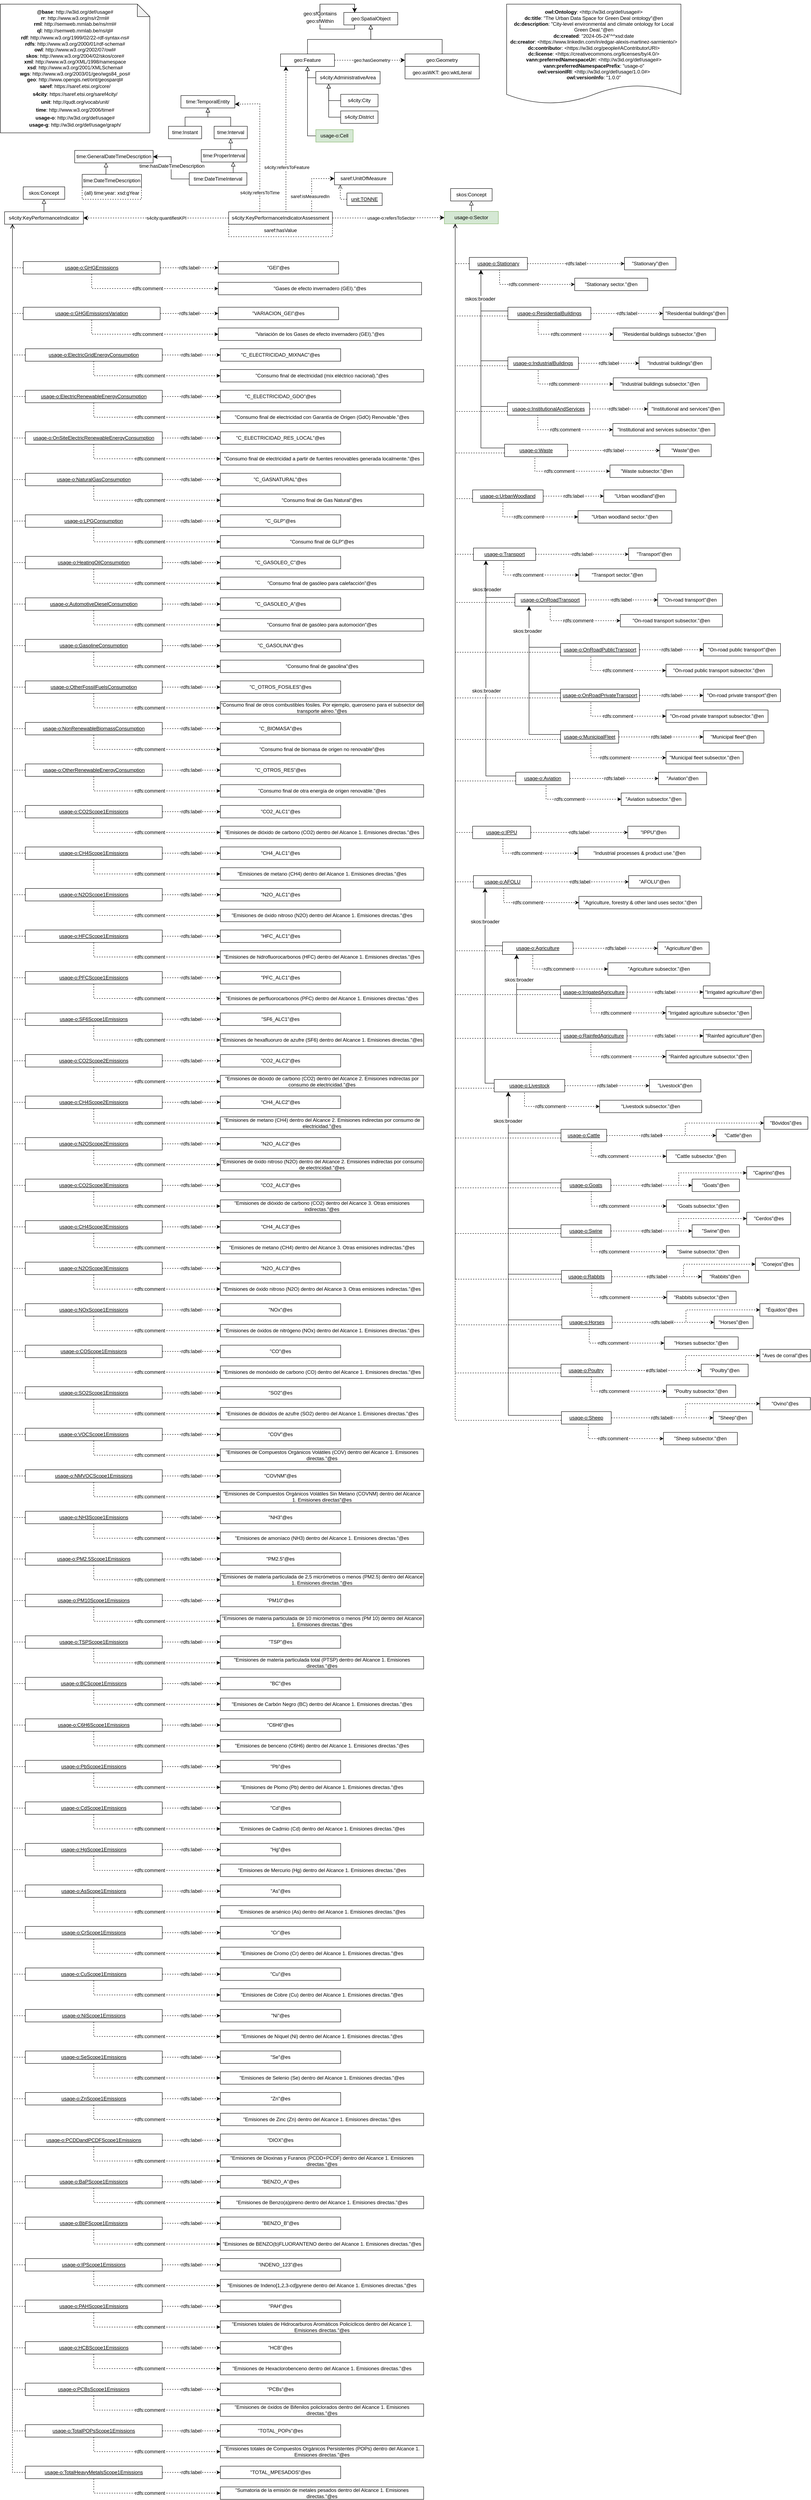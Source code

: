 <mxfile>
    <diagram id="8UD5d60HDsAUgDDDRMJ2" name="Page-1">
        <mxGraphModel dx="337" dy="159" grid="1" gridSize="10" guides="1" tooltips="1" connect="1" arrows="1" fold="1" page="1" pageScale="1" pageWidth="850" pageHeight="1100" math="0" shadow="0">
            <root>
                <mxCell id="0"/>
                <mxCell id="1" parent="0"/>
                <mxCell id="2" value="&lt;div&gt;&lt;b&gt;@base&lt;/b&gt;: http://w3id.org/def/usage#&lt;/div&gt;&lt;div&gt;&lt;b style=&quot;background-color: initial;&quot;&gt;rr&lt;/b&gt;&lt;span style=&quot;background-color: initial;&quot;&gt;: http://www.w3.org/ns/r2rml#&lt;/span&gt;&lt;br&gt;&lt;/div&gt;&lt;div&gt;&lt;div style=&quot;border-color: var(--border-color);&quot;&gt;&lt;b&gt;rml&lt;/b&gt;: http://semweb.mmlab.be/ns/rml#&lt;/div&gt;&lt;div style=&quot;border-color: var(--border-color);&quot;&gt;&lt;div style=&quot;line-height: 19px;&quot;&gt;&lt;div style=&quot;&quot;&gt;&lt;b&gt;ql&lt;/b&gt;: http://semweb.mmlab.be/ns/ql#&lt;/div&gt;&lt;div style=&quot;&quot;&gt;&lt;/div&gt;&lt;/div&gt;&lt;/div&gt;&lt;div style=&quot;border-color: var(--border-color);&quot;&gt;&lt;b&gt;rdf&lt;/b&gt;: http://www.w3.org/1999/02/22-rdf-syntax-ns#&lt;/div&gt;&lt;div style=&quot;border-color: var(--border-color);&quot;&gt;&lt;b&gt;rdfs&lt;/b&gt;: http://www.w3.org/2000/01/rdf-schema#&lt;/div&gt;&lt;div style=&quot;border-color: var(--border-color);&quot;&gt;&lt;span style=&quot;background-color: initial;&quot;&gt;&lt;b&gt;owl&lt;/b&gt;: http://www.w3.org/2002/07/owl#&lt;/span&gt;&lt;br&gt;&lt;/div&gt;&lt;div style=&quot;border-color: var(--border-color);&quot;&gt;&lt;b&gt;skos&lt;/b&gt;: http://www.w3.org/2004/02/skos/core#&lt;/div&gt;&lt;div style=&quot;border-color: var(--border-color);&quot;&gt;&lt;b&gt;xml&lt;/b&gt;: http://www.w3.org/XML/1998/namespace&lt;/div&gt;&lt;div style=&quot;border-color: var(--border-color);&quot;&gt;&lt;b&gt;xsd&lt;/b&gt;: http://www.w3.org/2001/XMLSchema#&lt;/div&gt;&lt;div style=&quot;border-color: var(--border-color);&quot;&gt;&lt;span style=&quot;background-color: initial;&quot;&gt;&lt;b&gt;wgs&lt;/b&gt;: http://www.w3.org/2003/01/geo/wgs84_pos#&lt;/span&gt;&lt;br&gt;&lt;/div&gt;&lt;div style=&quot;border-color: var(--border-color);&quot;&gt;&lt;b style=&quot;background-color: initial;&quot;&gt;geo&lt;/b&gt;&lt;span style=&quot;background-color: initial;&quot;&gt;: http://www.opengis.net/ont/geosparql#&lt;/span&gt;&lt;br&gt;&lt;/div&gt;&lt;div style=&quot;border-color: var(--border-color);&quot;&gt;&lt;div style=&quot;border-color: var(--border-color); line-height: 19px;&quot;&gt;&lt;b style=&quot;border-color: var(--border-color);&quot;&gt;saref&lt;/b&gt;: https://saref.etsi.org/core/&lt;/div&gt;&lt;div style=&quot;border-color: var(--border-color); line-height: 19px;&quot;&gt;&lt;div style=&quot;border-color: var(--border-color); line-height: 19px;&quot;&gt;&lt;b style=&quot;border-color: var(--border-color);&quot;&gt;s4city&lt;/b&gt;: https://saref.etsi.org/saref4city/&lt;/div&gt;&lt;div style=&quot;border-color: var(--border-color); line-height: 19px;&quot;&gt;&lt;div style=&quot;border-color: var(--border-color); line-height: 19px;&quot;&gt;&lt;b style=&quot;border-color: var(--border-color);&quot;&gt;unit&lt;/b&gt;:&amp;nbsp;http://qudt.org/vocab/unit/&lt;/div&gt;&lt;div style=&quot;border-color: var(--border-color); line-height: 19px;&quot;&gt;&lt;b style=&quot;background-color: initial;&quot;&gt;time&lt;/b&gt;&lt;span style=&quot;background-color: initial;&quot;&gt;: http://www.w3.org/2006/time#&lt;/span&gt;&lt;/div&gt;&lt;div style=&quot;border-color: var(--border-color); line-height: 19px;&quot;&gt;&lt;b style=&quot;background-color: initial; border-color: var(--border-color);&quot;&gt;usage-o&lt;/b&gt;&lt;span style=&quot;background-color: initial;&quot;&gt;: http://w3id.org/def/usage#&lt;/span&gt;&lt;/div&gt;&lt;/div&gt;&lt;/div&gt;&lt;/div&gt;&lt;div style=&quot;border-color: var(--border-color);&quot;&gt;&lt;span style=&quot;background-color: initial;&quot;&gt;&lt;b&gt;usage-g&lt;/b&gt;: http://w3id.org/def/usage/graph/&lt;/span&gt;&lt;br&gt;&lt;/div&gt;&lt;/div&gt;" style="shape=note;whiteSpace=wrap;html=1;backgroundOutline=1;darkOpacity=0.05;" parent="1" vertex="1">
                    <mxGeometry x="20" y="20" width="360" height="310" as="geometry"/>
                </mxCell>
                <mxCell id="45" value="geo:asWKT: geo:wktLiteral" style="rounded=0;whiteSpace=wrap;html=1;snapToPoint=1;points=[[0.1,0],[0.2,0],[0.3,0],[0.4,0],[0.5,0],[0.6,0],[0.7,0],[0.8,0],[0.9,0],[0,0.1],[0,0.3],[0,0.5],[0,0.7],[0,0.9],[0.1,1],[0.2,1],[0.3,1],[0.4,1],[0.5,1],[0.6,1],[0.7,1],[0.8,1],[0.9,1],[1,0.1],[1,0.3],[1,0.5],[1,0.7],[1,0.9]];" parent="1" vertex="1">
                    <mxGeometry x="995.08" y="169.99" width="179" height="30" as="geometry"/>
                </mxCell>
                <mxCell id="46" value="geo:Geometry" style="rounded=0;whiteSpace=wrap;html=1;snapToPoint=1;points=[[0.1,0],[0.2,0],[0.3,0],[0.4,0],[0.5,0],[0.6,0],[0.7,0],[0.8,0],[0.9,0],[0,0.1],[0,0.3],[0,0.5],[0,0.7],[0,0.9],[0.1,1],[0.2,1],[0.3,1],[0.4,1],[0.5,1],[0.6,1],[0.7,1],[0.8,1],[0.9,1],[1,0.1],[1,0.3],[1,0.5],[1,0.7],[1,0.9]];" parent="1" vertex="1">
                    <mxGeometry x="995.08" y="139.99" width="179" height="30" as="geometry"/>
                </mxCell>
                <mxCell id="48" value="geo:Feature" style="rounded=0;whiteSpace=wrap;html=1;snapToPoint=1;points=[[0.1,0],[0.2,0],[0.3,0],[0.4,0],[0.5,0],[0.6,0],[0.7,0],[0.8,0],[0.9,0],[0,0.1],[0,0.3],[0,0.5],[0,0.7],[0,0.9],[0.1,1],[0.2,1],[0.3,1],[0.4,1],[0.5,1],[0.6,1],[0.7,1],[0.8,1],[0.9,1],[1,0.1],[1,0.3],[1,0.5],[1,0.7],[1,0.9]];" parent="1" vertex="1">
                    <mxGeometry x="695.08" y="139.99" width="130" height="30" as="geometry"/>
                </mxCell>
                <mxCell id="49" value="s4city:KeyPerformanceIndicator" style="rounded=0;whiteSpace=wrap;html=1;snapToPoint=1;points=[[0.1,0],[0.2,0],[0.3,0],[0.4,0],[0.5,0],[0.6,0],[0.7,0],[0.8,0],[0.9,0],[0,0.1],[0,0.3],[0,0.5],[0,0.7],[0,0.9],[0.1,1],[0.2,1],[0.3,1],[0.4,1],[0.5,1],[0.6,1],[0.7,1],[0.8,1],[0.9,1],[1,0.1],[1,0.3],[1,0.5],[1,0.7],[1,0.9]];" parent="1" vertex="1">
                    <mxGeometry x="30" y="520" width="190" height="30" as="geometry"/>
                </mxCell>
                <mxCell id="51" value="" style="endArrow=classic;html=1;exitX=1;exitY=0.5;exitDx=0;exitDy=0;entryX=0;entryY=0.5;entryDx=0;entryDy=0;endSize=8;dashed=1;arcSize=0;" parent="1" source="48" target="46" edge="1">
                    <mxGeometry width="50" height="50" relative="1" as="geometry">
                        <mxPoint x="695.08" y="408.32" as="sourcePoint"/>
                        <mxPoint x="907.08" y="408.32" as="targetPoint"/>
                    </mxGeometry>
                </mxCell>
                <mxCell id="52" value="&lt;div&gt;geo:hasGeometry&lt;/div&gt;" style="edgeLabel;html=1;align=center;verticalAlign=middle;resizable=0;points=[];" parent="51" vertex="1" connectable="0">
                    <mxGeometry x="-0.191" y="-1" relative="1" as="geometry">
                        <mxPoint x="21" y="-1" as="offset"/>
                    </mxGeometry>
                </mxCell>
                <mxCell id="53" value="" style="endArrow=classic;html=1;exitX=0.552;exitY=0.053;exitDx=0;exitDy=0;entryX=0.1;entryY=1;entryDx=0;entryDy=0;endSize=8;dashed=1;arcSize=0;exitPerimeter=0;" parent="1" source="56" target="48" edge="1">
                    <mxGeometry width="50" height="50" relative="1" as="geometry">
                        <mxPoint x="695.08" y="460.11" as="sourcePoint"/>
                        <mxPoint x="940.08" y="355.11" as="targetPoint"/>
                    </mxGeometry>
                </mxCell>
                <mxCell id="54" value="&lt;div&gt;s4city:refersToFeature&lt;/div&gt;" style="edgeLabel;html=1;align=center;verticalAlign=middle;resizable=0;points=[];" parent="53" vertex="1" connectable="0">
                    <mxGeometry x="-0.191" y="-1" relative="1" as="geometry">
                        <mxPoint x="1" y="34" as="offset"/>
                    </mxGeometry>
                </mxCell>
                <mxCell id="55" value="saref:hasValue" style="rounded=0;whiteSpace=wrap;html=1;snapToPoint=1;points=[[0.1,0],[0.2,0],[0.3,0],[0.4,0],[0.5,0],[0.6,0],[0.7,0],[0.8,0],[0.9,0],[0,0.1],[0,0.3],[0,0.5],[0,0.7],[0,0.9],[0.1,1],[0.2,1],[0.3,1],[0.4,1],[0.5,1],[0.6,1],[0.7,1],[0.8,1],[0.9,1],[1,0.1],[1,0.3],[1,0.5],[1,0.7],[1,0.9]];dashed=1;" parent="1" vertex="1">
                    <mxGeometry x="570.08" y="550.11" width="250" height="30" as="geometry"/>
                </mxCell>
                <mxCell id="56" value="s4city:KeyPerformanceIndicatorAssessment" style="rounded=0;whiteSpace=wrap;html=1;snapToPoint=1;points=[[0.1,0],[0.2,0],[0.3,0],[0.4,0],[0.5,0],[0.6,0],[0.7,0],[0.8,0],[0.9,0],[0,0.1],[0,0.3],[0,0.5],[0,0.7],[0,0.9],[0.1,1],[0.2,1],[0.3,1],[0.4,1],[0.5,1],[0.6,1],[0.7,1],[0.8,1],[0.9,1],[1,0.1],[1,0.3],[1,0.5],[1,0.7],[1,0.9]];" parent="1" vertex="1">
                    <mxGeometry x="570.08" y="520.11" width="250" height="30" as="geometry"/>
                </mxCell>
                <mxCell id="57" value="" style="endArrow=classic;html=1;exitX=0;exitY=0.5;exitDx=0;exitDy=0;entryX=1;entryY=0.5;entryDx=0;entryDy=0;endSize=8;dashed=1;arcSize=0;" parent="1" source="56" target="49" edge="1">
                    <mxGeometry width="50" height="50" relative="1" as="geometry">
                        <mxPoint x="505" y="530" as="sourcePoint"/>
                        <mxPoint x="505" y="420" as="targetPoint"/>
                    </mxGeometry>
                </mxCell>
                <mxCell id="58" value="&lt;div&gt;s4city:quantifiesKPI&lt;/div&gt;" style="edgeLabel;html=1;align=center;verticalAlign=middle;resizable=0;points=[];" parent="57" vertex="1" connectable="0">
                    <mxGeometry x="-0.191" y="-1" relative="1" as="geometry">
                        <mxPoint x="-9" y="1" as="offset"/>
                    </mxGeometry>
                </mxCell>
                <mxCell id="59" value="saref:UnitOfMeasure" style="rounded=0;whiteSpace=wrap;html=1;snapToPoint=1;points=[[0.1,0],[0.2,0],[0.3,0],[0.4,0],[0.5,0],[0.6,0],[0.7,0],[0.8,0],[0.9,0],[0,0.1],[0,0.3],[0,0.5],[0,0.7],[0,0.9],[0.1,1],[0.2,1],[0.3,1],[0.4,1],[0.5,1],[0.6,1],[0.7,1],[0.8,1],[0.9,1],[1,0.1],[1,0.3],[1,0.5],[1,0.7],[1,0.9]];" parent="1" vertex="1">
                    <mxGeometry x="825.08" y="425.08" width="140" height="30" as="geometry"/>
                </mxCell>
                <mxCell id="61" value="" style="endArrow=classic;html=1;exitX=0.8;exitY=0;exitDx=0;exitDy=0;endSize=8;dashed=1;arcSize=0;entryX=0;entryY=0.5;entryDx=0;entryDy=0;edgeStyle=orthogonalEdgeStyle;" parent="1" source="56" target="59" edge="1">
                    <mxGeometry width="50" height="50" relative="1" as="geometry">
                        <mxPoint x="310.08" y="768.44" as="sourcePoint"/>
                        <mxPoint x="500.08" y="475.11" as="targetPoint"/>
                    </mxGeometry>
                </mxCell>
                <mxCell id="62" value="&lt;div&gt;saref:isMeasuredIn&lt;/div&gt;" style="edgeLabel;html=1;align=center;verticalAlign=middle;resizable=0;points=[];" parent="61" vertex="1" connectable="0">
                    <mxGeometry x="-0.191" y="-1" relative="1" as="geometry">
                        <mxPoint x="-5" y="17" as="offset"/>
                    </mxGeometry>
                </mxCell>
                <mxCell id="79" value="" style="endArrow=block;html=1;fontColor=#000099;exitX=0;exitY=0.5;exitDx=0;exitDy=0;endFill=0;entryX=0.2;entryY=1;entryDx=0;entryDy=0;endSize=8;arcSize=0;edgeStyle=orthogonalEdgeStyle;" parent="1" source="81" target="80" edge="1">
                    <mxGeometry width="50" height="50" relative="1" as="geometry">
                        <mxPoint x="600.08" y="222.21" as="sourcePoint"/>
                        <mxPoint x="758.08" y="222.21" as="targetPoint"/>
                    </mxGeometry>
                </mxCell>
                <mxCell id="80" value="s4city:AdministrativeArea" style="rounded=0;whiteSpace=wrap;html=1;snapToPoint=1;points=[[0.1,0],[0.2,0],[0.3,0],[0.4,0],[0.5,0],[0.6,0],[0.7,0],[0.8,0],[0.9,0],[0,0.1],[0,0.3],[0,0.5],[0,0.7],[0,0.9],[0.1,1],[0.2,1],[0.3,1],[0.4,1],[0.5,1],[0.6,1],[0.7,1],[0.8,1],[0.9,1],[1,0.1],[1,0.3],[1,0.5],[1,0.7],[1,0.9]];" parent="1" vertex="1">
                    <mxGeometry x="780.08" y="182.21" width="155" height="30" as="geometry"/>
                </mxCell>
                <mxCell id="81" value="s4city:City" style="rounded=0;whiteSpace=wrap;html=1;snapToPoint=1;points=[[0.1,0],[0.2,0],[0.3,0],[0.4,0],[0.5,0],[0.6,0],[0.7,0],[0.8,0],[0.9,0],[0,0.1],[0,0.3],[0,0.5],[0,0.7],[0,0.9],[0.1,1],[0.2,1],[0.3,1],[0.4,1],[0.5,1],[0.6,1],[0.7,1],[0.8,1],[0.9,1],[1,0.1],[1,0.3],[1,0.5],[1,0.7],[1,0.9]];" parent="1" vertex="1">
                    <mxGeometry x="840.08" y="237.21" width="90" height="30" as="geometry"/>
                </mxCell>
                <mxCell id="82" value="s4city:District" style="rounded=0;whiteSpace=wrap;html=1;snapToPoint=1;points=[[0.1,0],[0.2,0],[0.3,0],[0.4,0],[0.5,0],[0.6,0],[0.7,0],[0.8,0],[0.9,0],[0,0.1],[0,0.3],[0,0.5],[0,0.7],[0,0.9],[0.1,1],[0.2,1],[0.3,1],[0.4,1],[0.5,1],[0.6,1],[0.7,1],[0.8,1],[0.9,1],[1,0.1],[1,0.3],[1,0.5],[1,0.7],[1,0.9]];" parent="1" vertex="1">
                    <mxGeometry x="840.08" y="277.21" width="89.92" height="30" as="geometry"/>
                </mxCell>
                <mxCell id="83" value="" style="endArrow=block;html=1;fontColor=#000099;exitX=0;exitY=0.5;exitDx=0;exitDy=0;endFill=0;entryX=0.2;entryY=1;entryDx=0;entryDy=0;endSize=8;arcSize=0;edgeStyle=orthogonalEdgeStyle;" parent="1" source="82" target="80" edge="1">
                    <mxGeometry width="50" height="50" relative="1" as="geometry">
                        <mxPoint x="700.08" y="292.21" as="sourcePoint"/>
                        <mxPoint x="975.08" y="282.21" as="targetPoint"/>
                    </mxGeometry>
                </mxCell>
                <mxCell id="84" value="" style="endArrow=block;html=1;fontColor=#000099;exitX=0;exitY=0.5;exitDx=0;exitDy=0;endFill=0;entryX=0.5;entryY=1;entryDx=0;entryDy=0;endSize=8;arcSize=0;edgeStyle=orthogonalEdgeStyle;" parent="1" source="80" target="48" edge="1">
                    <mxGeometry width="50" height="50" relative="1" as="geometry">
                        <mxPoint x="910.08" y="324.99" as="sourcePoint"/>
                        <mxPoint x="857.58" y="269.99" as="targetPoint"/>
                    </mxGeometry>
                </mxCell>
                <mxCell id="85" value="" style="endArrow=block;html=1;fontColor=#000099;exitX=0;exitY=0.5;exitDx=0;exitDy=0;endFill=0;endSize=8;arcSize=0;edgeStyle=orthogonalEdgeStyle;entryX=0.5;entryY=1;entryDx=0;entryDy=0;" parent="1" source="86" target="48" edge="1">
                    <mxGeometry width="50" height="50" relative="1" as="geometry">
                        <mxPoint x="910.08" y="464.99" as="sourcePoint"/>
                        <mxPoint x="760.08" y="259.99" as="targetPoint"/>
                    </mxGeometry>
                </mxCell>
                <mxCell id="86" value="usage-o:Cell" style="rounded=0;whiteSpace=wrap;html=1;snapToPoint=1;points=[[0.1,0],[0.2,0],[0.3,0],[0.4,0],[0.5,0],[0.6,0],[0.7,0],[0.8,0],[0.9,0],[0,0.1],[0,0.3],[0,0.5],[0,0.7],[0,0.9],[0.1,1],[0.2,1],[0.3,1],[0.4,1],[0.5,1],[0.6,1],[0.7,1],[0.8,1],[0.9,1],[1,0.1],[1,0.3],[1,0.5],[1,0.7],[1,0.9]];fillColor=#d5e8d4;strokeColor=#82b366;" parent="1" vertex="1">
                    <mxGeometry x="780.08" y="322.21" width="90" height="30" as="geometry"/>
                </mxCell>
                <mxCell id="87" value="&quot;&lt;span style=&quot;text-align: start;&quot;&gt;C_ELECTRICIDAD_MIXNAC&lt;/span&gt;&quot;@es" style="rounded=0;whiteSpace=wrap;html=1;snapToPoint=1;" parent="1" vertex="1">
                    <mxGeometry x="550" y="850" width="290" height="30" as="geometry"/>
                </mxCell>
                <mxCell id="88" value="rdfs:label" style="edgeStyle=orthogonalEdgeStyle;rounded=0;orthogonalLoop=1;jettySize=auto;html=1;exitX=1;exitY=0.5;exitDx=0;exitDy=0;fontSize=12;dashed=1;" parent="1" source="89" target="87" edge="1">
                    <mxGeometry relative="1" as="geometry"/>
                </mxCell>
                <mxCell id="89" value="&lt;u&gt;usage-o:ElectricGridEnergyConsumption&lt;/u&gt;" style="rounded=0;whiteSpace=wrap;html=1;snapToPoint=1;points=[[0.1,0],[0.2,0],[0.3,0],[0.4,0],[0.5,0],[0.6,0],[0.7,0],[0.8,0],[0.9,0],[0,0.1],[0,0.3],[0,0.5],[0,0.7],[0,0.9],[0.1,1],[0.2,1],[0.3,1],[0.4,1],[0.5,1],[0.6,1],[0.7,1],[0.8,1],[0.9,1],[1,0.1],[1,0.3],[1,0.5],[1,0.7],[1,0.9]];" parent="1" vertex="1">
                    <mxGeometry x="80" y="850" width="330" height="30" as="geometry"/>
                </mxCell>
                <mxCell id="90" value="rdfs:comment" style="edgeStyle=orthogonalEdgeStyle;rounded=0;orthogonalLoop=1;jettySize=auto;html=1;exitX=0.5;exitY=1;exitDx=0;exitDy=0;fontSize=12;entryX=0;entryY=0.5;entryDx=0;entryDy=0;dashed=1;" parent="1" source="89" target="91" edge="1">
                    <mxGeometry relative="1" as="geometry">
                        <mxPoint x="195" y="965" as="sourcePoint"/>
                    </mxGeometry>
                </mxCell>
                <mxCell id="91" value="&quot;Consumo final de electricidad (mix eléctrico nacional).&quot;@es" style="rounded=0;whiteSpace=wrap;html=1;snapToPoint=1;" parent="1" vertex="1">
                    <mxGeometry x="550" y="900" width="490" height="30" as="geometry"/>
                </mxCell>
                <mxCell id="92" value="" style="endArrow=open;html=1;fontColor=#000099;endFill=0;dashed=1;endSize=8;exitX=0;exitY=0.5;exitDx=0;exitDy=0;edgeStyle=orthogonalEdgeStyle;rounded=0;entryX=0.1;entryY=1;entryDx=0;entryDy=0;" parent="1" source="89" target="49" edge="1">
                    <mxGeometry width="50" height="50" relative="1" as="geometry">
                        <mxPoint x="310" y="770" as="sourcePoint"/>
                        <mxPoint x="100" y="570" as="targetPoint"/>
                    </mxGeometry>
                </mxCell>
                <mxCell id="93" value="&quot;&lt;span style=&quot;text-align: start;&quot;&gt;C_ELECTRICIDAD_GDO&lt;/span&gt;&quot;@es" style="rounded=0;whiteSpace=wrap;html=1;snapToPoint=1;" parent="1" vertex="1">
                    <mxGeometry x="550" y="950" width="290" height="30" as="geometry"/>
                </mxCell>
                <mxCell id="94" value="rdfs:label" style="edgeStyle=orthogonalEdgeStyle;rounded=0;orthogonalLoop=1;jettySize=auto;html=1;exitX=1;exitY=0.5;exitDx=0;exitDy=0;fontSize=12;dashed=1;" parent="1" source="95" target="93" edge="1">
                    <mxGeometry relative="1" as="geometry"/>
                </mxCell>
                <mxCell id="95" value="&lt;u&gt;usage-o:ElectricRenewableEnergyConsumption&lt;/u&gt;" style="rounded=0;whiteSpace=wrap;html=1;snapToPoint=1;points=[[0.1,0],[0.2,0],[0.3,0],[0.4,0],[0.5,0],[0.6,0],[0.7,0],[0.8,0],[0.9,0],[0,0.1],[0,0.3],[0,0.5],[0,0.7],[0,0.9],[0.1,1],[0.2,1],[0.3,1],[0.4,1],[0.5,1],[0.6,1],[0.7,1],[0.8,1],[0.9,1],[1,0.1],[1,0.3],[1,0.5],[1,0.7],[1,0.9]];" parent="1" vertex="1">
                    <mxGeometry x="80" y="950" width="330" height="30" as="geometry"/>
                </mxCell>
                <mxCell id="96" value="rdfs:comment" style="edgeStyle=orthogonalEdgeStyle;rounded=0;orthogonalLoop=1;jettySize=auto;html=1;exitX=0.5;exitY=1;exitDx=0;exitDy=0;fontSize=12;entryX=0;entryY=0.5;entryDx=0;entryDy=0;dashed=1;" parent="1" source="95" target="97" edge="1">
                    <mxGeometry relative="1" as="geometry">
                        <mxPoint x="195" y="1065" as="sourcePoint"/>
                    </mxGeometry>
                </mxCell>
                <mxCell id="97" value="&quot;Consumo final de electricidad con Garantía de Origen (GdO) Renovable.&quot;@es" style="rounded=0;whiteSpace=wrap;html=1;snapToPoint=1;" parent="1" vertex="1">
                    <mxGeometry x="550" y="1000" width="490" height="30" as="geometry"/>
                </mxCell>
                <mxCell id="98" value="" style="endArrow=open;html=1;fontColor=#000099;endFill=0;dashed=1;endSize=8;exitX=0;exitY=0.5;exitDx=0;exitDy=0;edgeStyle=orthogonalEdgeStyle;rounded=0;entryX=0.1;entryY=1;entryDx=0;entryDy=0;" parent="1" source="95" target="49" edge="1">
                    <mxGeometry width="50" height="50" relative="1" as="geometry">
                        <mxPoint x="310" y="770" as="sourcePoint"/>
                        <mxPoint x="100" y="570" as="targetPoint"/>
                    </mxGeometry>
                </mxCell>
                <mxCell id="99" value="&quot;&lt;span style=&quot;text-align: start;&quot;&gt;C_ELECTRICIDAD_RES_LOCAL&lt;/span&gt;&quot;@es" style="rounded=0;whiteSpace=wrap;html=1;snapToPoint=1;" parent="1" vertex="1">
                    <mxGeometry x="550" y="1050" width="290" height="30" as="geometry"/>
                </mxCell>
                <mxCell id="100" value="rdfs:label" style="edgeStyle=orthogonalEdgeStyle;rounded=0;orthogonalLoop=1;jettySize=auto;html=1;exitX=1;exitY=0.5;exitDx=0;exitDy=0;fontSize=12;dashed=1;" parent="1" source="101" target="99" edge="1">
                    <mxGeometry relative="1" as="geometry"/>
                </mxCell>
                <mxCell id="101" value="&lt;u&gt;usage-o:OnSiteElectricRenewableEnergyConsumption&lt;/u&gt;" style="rounded=0;whiteSpace=wrap;html=1;snapToPoint=1;points=[[0.1,0],[0.2,0],[0.3,0],[0.4,0],[0.5,0],[0.6,0],[0.7,0],[0.8,0],[0.9,0],[0,0.1],[0,0.3],[0,0.5],[0,0.7],[0,0.9],[0.1,1],[0.2,1],[0.3,1],[0.4,1],[0.5,1],[0.6,1],[0.7,1],[0.8,1],[0.9,1],[1,0.1],[1,0.3],[1,0.5],[1,0.7],[1,0.9]];" parent="1" vertex="1">
                    <mxGeometry x="80" y="1050" width="330" height="30" as="geometry"/>
                </mxCell>
                <mxCell id="102" value="rdfs:comment" style="edgeStyle=orthogonalEdgeStyle;rounded=0;orthogonalLoop=1;jettySize=auto;html=1;exitX=0.5;exitY=1;exitDx=0;exitDy=0;fontSize=12;entryX=0;entryY=0.5;entryDx=0;entryDy=0;dashed=1;" parent="1" source="101" target="103" edge="1">
                    <mxGeometry relative="1" as="geometry">
                        <mxPoint x="195" y="1165" as="sourcePoint"/>
                    </mxGeometry>
                </mxCell>
                <mxCell id="103" value="&quot;Consumo final de electricidad a partir de fuentes renovables generada localmente.&quot;@es" style="rounded=0;whiteSpace=wrap;html=1;snapToPoint=1;" parent="1" vertex="1">
                    <mxGeometry x="550" y="1100" width="490" height="30" as="geometry"/>
                </mxCell>
                <mxCell id="104" value="" style="endArrow=open;html=1;fontColor=#000099;endFill=0;dashed=1;endSize=8;exitX=0;exitY=0.5;exitDx=0;exitDy=0;edgeStyle=orthogonalEdgeStyle;rounded=0;entryX=0.1;entryY=1;entryDx=0;entryDy=0;" parent="1" source="101" target="49" edge="1">
                    <mxGeometry width="50" height="50" relative="1" as="geometry">
                        <mxPoint x="310" y="770" as="sourcePoint"/>
                        <mxPoint x="100" y="570" as="targetPoint"/>
                    </mxGeometry>
                </mxCell>
                <mxCell id="105" value="&quot;&lt;span style=&quot;text-align: start;&quot;&gt;C_GASNATURAL&lt;/span&gt;&quot;@es" style="rounded=0;whiteSpace=wrap;html=1;snapToPoint=1;" parent="1" vertex="1">
                    <mxGeometry x="550" y="1150" width="290" height="30" as="geometry"/>
                </mxCell>
                <mxCell id="106" value="rdfs:label" style="edgeStyle=orthogonalEdgeStyle;rounded=0;orthogonalLoop=1;jettySize=auto;html=1;exitX=1;exitY=0.5;exitDx=0;exitDy=0;fontSize=12;dashed=1;" parent="1" source="107" target="105" edge="1">
                    <mxGeometry relative="1" as="geometry"/>
                </mxCell>
                <mxCell id="107" value="&lt;u&gt;usage-o:NaturalGasConsumption&lt;/u&gt;" style="rounded=0;whiteSpace=wrap;html=1;snapToPoint=1;points=[[0.1,0],[0.2,0],[0.3,0],[0.4,0],[0.5,0],[0.6,0],[0.7,0],[0.8,0],[0.9,0],[0,0.1],[0,0.3],[0,0.5],[0,0.7],[0,0.9],[0.1,1],[0.2,1],[0.3,1],[0.4,1],[0.5,1],[0.6,1],[0.7,1],[0.8,1],[0.9,1],[1,0.1],[1,0.3],[1,0.5],[1,0.7],[1,0.9]];" parent="1" vertex="1">
                    <mxGeometry x="80" y="1150" width="330" height="30" as="geometry"/>
                </mxCell>
                <mxCell id="108" value="rdfs:comment" style="edgeStyle=orthogonalEdgeStyle;rounded=0;orthogonalLoop=1;jettySize=auto;html=1;exitX=0.5;exitY=1;exitDx=0;exitDy=0;fontSize=12;entryX=0;entryY=0.5;entryDx=0;entryDy=0;dashed=1;" parent="1" source="107" target="109" edge="1">
                    <mxGeometry relative="1" as="geometry">
                        <mxPoint x="195" y="1265" as="sourcePoint"/>
                    </mxGeometry>
                </mxCell>
                <mxCell id="109" value="&quot;Consumo final de Gas Natural&quot;@es" style="rounded=0;whiteSpace=wrap;html=1;snapToPoint=1;" parent="1" vertex="1">
                    <mxGeometry x="550" y="1200" width="490" height="30" as="geometry"/>
                </mxCell>
                <mxCell id="110" value="" style="endArrow=open;html=1;fontColor=#000099;endFill=0;dashed=1;endSize=8;exitX=0;exitY=0.5;exitDx=0;exitDy=0;edgeStyle=orthogonalEdgeStyle;rounded=0;entryX=0.1;entryY=1;entryDx=0;entryDy=0;" parent="1" source="107" target="49" edge="1">
                    <mxGeometry width="50" height="50" relative="1" as="geometry">
                        <mxPoint x="310" y="770" as="sourcePoint"/>
                        <mxPoint x="100" y="570" as="targetPoint"/>
                    </mxGeometry>
                </mxCell>
                <mxCell id="111" value="&quot;&lt;span style=&quot;text-align: start;&quot;&gt;C_GLP&lt;/span&gt;&quot;@es" style="rounded=0;whiteSpace=wrap;html=1;snapToPoint=1;" parent="1" vertex="1">
                    <mxGeometry x="550" y="1250" width="290" height="30" as="geometry"/>
                </mxCell>
                <mxCell id="112" value="rdfs:label" style="edgeStyle=orthogonalEdgeStyle;rounded=0;orthogonalLoop=1;jettySize=auto;html=1;exitX=1;exitY=0.5;exitDx=0;exitDy=0;fontSize=12;dashed=1;" parent="1" source="113" target="111" edge="1">
                    <mxGeometry relative="1" as="geometry"/>
                </mxCell>
                <mxCell id="113" value="&lt;u&gt;usage-o:LPGConsumption&lt;/u&gt;" style="rounded=0;whiteSpace=wrap;html=1;snapToPoint=1;points=[[0.1,0],[0.2,0],[0.3,0],[0.4,0],[0.5,0],[0.6,0],[0.7,0],[0.8,0],[0.9,0],[0,0.1],[0,0.3],[0,0.5],[0,0.7],[0,0.9],[0.1,1],[0.2,1],[0.3,1],[0.4,1],[0.5,1],[0.6,1],[0.7,1],[0.8,1],[0.9,1],[1,0.1],[1,0.3],[1,0.5],[1,0.7],[1,0.9]];" parent="1" vertex="1">
                    <mxGeometry x="80" y="1250" width="330" height="30" as="geometry"/>
                </mxCell>
                <mxCell id="114" value="rdfs:comment" style="edgeStyle=orthogonalEdgeStyle;rounded=0;orthogonalLoop=1;jettySize=auto;html=1;exitX=0.5;exitY=1;exitDx=0;exitDy=0;fontSize=12;entryX=0;entryY=0.5;entryDx=0;entryDy=0;dashed=1;" parent="1" source="113" target="115" edge="1">
                    <mxGeometry relative="1" as="geometry">
                        <mxPoint x="195" y="1365" as="sourcePoint"/>
                    </mxGeometry>
                </mxCell>
                <mxCell id="115" value="&quot;Consumo final de GLP&quot;@es" style="rounded=0;whiteSpace=wrap;html=1;snapToPoint=1;" parent="1" vertex="1">
                    <mxGeometry x="550" y="1300" width="490" height="30" as="geometry"/>
                </mxCell>
                <mxCell id="116" value="" style="endArrow=open;html=1;fontColor=#000099;endFill=0;dashed=1;endSize=8;exitX=0;exitY=0.5;exitDx=0;exitDy=0;edgeStyle=orthogonalEdgeStyle;rounded=0;entryX=0.1;entryY=1;entryDx=0;entryDy=0;" parent="1" source="113" target="49" edge="1">
                    <mxGeometry width="50" height="50" relative="1" as="geometry">
                        <mxPoint x="310" y="770" as="sourcePoint"/>
                        <mxPoint x="100" y="570" as="targetPoint"/>
                    </mxGeometry>
                </mxCell>
                <mxCell id="117" value="&quot;&lt;span style=&quot;text-align: start;&quot;&gt;C_GASOLEO_C&lt;/span&gt;&quot;@es" style="rounded=0;whiteSpace=wrap;html=1;snapToPoint=1;" parent="1" vertex="1">
                    <mxGeometry x="550" y="1350" width="290" height="30" as="geometry"/>
                </mxCell>
                <mxCell id="118" value="rdfs:label" style="edgeStyle=orthogonalEdgeStyle;rounded=0;orthogonalLoop=1;jettySize=auto;html=1;exitX=1;exitY=0.5;exitDx=0;exitDy=0;fontSize=12;dashed=1;" parent="1" source="119" target="117" edge="1">
                    <mxGeometry relative="1" as="geometry"/>
                </mxCell>
                <mxCell id="119" value="&lt;u&gt;usage-o:HeatingOilConsumption&lt;/u&gt;" style="rounded=0;whiteSpace=wrap;html=1;snapToPoint=1;points=[[0.1,0],[0.2,0],[0.3,0],[0.4,0],[0.5,0],[0.6,0],[0.7,0],[0.8,0],[0.9,0],[0,0.1],[0,0.3],[0,0.5],[0,0.7],[0,0.9],[0.1,1],[0.2,1],[0.3,1],[0.4,1],[0.5,1],[0.6,1],[0.7,1],[0.8,1],[0.9,1],[1,0.1],[1,0.3],[1,0.5],[1,0.7],[1,0.9]];" parent="1" vertex="1">
                    <mxGeometry x="80" y="1350" width="330" height="30" as="geometry"/>
                </mxCell>
                <mxCell id="120" value="rdfs:comment" style="edgeStyle=orthogonalEdgeStyle;rounded=0;orthogonalLoop=1;jettySize=auto;html=1;exitX=0.5;exitY=1;exitDx=0;exitDy=0;fontSize=12;entryX=0;entryY=0.5;entryDx=0;entryDy=0;dashed=1;" parent="1" source="119" target="121" edge="1">
                    <mxGeometry relative="1" as="geometry">
                        <mxPoint x="195" y="1465" as="sourcePoint"/>
                    </mxGeometry>
                </mxCell>
                <mxCell id="121" value="&quot;Consumo final de gasóleo para calefacción&quot;@es" style="rounded=0;whiteSpace=wrap;html=1;snapToPoint=1;" parent="1" vertex="1">
                    <mxGeometry x="550" y="1400" width="490" height="30" as="geometry"/>
                </mxCell>
                <mxCell id="122" value="" style="endArrow=open;html=1;fontColor=#000099;endFill=0;dashed=1;endSize=8;exitX=0;exitY=0.5;exitDx=0;exitDy=0;edgeStyle=orthogonalEdgeStyle;rounded=0;entryX=0.1;entryY=1;entryDx=0;entryDy=0;" parent="1" source="119" target="49" edge="1">
                    <mxGeometry width="50" height="50" relative="1" as="geometry">
                        <mxPoint x="310" y="770" as="sourcePoint"/>
                        <mxPoint x="100" y="570" as="targetPoint"/>
                    </mxGeometry>
                </mxCell>
                <mxCell id="123" value="&quot;&lt;span style=&quot;text-align: start;&quot;&gt;C_GASOLEO_A&lt;/span&gt;&quot;@es" style="rounded=0;whiteSpace=wrap;html=1;snapToPoint=1;" parent="1" vertex="1">
                    <mxGeometry x="550" y="1450" width="290" height="30" as="geometry"/>
                </mxCell>
                <mxCell id="124" value="rdfs:label" style="edgeStyle=orthogonalEdgeStyle;rounded=0;orthogonalLoop=1;jettySize=auto;html=1;exitX=1;exitY=0.5;exitDx=0;exitDy=0;fontSize=12;dashed=1;" parent="1" source="125" target="123" edge="1">
                    <mxGeometry relative="1" as="geometry"/>
                </mxCell>
                <mxCell id="125" value="&lt;u&gt;usage-o:AutomotiveDieselConsumption&lt;/u&gt;" style="rounded=0;whiteSpace=wrap;html=1;snapToPoint=1;points=[[0.1,0],[0.2,0],[0.3,0],[0.4,0],[0.5,0],[0.6,0],[0.7,0],[0.8,0],[0.9,0],[0,0.1],[0,0.3],[0,0.5],[0,0.7],[0,0.9],[0.1,1],[0.2,1],[0.3,1],[0.4,1],[0.5,1],[0.6,1],[0.7,1],[0.8,1],[0.9,1],[1,0.1],[1,0.3],[1,0.5],[1,0.7],[1,0.9]];" parent="1" vertex="1">
                    <mxGeometry x="80" y="1450" width="330" height="30" as="geometry"/>
                </mxCell>
                <mxCell id="126" value="rdfs:comment" style="edgeStyle=orthogonalEdgeStyle;rounded=0;orthogonalLoop=1;jettySize=auto;html=1;exitX=0.5;exitY=1;exitDx=0;exitDy=0;fontSize=12;entryX=0;entryY=0.5;entryDx=0;entryDy=0;dashed=1;" parent="1" source="125" target="127" edge="1">
                    <mxGeometry relative="1" as="geometry">
                        <mxPoint x="195" y="1565" as="sourcePoint"/>
                    </mxGeometry>
                </mxCell>
                <mxCell id="127" value="&quot;Consumo final de gasóleo para automoción&quot;@es" style="rounded=0;whiteSpace=wrap;html=1;snapToPoint=1;" parent="1" vertex="1">
                    <mxGeometry x="550" y="1500" width="490" height="30" as="geometry"/>
                </mxCell>
                <mxCell id="128" value="" style="endArrow=open;html=1;fontColor=#000099;endFill=0;dashed=1;endSize=8;exitX=0;exitY=0.5;exitDx=0;exitDy=0;edgeStyle=orthogonalEdgeStyle;rounded=0;entryX=0.1;entryY=1;entryDx=0;entryDy=0;" parent="1" source="125" target="49" edge="1">
                    <mxGeometry width="50" height="50" relative="1" as="geometry">
                        <mxPoint x="310" y="770" as="sourcePoint"/>
                        <mxPoint x="100" y="570" as="targetPoint"/>
                    </mxGeometry>
                </mxCell>
                <mxCell id="129" value="&quot;&lt;span style=&quot;text-align: start;&quot;&gt;C_GASOLINA&lt;/span&gt;&quot;@es" style="rounded=0;whiteSpace=wrap;html=1;snapToPoint=1;" parent="1" vertex="1">
                    <mxGeometry x="550" y="1550" width="290" height="30" as="geometry"/>
                </mxCell>
                <mxCell id="130" value="rdfs:label" style="edgeStyle=orthogonalEdgeStyle;rounded=0;orthogonalLoop=1;jettySize=auto;html=1;exitX=1;exitY=0.5;exitDx=0;exitDy=0;fontSize=12;dashed=1;" parent="1" source="131" target="129" edge="1">
                    <mxGeometry relative="1" as="geometry"/>
                </mxCell>
                <mxCell id="131" value="&lt;u&gt;usage-o:GasolineConsumption&lt;/u&gt;" style="rounded=0;whiteSpace=wrap;html=1;snapToPoint=1;points=[[0.1,0],[0.2,0],[0.3,0],[0.4,0],[0.5,0],[0.6,0],[0.7,0],[0.8,0],[0.9,0],[0,0.1],[0,0.3],[0,0.5],[0,0.7],[0,0.9],[0.1,1],[0.2,1],[0.3,1],[0.4,1],[0.5,1],[0.6,1],[0.7,1],[0.8,1],[0.9,1],[1,0.1],[1,0.3],[1,0.5],[1,0.7],[1,0.9]];" parent="1" vertex="1">
                    <mxGeometry x="80" y="1550" width="330" height="30" as="geometry"/>
                </mxCell>
                <mxCell id="132" value="rdfs:comment" style="edgeStyle=orthogonalEdgeStyle;rounded=0;orthogonalLoop=1;jettySize=auto;html=1;exitX=0.5;exitY=1;exitDx=0;exitDy=0;fontSize=12;entryX=0;entryY=0.5;entryDx=0;entryDy=0;dashed=1;" parent="1" source="131" target="133" edge="1">
                    <mxGeometry relative="1" as="geometry">
                        <mxPoint x="195" y="1665" as="sourcePoint"/>
                    </mxGeometry>
                </mxCell>
                <mxCell id="133" value="&quot;Consumo final de gasolina&quot;@es" style="rounded=0;whiteSpace=wrap;html=1;snapToPoint=1;" parent="1" vertex="1">
                    <mxGeometry x="550" y="1600" width="490" height="30" as="geometry"/>
                </mxCell>
                <mxCell id="134" value="" style="endArrow=open;html=1;fontColor=#000099;endFill=0;dashed=1;endSize=8;exitX=0;exitY=0.5;exitDx=0;exitDy=0;edgeStyle=orthogonalEdgeStyle;rounded=0;entryX=0.1;entryY=1;entryDx=0;entryDy=0;" parent="1" source="131" target="49" edge="1">
                    <mxGeometry width="50" height="50" relative="1" as="geometry">
                        <mxPoint x="310" y="770" as="sourcePoint"/>
                        <mxPoint x="100" y="570" as="targetPoint"/>
                    </mxGeometry>
                </mxCell>
                <mxCell id="135" value="&quot;&lt;span style=&quot;text-align: start;&quot;&gt;C_OTROS_FOSILES&lt;/span&gt;&quot;@es" style="rounded=0;whiteSpace=wrap;html=1;snapToPoint=1;" parent="1" vertex="1">
                    <mxGeometry x="550" y="1650" width="290" height="30" as="geometry"/>
                </mxCell>
                <mxCell id="136" value="rdfs:label" style="edgeStyle=orthogonalEdgeStyle;rounded=0;orthogonalLoop=1;jettySize=auto;html=1;exitX=1;exitY=0.5;exitDx=0;exitDy=0;fontSize=12;dashed=1;" parent="1" source="137" target="135" edge="1">
                    <mxGeometry relative="1" as="geometry"/>
                </mxCell>
                <mxCell id="137" value="&lt;u&gt;usage-o:OtherFossilFuelsConsumption&lt;/u&gt;" style="rounded=0;whiteSpace=wrap;html=1;snapToPoint=1;points=[[0.1,0],[0.2,0],[0.3,0],[0.4,0],[0.5,0],[0.6,0],[0.7,0],[0.8,0],[0.9,0],[0,0.1],[0,0.3],[0,0.5],[0,0.7],[0,0.9],[0.1,1],[0.2,1],[0.3,1],[0.4,1],[0.5,1],[0.6,1],[0.7,1],[0.8,1],[0.9,1],[1,0.1],[1,0.3],[1,0.5],[1,0.7],[1,0.9]];" parent="1" vertex="1">
                    <mxGeometry x="80" y="1650" width="330" height="30" as="geometry"/>
                </mxCell>
                <mxCell id="138" value="rdfs:comment" style="edgeStyle=orthogonalEdgeStyle;rounded=0;orthogonalLoop=1;jettySize=auto;html=1;exitX=0.5;exitY=1;exitDx=0;exitDy=0;fontSize=12;entryX=0;entryY=0.5;entryDx=0;entryDy=0;dashed=1;" parent="1" source="137" target="139" edge="1">
                    <mxGeometry relative="1" as="geometry">
                        <mxPoint x="195" y="1765" as="sourcePoint"/>
                    </mxGeometry>
                </mxCell>
                <mxCell id="139" value="&quot;Consumo final de otros combustibles fósiles. Por ejemplo, queroseno para el subsector del transporte aéreo.&quot;@es" style="rounded=0;whiteSpace=wrap;html=1;snapToPoint=1;" parent="1" vertex="1">
                    <mxGeometry x="550" y="1700" width="490" height="30" as="geometry"/>
                </mxCell>
                <mxCell id="140" value="" style="endArrow=open;html=1;fontColor=#000099;endFill=0;dashed=1;endSize=8;exitX=0;exitY=0.5;exitDx=0;exitDy=0;edgeStyle=orthogonalEdgeStyle;rounded=0;entryX=0.1;entryY=1;entryDx=0;entryDy=0;" parent="1" source="137" target="49" edge="1">
                    <mxGeometry width="50" height="50" relative="1" as="geometry">
                        <mxPoint x="310" y="770" as="sourcePoint"/>
                        <mxPoint x="100" y="570" as="targetPoint"/>
                    </mxGeometry>
                </mxCell>
                <mxCell id="141" value="&quot;&lt;span style=&quot;text-align: start;&quot;&gt;C_BIOMASA&lt;/span&gt;&quot;@es" style="rounded=0;whiteSpace=wrap;html=1;snapToPoint=1;" parent="1" vertex="1">
                    <mxGeometry x="550" y="1750" width="290" height="30" as="geometry"/>
                </mxCell>
                <mxCell id="142" value="rdfs:label" style="edgeStyle=orthogonalEdgeStyle;rounded=0;orthogonalLoop=1;jettySize=auto;html=1;exitX=1;exitY=0.5;exitDx=0;exitDy=0;fontSize=12;dashed=1;" parent="1" source="143" target="141" edge="1">
                    <mxGeometry relative="1" as="geometry"/>
                </mxCell>
                <mxCell id="143" value="&lt;u&gt;usage-o:NonRenewableBiomassConsumption&lt;/u&gt;" style="rounded=0;whiteSpace=wrap;html=1;snapToPoint=1;points=[[0.1,0],[0.2,0],[0.3,0],[0.4,0],[0.5,0],[0.6,0],[0.7,0],[0.8,0],[0.9,0],[0,0.1],[0,0.3],[0,0.5],[0,0.7],[0,0.9],[0.1,1],[0.2,1],[0.3,1],[0.4,1],[0.5,1],[0.6,1],[0.7,1],[0.8,1],[0.9,1],[1,0.1],[1,0.3],[1,0.5],[1,0.7],[1,0.9]];" parent="1" vertex="1">
                    <mxGeometry x="80" y="1750" width="330" height="30" as="geometry"/>
                </mxCell>
                <mxCell id="144" value="rdfs:comment" style="edgeStyle=orthogonalEdgeStyle;rounded=0;orthogonalLoop=1;jettySize=auto;html=1;exitX=0.5;exitY=1;exitDx=0;exitDy=0;fontSize=12;entryX=0;entryY=0.5;entryDx=0;entryDy=0;dashed=1;" parent="1" source="143" target="145" edge="1">
                    <mxGeometry relative="1" as="geometry">
                        <mxPoint x="195" y="1865" as="sourcePoint"/>
                    </mxGeometry>
                </mxCell>
                <mxCell id="145" value="&quot;Consumo final de biomasa de origen no renovable&quot;@es" style="rounded=0;whiteSpace=wrap;html=1;snapToPoint=1;" parent="1" vertex="1">
                    <mxGeometry x="550" y="1800" width="490" height="30" as="geometry"/>
                </mxCell>
                <mxCell id="146" value="" style="endArrow=open;html=1;fontColor=#000099;endFill=0;dashed=1;endSize=8;exitX=0;exitY=0.5;exitDx=0;exitDy=0;edgeStyle=orthogonalEdgeStyle;rounded=0;entryX=0.1;entryY=1;entryDx=0;entryDy=0;" parent="1" source="143" target="49" edge="1">
                    <mxGeometry width="50" height="50" relative="1" as="geometry">
                        <mxPoint x="310" y="770" as="sourcePoint"/>
                        <mxPoint x="100" y="570" as="targetPoint"/>
                    </mxGeometry>
                </mxCell>
                <mxCell id="147" value="&quot;&lt;span style=&quot;text-align: start;&quot;&gt;C_OTROS_RES&lt;/span&gt;&quot;@es" style="rounded=0;whiteSpace=wrap;html=1;snapToPoint=1;" parent="1" vertex="1">
                    <mxGeometry x="550" y="1850" width="290" height="30" as="geometry"/>
                </mxCell>
                <mxCell id="148" value="rdfs:label" style="edgeStyle=orthogonalEdgeStyle;rounded=0;orthogonalLoop=1;jettySize=auto;html=1;exitX=1;exitY=0.5;exitDx=0;exitDy=0;fontSize=12;dashed=1;" parent="1" source="149" target="147" edge="1">
                    <mxGeometry relative="1" as="geometry"/>
                </mxCell>
                <mxCell id="149" value="&lt;u&gt;usage-o:OtherRenewableEnergyConsumption&lt;/u&gt;" style="rounded=0;whiteSpace=wrap;html=1;snapToPoint=1;points=[[0.1,0],[0.2,0],[0.3,0],[0.4,0],[0.5,0],[0.6,0],[0.7,0],[0.8,0],[0.9,0],[0,0.1],[0,0.3],[0,0.5],[0,0.7],[0,0.9],[0.1,1],[0.2,1],[0.3,1],[0.4,1],[0.5,1],[0.6,1],[0.7,1],[0.8,1],[0.9,1],[1,0.1],[1,0.3],[1,0.5],[1,0.7],[1,0.9]];" parent="1" vertex="1">
                    <mxGeometry x="80" y="1850" width="330" height="30" as="geometry"/>
                </mxCell>
                <mxCell id="150" value="rdfs:comment" style="edgeStyle=orthogonalEdgeStyle;rounded=0;orthogonalLoop=1;jettySize=auto;html=1;exitX=0.5;exitY=1;exitDx=0;exitDy=0;fontSize=12;entryX=0;entryY=0.5;entryDx=0;entryDy=0;dashed=1;" parent="1" source="149" target="151" edge="1">
                    <mxGeometry relative="1" as="geometry">
                        <mxPoint x="195" y="1965" as="sourcePoint"/>
                    </mxGeometry>
                </mxCell>
                <mxCell id="151" value="&quot;Consumo final de otra energía de origen renovable.&quot;@es" style="rounded=0;whiteSpace=wrap;html=1;snapToPoint=1;" parent="1" vertex="1">
                    <mxGeometry x="550" y="1900" width="490" height="30" as="geometry"/>
                </mxCell>
                <mxCell id="152" value="" style="endArrow=open;html=1;fontColor=#000099;endFill=0;dashed=1;endSize=8;exitX=0;exitY=0.5;exitDx=0;exitDy=0;edgeStyle=orthogonalEdgeStyle;rounded=0;entryX=0.1;entryY=1;entryDx=0;entryDy=0;" parent="1" source="149" target="49" edge="1">
                    <mxGeometry width="50" height="50" relative="1" as="geometry">
                        <mxPoint x="310" y="770" as="sourcePoint"/>
                        <mxPoint x="100" y="570" as="targetPoint"/>
                    </mxGeometry>
                </mxCell>
                <mxCell id="153" value="&quot;&lt;span style=&quot;text-align: start;&quot;&gt;CO2_ALC1&lt;/span&gt;&quot;@es" style="rounded=0;whiteSpace=wrap;html=1;snapToPoint=1;" parent="1" vertex="1">
                    <mxGeometry x="550" y="1950" width="290" height="30" as="geometry"/>
                </mxCell>
                <mxCell id="154" value="rdfs:label" style="edgeStyle=orthogonalEdgeStyle;rounded=0;orthogonalLoop=1;jettySize=auto;html=1;exitX=1;exitY=0.5;exitDx=0;exitDy=0;fontSize=12;dashed=1;" parent="1" source="155" target="153" edge="1">
                    <mxGeometry relative="1" as="geometry"/>
                </mxCell>
                <mxCell id="155" value="&lt;u&gt;usage-o:CO2Scope1Emissions&lt;/u&gt;" style="rounded=0;whiteSpace=wrap;html=1;snapToPoint=1;points=[[0.1,0],[0.2,0],[0.3,0],[0.4,0],[0.5,0],[0.6,0],[0.7,0],[0.8,0],[0.9,0],[0,0.1],[0,0.3],[0,0.5],[0,0.7],[0,0.9],[0.1,1],[0.2,1],[0.3,1],[0.4,1],[0.5,1],[0.6,1],[0.7,1],[0.8,1],[0.9,1],[1,0.1],[1,0.3],[1,0.5],[1,0.7],[1,0.9]];" parent="1" vertex="1">
                    <mxGeometry x="80" y="1950" width="330" height="30" as="geometry"/>
                </mxCell>
                <mxCell id="156" value="rdfs:comment" style="edgeStyle=orthogonalEdgeStyle;rounded=0;orthogonalLoop=1;jettySize=auto;html=1;exitX=0.5;exitY=1;exitDx=0;exitDy=0;fontSize=12;entryX=0;entryY=0.5;entryDx=0;entryDy=0;dashed=1;" parent="1" source="155" target="157" edge="1">
                    <mxGeometry relative="1" as="geometry">
                        <mxPoint x="195" y="2065" as="sourcePoint"/>
                    </mxGeometry>
                </mxCell>
                <mxCell id="157" value="&quot;Emisiones de dióxido de carbono (CO2) dentro del Alcance 1. Emisiones directas.&quot;@es" style="rounded=0;whiteSpace=wrap;html=1;snapToPoint=1;" parent="1" vertex="1">
                    <mxGeometry x="550" y="2000" width="490" height="30" as="geometry"/>
                </mxCell>
                <mxCell id="158" value="" style="endArrow=open;html=1;fontColor=#000099;endFill=0;dashed=1;endSize=8;exitX=0;exitY=0.5;exitDx=0;exitDy=0;edgeStyle=orthogonalEdgeStyle;rounded=0;entryX=0.1;entryY=1;entryDx=0;entryDy=0;" parent="1" source="155" target="49" edge="1">
                    <mxGeometry width="50" height="50" relative="1" as="geometry">
                        <mxPoint x="310" y="770" as="sourcePoint"/>
                        <mxPoint x="100" y="570" as="targetPoint"/>
                    </mxGeometry>
                </mxCell>
                <mxCell id="159" value="&quot;&lt;span style=&quot;text-align: start;&quot;&gt;CH4_ALC1&lt;/span&gt;&quot;@es" style="rounded=0;whiteSpace=wrap;html=1;snapToPoint=1;" parent="1" vertex="1">
                    <mxGeometry x="550" y="2050" width="290" height="30" as="geometry"/>
                </mxCell>
                <mxCell id="160" value="rdfs:label" style="edgeStyle=orthogonalEdgeStyle;rounded=0;orthogonalLoop=1;jettySize=auto;html=1;exitX=1;exitY=0.5;exitDx=0;exitDy=0;fontSize=12;dashed=1;" parent="1" source="161" target="159" edge="1">
                    <mxGeometry relative="1" as="geometry"/>
                </mxCell>
                <mxCell id="161" value="&lt;u&gt;usage-o:CH4Scope1Emissions&lt;/u&gt;" style="rounded=0;whiteSpace=wrap;html=1;snapToPoint=1;points=[[0.1,0],[0.2,0],[0.3,0],[0.4,0],[0.5,0],[0.6,0],[0.7,0],[0.8,0],[0.9,0],[0,0.1],[0,0.3],[0,0.5],[0,0.7],[0,0.9],[0.1,1],[0.2,1],[0.3,1],[0.4,1],[0.5,1],[0.6,1],[0.7,1],[0.8,1],[0.9,1],[1,0.1],[1,0.3],[1,0.5],[1,0.7],[1,0.9]];" parent="1" vertex="1">
                    <mxGeometry x="80" y="2050" width="330" height="30" as="geometry"/>
                </mxCell>
                <mxCell id="162" value="rdfs:comment" style="edgeStyle=orthogonalEdgeStyle;rounded=0;orthogonalLoop=1;jettySize=auto;html=1;exitX=0.5;exitY=1;exitDx=0;exitDy=0;fontSize=12;entryX=0;entryY=0.5;entryDx=0;entryDy=0;dashed=1;" parent="1" source="161" target="163" edge="1">
                    <mxGeometry relative="1" as="geometry">
                        <mxPoint x="195" y="2165" as="sourcePoint"/>
                    </mxGeometry>
                </mxCell>
                <mxCell id="163" value="&quot;Emisiones de metano (CH4) dentro del Alcance 1. Emisiones directas.&quot;@es" style="rounded=0;whiteSpace=wrap;html=1;snapToPoint=1;" parent="1" vertex="1">
                    <mxGeometry x="550" y="2100" width="490" height="30" as="geometry"/>
                </mxCell>
                <mxCell id="164" value="" style="endArrow=open;html=1;fontColor=#000099;endFill=0;dashed=1;endSize=8;exitX=0;exitY=0.5;exitDx=0;exitDy=0;edgeStyle=orthogonalEdgeStyle;rounded=0;entryX=0.1;entryY=1;entryDx=0;entryDy=0;" parent="1" source="161" target="49" edge="1">
                    <mxGeometry width="50" height="50" relative="1" as="geometry">
                        <mxPoint x="310" y="770" as="sourcePoint"/>
                        <mxPoint x="100" y="570" as="targetPoint"/>
                    </mxGeometry>
                </mxCell>
                <mxCell id="165" value="&quot;&lt;span style=&quot;text-align: start;&quot;&gt;N2O_ALC1&lt;/span&gt;&quot;@es" style="rounded=0;whiteSpace=wrap;html=1;snapToPoint=1;" parent="1" vertex="1">
                    <mxGeometry x="550" y="2150" width="290" height="30" as="geometry"/>
                </mxCell>
                <mxCell id="166" value="rdfs:label" style="edgeStyle=orthogonalEdgeStyle;rounded=0;orthogonalLoop=1;jettySize=auto;html=1;exitX=1;exitY=0.5;exitDx=0;exitDy=0;fontSize=12;dashed=1;" parent="1" source="167" target="165" edge="1">
                    <mxGeometry relative="1" as="geometry"/>
                </mxCell>
                <mxCell id="167" value="&lt;u&gt;usage-o:N2OScope1Emissions&lt;/u&gt;" style="rounded=0;whiteSpace=wrap;html=1;snapToPoint=1;points=[[0.1,0],[0.2,0],[0.3,0],[0.4,0],[0.5,0],[0.6,0],[0.7,0],[0.8,0],[0.9,0],[0,0.1],[0,0.3],[0,0.5],[0,0.7],[0,0.9],[0.1,1],[0.2,1],[0.3,1],[0.4,1],[0.5,1],[0.6,1],[0.7,1],[0.8,1],[0.9,1],[1,0.1],[1,0.3],[1,0.5],[1,0.7],[1,0.9]];" parent="1" vertex="1">
                    <mxGeometry x="80" y="2150" width="330" height="30" as="geometry"/>
                </mxCell>
                <mxCell id="168" value="rdfs:comment" style="edgeStyle=orthogonalEdgeStyle;rounded=0;orthogonalLoop=1;jettySize=auto;html=1;exitX=0.5;exitY=1;exitDx=0;exitDy=0;fontSize=12;entryX=0;entryY=0.5;entryDx=0;entryDy=0;dashed=1;" parent="1" source="167" target="169" edge="1">
                    <mxGeometry relative="1" as="geometry">
                        <mxPoint x="195" y="2265" as="sourcePoint"/>
                    </mxGeometry>
                </mxCell>
                <mxCell id="169" value="&quot;Emisiones de óxido nitroso (N2O) dentro del Alcance 1. Emisiones directas.&quot;@es" style="rounded=0;whiteSpace=wrap;html=1;snapToPoint=1;" parent="1" vertex="1">
                    <mxGeometry x="550" y="2200" width="490" height="30" as="geometry"/>
                </mxCell>
                <mxCell id="170" value="" style="endArrow=open;html=1;fontColor=#000099;endFill=0;dashed=1;endSize=8;exitX=0;exitY=0.5;exitDx=0;exitDy=0;edgeStyle=orthogonalEdgeStyle;rounded=0;entryX=0.1;entryY=1;entryDx=0;entryDy=0;" parent="1" source="167" target="49" edge="1">
                    <mxGeometry width="50" height="50" relative="1" as="geometry">
                        <mxPoint x="310" y="770" as="sourcePoint"/>
                        <mxPoint x="100" y="570" as="targetPoint"/>
                    </mxGeometry>
                </mxCell>
                <mxCell id="171" value="&quot;&lt;span style=&quot;text-align: start;&quot;&gt;HFC_ALC1&lt;/span&gt;&quot;@es" style="rounded=0;whiteSpace=wrap;html=1;snapToPoint=1;" parent="1" vertex="1">
                    <mxGeometry x="550" y="2250" width="290" height="30" as="geometry"/>
                </mxCell>
                <mxCell id="172" value="rdfs:label" style="edgeStyle=orthogonalEdgeStyle;rounded=0;orthogonalLoop=1;jettySize=auto;html=1;exitX=1;exitY=0.5;exitDx=0;exitDy=0;fontSize=12;dashed=1;" parent="1" source="173" target="171" edge="1">
                    <mxGeometry relative="1" as="geometry"/>
                </mxCell>
                <mxCell id="173" value="&lt;u&gt;usage-o:HFCScope1Emissions&lt;/u&gt;" style="rounded=0;whiteSpace=wrap;html=1;snapToPoint=1;points=[[0.1,0],[0.2,0],[0.3,0],[0.4,0],[0.5,0],[0.6,0],[0.7,0],[0.8,0],[0.9,0],[0,0.1],[0,0.3],[0,0.5],[0,0.7],[0,0.9],[0.1,1],[0.2,1],[0.3,1],[0.4,1],[0.5,1],[0.6,1],[0.7,1],[0.8,1],[0.9,1],[1,0.1],[1,0.3],[1,0.5],[1,0.7],[1,0.9]];" parent="1" vertex="1">
                    <mxGeometry x="80" y="2250" width="330" height="30" as="geometry"/>
                </mxCell>
                <mxCell id="174" value="rdfs:comment" style="edgeStyle=orthogonalEdgeStyle;rounded=0;orthogonalLoop=1;jettySize=auto;html=1;exitX=0.5;exitY=1;exitDx=0;exitDy=0;fontSize=12;entryX=0;entryY=0.5;entryDx=0;entryDy=0;dashed=1;" parent="1" source="173" target="175" edge="1">
                    <mxGeometry relative="1" as="geometry">
                        <mxPoint x="195" y="2365" as="sourcePoint"/>
                    </mxGeometry>
                </mxCell>
                <mxCell id="175" value="&quot;Emisiones de hidrofluorocarbonos (HFC) dentro del Alcance 1. Emisiones directas.&quot;@es" style="rounded=0;whiteSpace=wrap;html=1;snapToPoint=1;" parent="1" vertex="1">
                    <mxGeometry x="550" y="2300" width="490" height="30" as="geometry"/>
                </mxCell>
                <mxCell id="176" value="" style="endArrow=open;html=1;fontColor=#000099;endFill=0;dashed=1;endSize=8;exitX=0;exitY=0.5;exitDx=0;exitDy=0;edgeStyle=orthogonalEdgeStyle;rounded=0;entryX=0.1;entryY=1;entryDx=0;entryDy=0;" parent="1" source="173" target="49" edge="1">
                    <mxGeometry width="50" height="50" relative="1" as="geometry">
                        <mxPoint x="310" y="770" as="sourcePoint"/>
                        <mxPoint x="100" y="570" as="targetPoint"/>
                    </mxGeometry>
                </mxCell>
                <mxCell id="177" value="&quot;&lt;span style=&quot;text-align: start;&quot;&gt;PFC_ALC1&lt;/span&gt;&quot;@es" style="rounded=0;whiteSpace=wrap;html=1;snapToPoint=1;" parent="1" vertex="1">
                    <mxGeometry x="550" y="2350" width="290" height="30" as="geometry"/>
                </mxCell>
                <mxCell id="178" value="rdfs:label" style="edgeStyle=orthogonalEdgeStyle;rounded=0;orthogonalLoop=1;jettySize=auto;html=1;exitX=1;exitY=0.5;exitDx=0;exitDy=0;fontSize=12;dashed=1;" parent="1" source="179" target="177" edge="1">
                    <mxGeometry relative="1" as="geometry"/>
                </mxCell>
                <mxCell id="179" value="&lt;u&gt;usage-o:PFCScope1Emissions&lt;/u&gt;" style="rounded=0;whiteSpace=wrap;html=1;snapToPoint=1;points=[[0.1,0],[0.2,0],[0.3,0],[0.4,0],[0.5,0],[0.6,0],[0.7,0],[0.8,0],[0.9,0],[0,0.1],[0,0.3],[0,0.5],[0,0.7],[0,0.9],[0.1,1],[0.2,1],[0.3,1],[0.4,1],[0.5,1],[0.6,1],[0.7,1],[0.8,1],[0.9,1],[1,0.1],[1,0.3],[1,0.5],[1,0.7],[1,0.9]];" parent="1" vertex="1">
                    <mxGeometry x="80" y="2350" width="330" height="30" as="geometry"/>
                </mxCell>
                <mxCell id="180" value="rdfs:comment" style="edgeStyle=orthogonalEdgeStyle;rounded=0;orthogonalLoop=1;jettySize=auto;html=1;exitX=0.5;exitY=1;exitDx=0;exitDy=0;fontSize=12;entryX=0;entryY=0.5;entryDx=0;entryDy=0;dashed=1;" parent="1" source="179" target="181" edge="1">
                    <mxGeometry relative="1" as="geometry">
                        <mxPoint x="195" y="2465" as="sourcePoint"/>
                    </mxGeometry>
                </mxCell>
                <mxCell id="181" value="&quot;Emisiones de perfluorocarbonos (PFC) dentro del Alcance 1. Emisiones directas.&quot;@es" style="rounded=0;whiteSpace=wrap;html=1;snapToPoint=1;" parent="1" vertex="1">
                    <mxGeometry x="550" y="2400" width="490" height="30" as="geometry"/>
                </mxCell>
                <mxCell id="182" value="" style="endArrow=open;html=1;fontColor=#000099;endFill=0;dashed=1;endSize=8;exitX=0;exitY=0.5;exitDx=0;exitDy=0;edgeStyle=orthogonalEdgeStyle;rounded=0;entryX=0.1;entryY=1;entryDx=0;entryDy=0;" parent="1" source="179" target="49" edge="1">
                    <mxGeometry width="50" height="50" relative="1" as="geometry">
                        <mxPoint x="310" y="770" as="sourcePoint"/>
                        <mxPoint x="100" y="570" as="targetPoint"/>
                    </mxGeometry>
                </mxCell>
                <mxCell id="183" value="&quot;&lt;span style=&quot;text-align: start;&quot;&gt;SF6_ALC1&lt;/span&gt;&quot;@es" style="rounded=0;whiteSpace=wrap;html=1;snapToPoint=1;" parent="1" vertex="1">
                    <mxGeometry x="550" y="2450" width="290" height="30" as="geometry"/>
                </mxCell>
                <mxCell id="184" value="rdfs:label" style="edgeStyle=orthogonalEdgeStyle;rounded=0;orthogonalLoop=1;jettySize=auto;html=1;exitX=1;exitY=0.5;exitDx=0;exitDy=0;fontSize=12;dashed=1;" parent="1" source="185" target="183" edge="1">
                    <mxGeometry relative="1" as="geometry"/>
                </mxCell>
                <mxCell id="185" value="&lt;u&gt;usage-o:SF6Scope1Emissions&lt;/u&gt;" style="rounded=0;whiteSpace=wrap;html=1;snapToPoint=1;points=[[0.1,0],[0.2,0],[0.3,0],[0.4,0],[0.5,0],[0.6,0],[0.7,0],[0.8,0],[0.9,0],[0,0.1],[0,0.3],[0,0.5],[0,0.7],[0,0.9],[0.1,1],[0.2,1],[0.3,1],[0.4,1],[0.5,1],[0.6,1],[0.7,1],[0.8,1],[0.9,1],[1,0.1],[1,0.3],[1,0.5],[1,0.7],[1,0.9]];" parent="1" vertex="1">
                    <mxGeometry x="80" y="2450" width="330" height="30" as="geometry"/>
                </mxCell>
                <mxCell id="186" value="rdfs:comment" style="edgeStyle=orthogonalEdgeStyle;rounded=0;orthogonalLoop=1;jettySize=auto;html=1;exitX=0.5;exitY=1;exitDx=0;exitDy=0;fontSize=12;entryX=0;entryY=0.5;entryDx=0;entryDy=0;dashed=1;" parent="1" source="185" target="187" edge="1">
                    <mxGeometry relative="1" as="geometry">
                        <mxPoint x="195" y="2565" as="sourcePoint"/>
                    </mxGeometry>
                </mxCell>
                <mxCell id="187" value="&quot;Emisiones de hexafluoruro de azufre (SF6) dentro del Alcance 1. Emisiones directas.&quot;@es" style="rounded=0;whiteSpace=wrap;html=1;snapToPoint=1;" parent="1" vertex="1">
                    <mxGeometry x="550" y="2500" width="490" height="30" as="geometry"/>
                </mxCell>
                <mxCell id="188" value="" style="endArrow=open;html=1;fontColor=#000099;endFill=0;dashed=1;endSize=8;exitX=0;exitY=0.5;exitDx=0;exitDy=0;edgeStyle=orthogonalEdgeStyle;rounded=0;entryX=0.1;entryY=1;entryDx=0;entryDy=0;" parent="1" source="185" target="49" edge="1">
                    <mxGeometry width="50" height="50" relative="1" as="geometry">
                        <mxPoint x="310" y="770" as="sourcePoint"/>
                        <mxPoint x="100" y="570" as="targetPoint"/>
                    </mxGeometry>
                </mxCell>
                <mxCell id="189" value="&quot;&lt;span style=&quot;text-align: start;&quot;&gt;CO2_ALC2&lt;/span&gt;&quot;@es" style="rounded=0;whiteSpace=wrap;html=1;snapToPoint=1;" parent="1" vertex="1">
                    <mxGeometry x="550" y="2550" width="290" height="30" as="geometry"/>
                </mxCell>
                <mxCell id="190" value="rdfs:label" style="edgeStyle=orthogonalEdgeStyle;rounded=0;orthogonalLoop=1;jettySize=auto;html=1;exitX=1;exitY=0.5;exitDx=0;exitDy=0;fontSize=12;dashed=1;" parent="1" source="191" target="189" edge="1">
                    <mxGeometry relative="1" as="geometry"/>
                </mxCell>
                <mxCell id="191" value="&lt;u&gt;usage-o:CO2Scope2Emissions&lt;/u&gt;" style="rounded=0;whiteSpace=wrap;html=1;snapToPoint=1;points=[[0.1,0],[0.2,0],[0.3,0],[0.4,0],[0.5,0],[0.6,0],[0.7,0],[0.8,0],[0.9,0],[0,0.1],[0,0.3],[0,0.5],[0,0.7],[0,0.9],[0.1,1],[0.2,1],[0.3,1],[0.4,1],[0.5,1],[0.6,1],[0.7,1],[0.8,1],[0.9,1],[1,0.1],[1,0.3],[1,0.5],[1,0.7],[1,0.9]];" parent="1" vertex="1">
                    <mxGeometry x="80" y="2550" width="330" height="30" as="geometry"/>
                </mxCell>
                <mxCell id="192" value="rdfs:comment" style="edgeStyle=orthogonalEdgeStyle;rounded=0;orthogonalLoop=1;jettySize=auto;html=1;exitX=0.5;exitY=1;exitDx=0;exitDy=0;fontSize=12;entryX=0;entryY=0.5;entryDx=0;entryDy=0;dashed=1;" parent="1" source="191" target="193" edge="1">
                    <mxGeometry relative="1" as="geometry">
                        <mxPoint x="195" y="2665" as="sourcePoint"/>
                    </mxGeometry>
                </mxCell>
                <mxCell id="193" value="&quot;Emisiones de dióxido de carbono (CO2) dentro del Alcance 2. Emisiones indirectas por consumo de electricidad.&quot;@es" style="rounded=0;whiteSpace=wrap;html=1;snapToPoint=1;" parent="1" vertex="1">
                    <mxGeometry x="550" y="2600" width="490" height="30" as="geometry"/>
                </mxCell>
                <mxCell id="194" value="" style="endArrow=open;html=1;fontColor=#000099;endFill=0;dashed=1;endSize=8;exitX=0;exitY=0.5;exitDx=0;exitDy=0;edgeStyle=orthogonalEdgeStyle;rounded=0;entryX=0.1;entryY=1;entryDx=0;entryDy=0;" parent="1" source="191" target="49" edge="1">
                    <mxGeometry width="50" height="50" relative="1" as="geometry">
                        <mxPoint x="310" y="770" as="sourcePoint"/>
                        <mxPoint x="100" y="570" as="targetPoint"/>
                    </mxGeometry>
                </mxCell>
                <mxCell id="195" value="&quot;&lt;span style=&quot;text-align: start;&quot;&gt;CH4_ALC2&lt;/span&gt;&quot;@es" style="rounded=0;whiteSpace=wrap;html=1;snapToPoint=1;" parent="1" vertex="1">
                    <mxGeometry x="550" y="2650" width="290" height="30" as="geometry"/>
                </mxCell>
                <mxCell id="196" value="rdfs:label" style="edgeStyle=orthogonalEdgeStyle;rounded=0;orthogonalLoop=1;jettySize=auto;html=1;exitX=1;exitY=0.5;exitDx=0;exitDy=0;fontSize=12;dashed=1;" parent="1" source="197" target="195" edge="1">
                    <mxGeometry relative="1" as="geometry"/>
                </mxCell>
                <mxCell id="197" value="&lt;u&gt;usage-o:CH4Scope2Emissions&lt;/u&gt;" style="rounded=0;whiteSpace=wrap;html=1;snapToPoint=1;points=[[0.1,0],[0.2,0],[0.3,0],[0.4,0],[0.5,0],[0.6,0],[0.7,0],[0.8,0],[0.9,0],[0,0.1],[0,0.3],[0,0.5],[0,0.7],[0,0.9],[0.1,1],[0.2,1],[0.3,1],[0.4,1],[0.5,1],[0.6,1],[0.7,1],[0.8,1],[0.9,1],[1,0.1],[1,0.3],[1,0.5],[1,0.7],[1,0.9]];" parent="1" vertex="1">
                    <mxGeometry x="80" y="2650" width="330" height="30" as="geometry"/>
                </mxCell>
                <mxCell id="198" value="rdfs:comment" style="edgeStyle=orthogonalEdgeStyle;rounded=0;orthogonalLoop=1;jettySize=auto;html=1;exitX=0.5;exitY=1;exitDx=0;exitDy=0;fontSize=12;entryX=0;entryY=0.5;entryDx=0;entryDy=0;dashed=1;" parent="1" source="197" target="199" edge="1">
                    <mxGeometry relative="1" as="geometry">
                        <mxPoint x="195" y="2765" as="sourcePoint"/>
                    </mxGeometry>
                </mxCell>
                <mxCell id="199" value="&quot;Emisiones de metano (CH4) dentro del Alcance 2. Emisiones indirectas por consumo de electricidad.&quot;@es" style="rounded=0;whiteSpace=wrap;html=1;snapToPoint=1;" parent="1" vertex="1">
                    <mxGeometry x="550" y="2700" width="490" height="30" as="geometry"/>
                </mxCell>
                <mxCell id="200" value="" style="endArrow=open;html=1;fontColor=#000099;endFill=0;dashed=1;endSize=8;exitX=0;exitY=0.5;exitDx=0;exitDy=0;edgeStyle=orthogonalEdgeStyle;rounded=0;entryX=0.1;entryY=1;entryDx=0;entryDy=0;" parent="1" source="197" target="49" edge="1">
                    <mxGeometry width="50" height="50" relative="1" as="geometry">
                        <mxPoint x="310" y="770" as="sourcePoint"/>
                        <mxPoint x="100" y="570" as="targetPoint"/>
                    </mxGeometry>
                </mxCell>
                <mxCell id="201" value="&quot;&lt;span style=&quot;text-align: start;&quot;&gt;N2O_ALC2&lt;/span&gt;&quot;@es" style="rounded=0;whiteSpace=wrap;html=1;snapToPoint=1;" parent="1" vertex="1">
                    <mxGeometry x="550" y="2750" width="290" height="30" as="geometry"/>
                </mxCell>
                <mxCell id="202" value="rdfs:label" style="edgeStyle=orthogonalEdgeStyle;rounded=0;orthogonalLoop=1;jettySize=auto;html=1;exitX=1;exitY=0.5;exitDx=0;exitDy=0;fontSize=12;dashed=1;" parent="1" source="203" target="201" edge="1">
                    <mxGeometry relative="1" as="geometry"/>
                </mxCell>
                <mxCell id="203" value="&lt;u&gt;usage-o:N2OScope2Emissions&lt;/u&gt;" style="rounded=0;whiteSpace=wrap;html=1;snapToPoint=1;points=[[0.1,0],[0.2,0],[0.3,0],[0.4,0],[0.5,0],[0.6,0],[0.7,0],[0.8,0],[0.9,0],[0,0.1],[0,0.3],[0,0.5],[0,0.7],[0,0.9],[0.1,1],[0.2,1],[0.3,1],[0.4,1],[0.5,1],[0.6,1],[0.7,1],[0.8,1],[0.9,1],[1,0.1],[1,0.3],[1,0.5],[1,0.7],[1,0.9]];" parent="1" vertex="1">
                    <mxGeometry x="80" y="2750" width="330" height="30" as="geometry"/>
                </mxCell>
                <mxCell id="204" value="rdfs:comment" style="edgeStyle=orthogonalEdgeStyle;rounded=0;orthogonalLoop=1;jettySize=auto;html=1;exitX=0.5;exitY=1;exitDx=0;exitDy=0;fontSize=12;entryX=0;entryY=0.5;entryDx=0;entryDy=0;dashed=1;" parent="1" source="203" target="205" edge="1">
                    <mxGeometry relative="1" as="geometry">
                        <mxPoint x="195" y="2865" as="sourcePoint"/>
                    </mxGeometry>
                </mxCell>
                <mxCell id="205" value="&quot;Emisiones de óxido nitroso (N2O) dentro del Alcance 2. Emisiones indirectas por consumo de electricidad.&quot;@es" style="rounded=0;whiteSpace=wrap;html=1;snapToPoint=1;" parent="1" vertex="1">
                    <mxGeometry x="550" y="2800" width="490" height="30" as="geometry"/>
                </mxCell>
                <mxCell id="206" value="" style="endArrow=open;html=1;fontColor=#000099;endFill=0;dashed=1;endSize=8;exitX=0;exitY=0.5;exitDx=0;exitDy=0;edgeStyle=orthogonalEdgeStyle;rounded=0;entryX=0.1;entryY=1;entryDx=0;entryDy=0;" parent="1" source="203" target="49" edge="1">
                    <mxGeometry width="50" height="50" relative="1" as="geometry">
                        <mxPoint x="310" y="770" as="sourcePoint"/>
                        <mxPoint x="100" y="570" as="targetPoint"/>
                    </mxGeometry>
                </mxCell>
                <mxCell id="207" value="&quot;&lt;span style=&quot;text-align: start;&quot;&gt;CO2_ALC3&lt;/span&gt;&quot;@es" style="rounded=0;whiteSpace=wrap;html=1;snapToPoint=1;" parent="1" vertex="1">
                    <mxGeometry x="550" y="2850" width="290" height="30" as="geometry"/>
                </mxCell>
                <mxCell id="208" value="rdfs:label" style="edgeStyle=orthogonalEdgeStyle;rounded=0;orthogonalLoop=1;jettySize=auto;html=1;exitX=1;exitY=0.5;exitDx=0;exitDy=0;fontSize=12;dashed=1;" parent="1" source="209" target="207" edge="1">
                    <mxGeometry relative="1" as="geometry"/>
                </mxCell>
                <mxCell id="209" value="&lt;u&gt;usage-o:CO2Scope3Emissions&lt;/u&gt;" style="rounded=0;whiteSpace=wrap;html=1;snapToPoint=1;points=[[0.1,0],[0.2,0],[0.3,0],[0.4,0],[0.5,0],[0.6,0],[0.7,0],[0.8,0],[0.9,0],[0,0.1],[0,0.3],[0,0.5],[0,0.7],[0,0.9],[0.1,1],[0.2,1],[0.3,1],[0.4,1],[0.5,1],[0.6,1],[0.7,1],[0.8,1],[0.9,1],[1,0.1],[1,0.3],[1,0.5],[1,0.7],[1,0.9]];" parent="1" vertex="1">
                    <mxGeometry x="80" y="2850" width="330" height="30" as="geometry"/>
                </mxCell>
                <mxCell id="210" value="rdfs:comment" style="edgeStyle=orthogonalEdgeStyle;rounded=0;orthogonalLoop=1;jettySize=auto;html=1;exitX=0.5;exitY=1;exitDx=0;exitDy=0;fontSize=12;entryX=0;entryY=0.5;entryDx=0;entryDy=0;dashed=1;" parent="1" source="209" target="211" edge="1">
                    <mxGeometry relative="1" as="geometry">
                        <mxPoint x="195" y="2965" as="sourcePoint"/>
                    </mxGeometry>
                </mxCell>
                <mxCell id="211" value="&quot;Emisiones de dióxido de carbono (CO2) dentro del Alcance 3. Otras emisiones indirectas.&quot;@es" style="rounded=0;whiteSpace=wrap;html=1;snapToPoint=1;" parent="1" vertex="1">
                    <mxGeometry x="550" y="2900" width="490" height="30" as="geometry"/>
                </mxCell>
                <mxCell id="212" value="" style="endArrow=open;html=1;fontColor=#000099;endFill=0;dashed=1;endSize=8;exitX=0;exitY=0.5;exitDx=0;exitDy=0;edgeStyle=orthogonalEdgeStyle;rounded=0;entryX=0.1;entryY=1;entryDx=0;entryDy=0;" parent="1" source="209" target="49" edge="1">
                    <mxGeometry width="50" height="50" relative="1" as="geometry">
                        <mxPoint x="310" y="770" as="sourcePoint"/>
                        <mxPoint x="100" y="570" as="targetPoint"/>
                    </mxGeometry>
                </mxCell>
                <mxCell id="213" value="&quot;&lt;span style=&quot;text-align: start;&quot;&gt;CH4_ALC3&lt;/span&gt;&quot;@es" style="rounded=0;whiteSpace=wrap;html=1;snapToPoint=1;" parent="1" vertex="1">
                    <mxGeometry x="550" y="2950" width="290" height="30" as="geometry"/>
                </mxCell>
                <mxCell id="214" value="rdfs:label" style="edgeStyle=orthogonalEdgeStyle;rounded=0;orthogonalLoop=1;jettySize=auto;html=1;exitX=1;exitY=0.5;exitDx=0;exitDy=0;fontSize=12;dashed=1;" parent="1" source="215" target="213" edge="1">
                    <mxGeometry relative="1" as="geometry"/>
                </mxCell>
                <mxCell id="215" value="&lt;u&gt;usage-o:CH4Scope3Emissions&lt;/u&gt;" style="rounded=0;whiteSpace=wrap;html=1;snapToPoint=1;points=[[0.1,0],[0.2,0],[0.3,0],[0.4,0],[0.5,0],[0.6,0],[0.7,0],[0.8,0],[0.9,0],[0,0.1],[0,0.3],[0,0.5],[0,0.7],[0,0.9],[0.1,1],[0.2,1],[0.3,1],[0.4,1],[0.5,1],[0.6,1],[0.7,1],[0.8,1],[0.9,1],[1,0.1],[1,0.3],[1,0.5],[1,0.7],[1,0.9]];" parent="1" vertex="1">
                    <mxGeometry x="80" y="2950" width="330" height="30" as="geometry"/>
                </mxCell>
                <mxCell id="216" value="rdfs:comment" style="edgeStyle=orthogonalEdgeStyle;rounded=0;orthogonalLoop=1;jettySize=auto;html=1;exitX=0.5;exitY=1;exitDx=0;exitDy=0;fontSize=12;entryX=0;entryY=0.5;entryDx=0;entryDy=0;dashed=1;" parent="1" source="215" target="217" edge="1">
                    <mxGeometry relative="1" as="geometry">
                        <mxPoint x="195" y="3065" as="sourcePoint"/>
                    </mxGeometry>
                </mxCell>
                <mxCell id="217" value="&quot;Emisiones de metano (CH4) dentro del Alcance 3. Otras emisiones indirectas.&quot;@es" style="rounded=0;whiteSpace=wrap;html=1;snapToPoint=1;" parent="1" vertex="1">
                    <mxGeometry x="550" y="3000" width="490" height="30" as="geometry"/>
                </mxCell>
                <mxCell id="218" value="" style="endArrow=open;html=1;fontColor=#000099;endFill=0;dashed=1;endSize=8;exitX=0;exitY=0.5;exitDx=0;exitDy=0;edgeStyle=orthogonalEdgeStyle;rounded=0;entryX=0.1;entryY=1;entryDx=0;entryDy=0;" parent="1" source="215" target="49" edge="1">
                    <mxGeometry width="50" height="50" relative="1" as="geometry">
                        <mxPoint x="310" y="770" as="sourcePoint"/>
                        <mxPoint x="100" y="570" as="targetPoint"/>
                    </mxGeometry>
                </mxCell>
                <mxCell id="219" value="&quot;&lt;span style=&quot;text-align: start;&quot;&gt;N2O_ALC3&lt;/span&gt;&quot;@es" style="rounded=0;whiteSpace=wrap;html=1;snapToPoint=1;" parent="1" vertex="1">
                    <mxGeometry x="550" y="3050" width="290" height="30" as="geometry"/>
                </mxCell>
                <mxCell id="220" value="rdfs:label" style="edgeStyle=orthogonalEdgeStyle;rounded=0;orthogonalLoop=1;jettySize=auto;html=1;exitX=1;exitY=0.5;exitDx=0;exitDy=0;fontSize=12;dashed=1;" parent="1" source="221" target="219" edge="1">
                    <mxGeometry relative="1" as="geometry"/>
                </mxCell>
                <mxCell id="221" value="&lt;u&gt;usage-o:N2OScope3Emissions&lt;/u&gt;" style="rounded=0;whiteSpace=wrap;html=1;snapToPoint=1;points=[[0.1,0],[0.2,0],[0.3,0],[0.4,0],[0.5,0],[0.6,0],[0.7,0],[0.8,0],[0.9,0],[0,0.1],[0,0.3],[0,0.5],[0,0.7],[0,0.9],[0.1,1],[0.2,1],[0.3,1],[0.4,1],[0.5,1],[0.6,1],[0.7,1],[0.8,1],[0.9,1],[1,0.1],[1,0.3],[1,0.5],[1,0.7],[1,0.9]];" parent="1" vertex="1">
                    <mxGeometry x="80" y="3050" width="330" height="30" as="geometry"/>
                </mxCell>
                <mxCell id="222" value="rdfs:comment" style="edgeStyle=orthogonalEdgeStyle;rounded=0;orthogonalLoop=1;jettySize=auto;html=1;exitX=0.5;exitY=1;exitDx=0;exitDy=0;fontSize=12;entryX=0;entryY=0.5;entryDx=0;entryDy=0;dashed=1;" parent="1" source="221" target="223" edge="1">
                    <mxGeometry relative="1" as="geometry">
                        <mxPoint x="195" y="3165" as="sourcePoint"/>
                    </mxGeometry>
                </mxCell>
                <mxCell id="223" value="&quot;Emisiones de óxido nitroso (N2O) dentro del Alcance 3. Otras emisiones indirectas.&quot;@es" style="rounded=0;whiteSpace=wrap;html=1;snapToPoint=1;" parent="1" vertex="1">
                    <mxGeometry x="550" y="3100" width="490" height="30" as="geometry"/>
                </mxCell>
                <mxCell id="224" value="" style="endArrow=open;html=1;fontColor=#000099;endFill=0;dashed=1;endSize=8;exitX=0;exitY=0.5;exitDx=0;exitDy=0;edgeStyle=orthogonalEdgeStyle;rounded=0;entryX=0.1;entryY=1;entryDx=0;entryDy=0;" parent="1" source="221" target="49" edge="1">
                    <mxGeometry width="50" height="50" relative="1" as="geometry">
                        <mxPoint x="310" y="770" as="sourcePoint"/>
                        <mxPoint x="100" y="570" as="targetPoint"/>
                    </mxGeometry>
                </mxCell>
                <mxCell id="225" value="&quot;&lt;span style=&quot;text-align: start;&quot;&gt;NOx&lt;/span&gt;&quot;@es" style="rounded=0;whiteSpace=wrap;html=1;snapToPoint=1;" parent="1" vertex="1">
                    <mxGeometry x="550" y="3150" width="290" height="30" as="geometry"/>
                </mxCell>
                <mxCell id="226" value="rdfs:label" style="edgeStyle=orthogonalEdgeStyle;rounded=0;orthogonalLoop=1;jettySize=auto;html=1;exitX=1;exitY=0.5;exitDx=0;exitDy=0;fontSize=12;dashed=1;" parent="1" source="227" target="225" edge="1">
                    <mxGeometry relative="1" as="geometry"/>
                </mxCell>
                <mxCell id="227" value="&lt;u&gt;usage-o:NOxScope1Emissions&lt;/u&gt;" style="rounded=0;whiteSpace=wrap;html=1;snapToPoint=1;points=[[0.1,0],[0.2,0],[0.3,0],[0.4,0],[0.5,0],[0.6,0],[0.7,0],[0.8,0],[0.9,0],[0,0.1],[0,0.3],[0,0.5],[0,0.7],[0,0.9],[0.1,1],[0.2,1],[0.3,1],[0.4,1],[0.5,1],[0.6,1],[0.7,1],[0.8,1],[0.9,1],[1,0.1],[1,0.3],[1,0.5],[1,0.7],[1,0.9]];" parent="1" vertex="1">
                    <mxGeometry x="80" y="3150" width="330" height="30" as="geometry"/>
                </mxCell>
                <mxCell id="228" value="rdfs:comment" style="edgeStyle=orthogonalEdgeStyle;rounded=0;orthogonalLoop=1;jettySize=auto;html=1;exitX=0.5;exitY=1;exitDx=0;exitDy=0;fontSize=12;entryX=0;entryY=0.5;entryDx=0;entryDy=0;dashed=1;" parent="1" source="227" target="229" edge="1">
                    <mxGeometry relative="1" as="geometry">
                        <mxPoint x="195" y="3265" as="sourcePoint"/>
                    </mxGeometry>
                </mxCell>
                <mxCell id="229" value="&quot;Emisiones de óxidos de nitrógeno (NOx) dentro del Alcance 1. Emisiones directas.&quot;@es" style="rounded=0;whiteSpace=wrap;html=1;snapToPoint=1;" parent="1" vertex="1">
                    <mxGeometry x="550" y="3200" width="490" height="30" as="geometry"/>
                </mxCell>
                <mxCell id="230" value="" style="endArrow=open;html=1;fontColor=#000099;endFill=0;dashed=1;endSize=8;exitX=0;exitY=0.5;exitDx=0;exitDy=0;edgeStyle=orthogonalEdgeStyle;rounded=0;entryX=0.1;entryY=1;entryDx=0;entryDy=0;" parent="1" source="227" target="49" edge="1">
                    <mxGeometry width="50" height="50" relative="1" as="geometry">
                        <mxPoint x="310" y="770" as="sourcePoint"/>
                        <mxPoint x="100" y="570" as="targetPoint"/>
                    </mxGeometry>
                </mxCell>
                <mxCell id="231" value="&quot;&lt;span style=&quot;text-align: start;&quot;&gt;CO&lt;/span&gt;&quot;@es" style="rounded=0;whiteSpace=wrap;html=1;snapToPoint=1;" parent="1" vertex="1">
                    <mxGeometry x="550" y="3250" width="290" height="30" as="geometry"/>
                </mxCell>
                <mxCell id="232" value="rdfs:label" style="edgeStyle=orthogonalEdgeStyle;rounded=0;orthogonalLoop=1;jettySize=auto;html=1;exitX=1;exitY=0.5;exitDx=0;exitDy=0;fontSize=12;dashed=1;" parent="1" source="233" target="231" edge="1">
                    <mxGeometry relative="1" as="geometry"/>
                </mxCell>
                <mxCell id="233" value="&lt;u&gt;usage-o:COScope1Emissions&lt;/u&gt;" style="rounded=0;whiteSpace=wrap;html=1;snapToPoint=1;points=[[0.1,0],[0.2,0],[0.3,0],[0.4,0],[0.5,0],[0.6,0],[0.7,0],[0.8,0],[0.9,0],[0,0.1],[0,0.3],[0,0.5],[0,0.7],[0,0.9],[0.1,1],[0.2,1],[0.3,1],[0.4,1],[0.5,1],[0.6,1],[0.7,1],[0.8,1],[0.9,1],[1,0.1],[1,0.3],[1,0.5],[1,0.7],[1,0.9]];" parent="1" vertex="1">
                    <mxGeometry x="80" y="3250" width="330" height="30" as="geometry"/>
                </mxCell>
                <mxCell id="234" value="rdfs:comment" style="edgeStyle=orthogonalEdgeStyle;rounded=0;orthogonalLoop=1;jettySize=auto;html=1;exitX=0.5;exitY=1;exitDx=0;exitDy=0;fontSize=12;entryX=0;entryY=0.5;entryDx=0;entryDy=0;dashed=1;" parent="1" source="233" target="235" edge="1">
                    <mxGeometry relative="1" as="geometry">
                        <mxPoint x="195" y="3365" as="sourcePoint"/>
                    </mxGeometry>
                </mxCell>
                <mxCell id="235" value="&quot;Emisiones de monóxido de carbono (CO) dentro del Alcance 1. Emisiones directas.&quot;@es" style="rounded=0;whiteSpace=wrap;html=1;snapToPoint=1;" parent="1" vertex="1">
                    <mxGeometry x="550" y="3300" width="490" height="30" as="geometry"/>
                </mxCell>
                <mxCell id="236" value="" style="endArrow=open;html=1;fontColor=#000099;endFill=0;dashed=1;endSize=8;exitX=0;exitY=0.5;exitDx=0;exitDy=0;edgeStyle=orthogonalEdgeStyle;rounded=0;entryX=0.1;entryY=1;entryDx=0;entryDy=0;" parent="1" source="233" target="49" edge="1">
                    <mxGeometry width="50" height="50" relative="1" as="geometry">
                        <mxPoint x="310" y="770" as="sourcePoint"/>
                        <mxPoint x="100" y="570" as="targetPoint"/>
                    </mxGeometry>
                </mxCell>
                <mxCell id="237" value="&quot;&lt;span style=&quot;text-align: start;&quot;&gt;SO2&lt;/span&gt;&quot;@es" style="rounded=0;whiteSpace=wrap;html=1;snapToPoint=1;" parent="1" vertex="1">
                    <mxGeometry x="550" y="3350" width="290" height="30" as="geometry"/>
                </mxCell>
                <mxCell id="238" value="rdfs:label" style="edgeStyle=orthogonalEdgeStyle;rounded=0;orthogonalLoop=1;jettySize=auto;html=1;exitX=1;exitY=0.5;exitDx=0;exitDy=0;fontSize=12;dashed=1;" parent="1" source="239" target="237" edge="1">
                    <mxGeometry relative="1" as="geometry"/>
                </mxCell>
                <mxCell id="239" value="&lt;u&gt;usage-o:SO2Scope1Emissions&lt;/u&gt;" style="rounded=0;whiteSpace=wrap;html=1;snapToPoint=1;points=[[0.1,0],[0.2,0],[0.3,0],[0.4,0],[0.5,0],[0.6,0],[0.7,0],[0.8,0],[0.9,0],[0,0.1],[0,0.3],[0,0.5],[0,0.7],[0,0.9],[0.1,1],[0.2,1],[0.3,1],[0.4,1],[0.5,1],[0.6,1],[0.7,1],[0.8,1],[0.9,1],[1,0.1],[1,0.3],[1,0.5],[1,0.7],[1,0.9]];" parent="1" vertex="1">
                    <mxGeometry x="80" y="3350" width="330" height="30" as="geometry"/>
                </mxCell>
                <mxCell id="240" value="rdfs:comment" style="edgeStyle=orthogonalEdgeStyle;rounded=0;orthogonalLoop=1;jettySize=auto;html=1;exitX=0.5;exitY=1;exitDx=0;exitDy=0;fontSize=12;entryX=0;entryY=0.5;entryDx=0;entryDy=0;dashed=1;" parent="1" source="239" target="241" edge="1">
                    <mxGeometry relative="1" as="geometry">
                        <mxPoint x="195" y="3465" as="sourcePoint"/>
                    </mxGeometry>
                </mxCell>
                <mxCell id="241" value="&quot;Emisiones de dióxidos de azufre (SO2) dentro del Alcance 1. Emisiones directas.&quot;@es" style="rounded=0;whiteSpace=wrap;html=1;snapToPoint=1;" parent="1" vertex="1">
                    <mxGeometry x="550" y="3400" width="490" height="30" as="geometry"/>
                </mxCell>
                <mxCell id="242" value="" style="endArrow=open;html=1;fontColor=#000099;endFill=0;dashed=1;endSize=8;exitX=0;exitY=0.5;exitDx=0;exitDy=0;edgeStyle=orthogonalEdgeStyle;rounded=0;entryX=0.1;entryY=1;entryDx=0;entryDy=0;" parent="1" source="239" target="49" edge="1">
                    <mxGeometry width="50" height="50" relative="1" as="geometry">
                        <mxPoint x="310" y="770" as="sourcePoint"/>
                        <mxPoint x="100" y="570" as="targetPoint"/>
                    </mxGeometry>
                </mxCell>
                <mxCell id="243" value="&quot;&lt;span style=&quot;text-align: start;&quot;&gt;COV&lt;/span&gt;&quot;@es" style="rounded=0;whiteSpace=wrap;html=1;snapToPoint=1;" parent="1" vertex="1">
                    <mxGeometry x="550" y="3450" width="290" height="30" as="geometry"/>
                </mxCell>
                <mxCell id="244" value="rdfs:label" style="edgeStyle=orthogonalEdgeStyle;rounded=0;orthogonalLoop=1;jettySize=auto;html=1;exitX=1;exitY=0.5;exitDx=0;exitDy=0;fontSize=12;dashed=1;" parent="1" source="245" target="243" edge="1">
                    <mxGeometry relative="1" as="geometry"/>
                </mxCell>
                <mxCell id="245" value="&lt;u&gt;usage-o:VOCScope1Emissions&lt;/u&gt;" style="rounded=0;whiteSpace=wrap;html=1;snapToPoint=1;points=[[0.1,0],[0.2,0],[0.3,0],[0.4,0],[0.5,0],[0.6,0],[0.7,0],[0.8,0],[0.9,0],[0,0.1],[0,0.3],[0,0.5],[0,0.7],[0,0.9],[0.1,1],[0.2,1],[0.3,1],[0.4,1],[0.5,1],[0.6,1],[0.7,1],[0.8,1],[0.9,1],[1,0.1],[1,0.3],[1,0.5],[1,0.7],[1,0.9]];" parent="1" vertex="1">
                    <mxGeometry x="80" y="3450" width="330" height="30" as="geometry"/>
                </mxCell>
                <mxCell id="246" value="rdfs:comment" style="edgeStyle=orthogonalEdgeStyle;rounded=0;orthogonalLoop=1;jettySize=auto;html=1;exitX=0.5;exitY=1;exitDx=0;exitDy=0;fontSize=12;entryX=0;entryY=0.5;entryDx=0;entryDy=0;dashed=1;" parent="1" source="245" target="247" edge="1">
                    <mxGeometry relative="1" as="geometry">
                        <mxPoint x="195" y="3565" as="sourcePoint"/>
                    </mxGeometry>
                </mxCell>
                <mxCell id="247" value="&quot;Emisiones de Compuestos Orgánicos Volátiles (COV) dentro del Alcance 1. Emisiones directas.&quot;@es" style="rounded=0;whiteSpace=wrap;html=1;snapToPoint=1;" parent="1" vertex="1">
                    <mxGeometry x="550" y="3500" width="490" height="30" as="geometry"/>
                </mxCell>
                <mxCell id="248" value="" style="endArrow=open;html=1;fontColor=#000099;endFill=0;dashed=1;endSize=8;exitX=0;exitY=0.5;exitDx=0;exitDy=0;edgeStyle=orthogonalEdgeStyle;rounded=0;entryX=0.1;entryY=1;entryDx=0;entryDy=0;" parent="1" source="245" target="49" edge="1">
                    <mxGeometry width="50" height="50" relative="1" as="geometry">
                        <mxPoint x="310" y="770" as="sourcePoint"/>
                        <mxPoint x="100" y="570" as="targetPoint"/>
                    </mxGeometry>
                </mxCell>
                <mxCell id="249" value="&quot;&lt;span style=&quot;text-align: start;&quot;&gt;COVNM&lt;/span&gt;&quot;@es" style="rounded=0;whiteSpace=wrap;html=1;snapToPoint=1;" parent="1" vertex="1">
                    <mxGeometry x="550" y="3550" width="290" height="30" as="geometry"/>
                </mxCell>
                <mxCell id="250" value="rdfs:label" style="edgeStyle=orthogonalEdgeStyle;rounded=0;orthogonalLoop=1;jettySize=auto;html=1;exitX=1;exitY=0.5;exitDx=0;exitDy=0;fontSize=12;dashed=1;" parent="1" source="251" target="249" edge="1">
                    <mxGeometry relative="1" as="geometry"/>
                </mxCell>
                <mxCell id="251" value="&lt;u&gt;usage-o:NMVOCScope1Emissions&lt;/u&gt;" style="rounded=0;whiteSpace=wrap;html=1;snapToPoint=1;points=[[0.1,0],[0.2,0],[0.3,0],[0.4,0],[0.5,0],[0.6,0],[0.7,0],[0.8,0],[0.9,0],[0,0.1],[0,0.3],[0,0.5],[0,0.7],[0,0.9],[0.1,1],[0.2,1],[0.3,1],[0.4,1],[0.5,1],[0.6,1],[0.7,1],[0.8,1],[0.9,1],[1,0.1],[1,0.3],[1,0.5],[1,0.7],[1,0.9]];" parent="1" vertex="1">
                    <mxGeometry x="80" y="3550" width="330" height="30" as="geometry"/>
                </mxCell>
                <mxCell id="252" value="rdfs:comment" style="edgeStyle=orthogonalEdgeStyle;rounded=0;orthogonalLoop=1;jettySize=auto;html=1;exitX=0.5;exitY=1;exitDx=0;exitDy=0;fontSize=12;entryX=0;entryY=0.5;entryDx=0;entryDy=0;dashed=1;" parent="1" source="251" target="253" edge="1">
                    <mxGeometry relative="1" as="geometry">
                        <mxPoint x="195" y="3665" as="sourcePoint"/>
                    </mxGeometry>
                </mxCell>
                <mxCell id="253" value="&quot;Emisiones de Compuestos Orgánicos Volátiles Sin Metano (COVNM) dentro del Alcance 1. Emisiones directas&quot;@es" style="rounded=0;whiteSpace=wrap;html=1;snapToPoint=1;" parent="1" vertex="1">
                    <mxGeometry x="550" y="3600" width="490" height="30" as="geometry"/>
                </mxCell>
                <mxCell id="254" value="" style="endArrow=open;html=1;fontColor=#000099;endFill=0;dashed=1;endSize=8;exitX=0;exitY=0.5;exitDx=0;exitDy=0;edgeStyle=orthogonalEdgeStyle;rounded=0;entryX=0.1;entryY=1;entryDx=0;entryDy=0;" parent="1" source="251" target="49" edge="1">
                    <mxGeometry width="50" height="50" relative="1" as="geometry">
                        <mxPoint x="310" y="770" as="sourcePoint"/>
                        <mxPoint x="100" y="570" as="targetPoint"/>
                    </mxGeometry>
                </mxCell>
                <mxCell id="255" value="&quot;&lt;span style=&quot;text-align: start;&quot;&gt;NH3&lt;/span&gt;&quot;@es" style="rounded=0;whiteSpace=wrap;html=1;snapToPoint=1;" parent="1" vertex="1">
                    <mxGeometry x="550" y="3650" width="290" height="30" as="geometry"/>
                </mxCell>
                <mxCell id="256" value="rdfs:label" style="edgeStyle=orthogonalEdgeStyle;rounded=0;orthogonalLoop=1;jettySize=auto;html=1;exitX=1;exitY=0.5;exitDx=0;exitDy=0;fontSize=12;dashed=1;" parent="1" source="257" target="255" edge="1">
                    <mxGeometry relative="1" as="geometry"/>
                </mxCell>
                <mxCell id="257" value="&lt;u&gt;usage-o:NH3Scope1Emissions&lt;/u&gt;" style="rounded=0;whiteSpace=wrap;html=1;snapToPoint=1;points=[[0.1,0],[0.2,0],[0.3,0],[0.4,0],[0.5,0],[0.6,0],[0.7,0],[0.8,0],[0.9,0],[0,0.1],[0,0.3],[0,0.5],[0,0.7],[0,0.9],[0.1,1],[0.2,1],[0.3,1],[0.4,1],[0.5,1],[0.6,1],[0.7,1],[0.8,1],[0.9,1],[1,0.1],[1,0.3],[1,0.5],[1,0.7],[1,0.9]];" parent="1" vertex="1">
                    <mxGeometry x="80" y="3650" width="330" height="30" as="geometry"/>
                </mxCell>
                <mxCell id="258" value="rdfs:comment" style="edgeStyle=orthogonalEdgeStyle;rounded=0;orthogonalLoop=1;jettySize=auto;html=1;exitX=0.5;exitY=1;exitDx=0;exitDy=0;fontSize=12;entryX=0;entryY=0.5;entryDx=0;entryDy=0;dashed=1;" parent="1" source="257" target="259" edge="1">
                    <mxGeometry relative="1" as="geometry">
                        <mxPoint x="195" y="3765" as="sourcePoint"/>
                    </mxGeometry>
                </mxCell>
                <mxCell id="259" value="&quot;Emisiones de amoníaco (NH3) dentro del Alcance 1. Emisiones directas.&quot;@es" style="rounded=0;whiteSpace=wrap;html=1;snapToPoint=1;" parent="1" vertex="1">
                    <mxGeometry x="550" y="3700" width="490" height="30" as="geometry"/>
                </mxCell>
                <mxCell id="260" value="" style="endArrow=open;html=1;fontColor=#000099;endFill=0;dashed=1;endSize=8;exitX=0;exitY=0.5;exitDx=0;exitDy=0;edgeStyle=orthogonalEdgeStyle;rounded=0;entryX=0.1;entryY=1;entryDx=0;entryDy=0;" parent="1" source="257" target="49" edge="1">
                    <mxGeometry width="50" height="50" relative="1" as="geometry">
                        <mxPoint x="310" y="770" as="sourcePoint"/>
                        <mxPoint x="100" y="570" as="targetPoint"/>
                    </mxGeometry>
                </mxCell>
                <mxCell id="261" value="&quot;&lt;span style=&quot;text-align: start;&quot;&gt;PM2.5&lt;/span&gt;&quot;@es" style="rounded=0;whiteSpace=wrap;html=1;snapToPoint=1;" parent="1" vertex="1">
                    <mxGeometry x="550" y="3750" width="290" height="30" as="geometry"/>
                </mxCell>
                <mxCell id="262" value="rdfs:label" style="edgeStyle=orthogonalEdgeStyle;rounded=0;orthogonalLoop=1;jettySize=auto;html=1;exitX=1;exitY=0.5;exitDx=0;exitDy=0;fontSize=12;dashed=1;" parent="1" source="263" target="261" edge="1">
                    <mxGeometry relative="1" as="geometry"/>
                </mxCell>
                <mxCell id="263" value="&lt;u&gt;usage-o:PM2.5Scope1Emissions&lt;/u&gt;" style="rounded=0;whiteSpace=wrap;html=1;snapToPoint=1;points=[[0.1,0],[0.2,0],[0.3,0],[0.4,0],[0.5,0],[0.6,0],[0.7,0],[0.8,0],[0.9,0],[0,0.1],[0,0.3],[0,0.5],[0,0.7],[0,0.9],[0.1,1],[0.2,1],[0.3,1],[0.4,1],[0.5,1],[0.6,1],[0.7,1],[0.8,1],[0.9,1],[1,0.1],[1,0.3],[1,0.5],[1,0.7],[1,0.9]];" parent="1" vertex="1">
                    <mxGeometry x="80" y="3750" width="330" height="30" as="geometry"/>
                </mxCell>
                <mxCell id="264" value="rdfs:comment" style="edgeStyle=orthogonalEdgeStyle;rounded=0;orthogonalLoop=1;jettySize=auto;html=1;exitX=0.5;exitY=1;exitDx=0;exitDy=0;fontSize=12;entryX=0;entryY=0.5;entryDx=0;entryDy=0;dashed=1;" parent="1" source="263" target="265" edge="1">
                    <mxGeometry relative="1" as="geometry">
                        <mxPoint x="195" y="3865" as="sourcePoint"/>
                    </mxGeometry>
                </mxCell>
                <mxCell id="265" value="&quot;Emisiones de materia particulada de 2,5 micrómetros o menos (PM2.5) dentro del Alcance 1. Emisiones directas.&quot;@es" style="rounded=0;whiteSpace=wrap;html=1;snapToPoint=1;" parent="1" vertex="1">
                    <mxGeometry x="550" y="3800" width="490" height="30" as="geometry"/>
                </mxCell>
                <mxCell id="266" value="" style="endArrow=open;html=1;fontColor=#000099;endFill=0;dashed=1;endSize=8;exitX=0;exitY=0.5;exitDx=0;exitDy=0;edgeStyle=orthogonalEdgeStyle;rounded=0;entryX=0.1;entryY=1;entryDx=0;entryDy=0;" parent="1" source="263" target="49" edge="1">
                    <mxGeometry width="50" height="50" relative="1" as="geometry">
                        <mxPoint x="310" y="770" as="sourcePoint"/>
                        <mxPoint x="100" y="570" as="targetPoint"/>
                    </mxGeometry>
                </mxCell>
                <mxCell id="267" value="&quot;&lt;span style=&quot;text-align: start;&quot;&gt;PM10&lt;/span&gt;&quot;@es" style="rounded=0;whiteSpace=wrap;html=1;snapToPoint=1;" parent="1" vertex="1">
                    <mxGeometry x="550" y="3850" width="290" height="30" as="geometry"/>
                </mxCell>
                <mxCell id="268" value="rdfs:label" style="edgeStyle=orthogonalEdgeStyle;rounded=0;orthogonalLoop=1;jettySize=auto;html=1;exitX=1;exitY=0.5;exitDx=0;exitDy=0;fontSize=12;dashed=1;" parent="1" source="269" target="267" edge="1">
                    <mxGeometry relative="1" as="geometry"/>
                </mxCell>
                <mxCell id="269" value="&lt;u&gt;usage-o:PM10Scope1Emissions&lt;/u&gt;" style="rounded=0;whiteSpace=wrap;html=1;snapToPoint=1;points=[[0.1,0],[0.2,0],[0.3,0],[0.4,0],[0.5,0],[0.6,0],[0.7,0],[0.8,0],[0.9,0],[0,0.1],[0,0.3],[0,0.5],[0,0.7],[0,0.9],[0.1,1],[0.2,1],[0.3,1],[0.4,1],[0.5,1],[0.6,1],[0.7,1],[0.8,1],[0.9,1],[1,0.1],[1,0.3],[1,0.5],[1,0.7],[1,0.9]];" parent="1" vertex="1">
                    <mxGeometry x="80" y="3850" width="330" height="30" as="geometry"/>
                </mxCell>
                <mxCell id="270" value="rdfs:comment" style="edgeStyle=orthogonalEdgeStyle;rounded=0;orthogonalLoop=1;jettySize=auto;html=1;exitX=0.5;exitY=1;exitDx=0;exitDy=0;fontSize=12;entryX=0;entryY=0.5;entryDx=0;entryDy=0;dashed=1;" parent="1" source="269" target="271" edge="1">
                    <mxGeometry relative="1" as="geometry">
                        <mxPoint x="195" y="3965" as="sourcePoint"/>
                    </mxGeometry>
                </mxCell>
                <mxCell id="271" value="&quot;Emisiones de materia particulada de 10 micrómetros o menos (PM 10) dentro del Alcance 1. Emisiones directas.&quot;@es" style="rounded=0;whiteSpace=wrap;html=1;snapToPoint=1;" parent="1" vertex="1">
                    <mxGeometry x="550" y="3900" width="490" height="30" as="geometry"/>
                </mxCell>
                <mxCell id="272" value="" style="endArrow=open;html=1;fontColor=#000099;endFill=0;dashed=1;endSize=8;exitX=0;exitY=0.5;exitDx=0;exitDy=0;edgeStyle=orthogonalEdgeStyle;rounded=0;entryX=0.1;entryY=1;entryDx=0;entryDy=0;" parent="1" source="269" target="49" edge="1">
                    <mxGeometry width="50" height="50" relative="1" as="geometry">
                        <mxPoint x="310" y="770" as="sourcePoint"/>
                        <mxPoint x="100" y="570" as="targetPoint"/>
                    </mxGeometry>
                </mxCell>
                <mxCell id="273" value="&quot;&lt;span style=&quot;text-align: start;&quot;&gt;TSP&lt;/span&gt;&quot;@es" style="rounded=0;whiteSpace=wrap;html=1;snapToPoint=1;" parent="1" vertex="1">
                    <mxGeometry x="550" y="3950" width="290" height="30" as="geometry"/>
                </mxCell>
                <mxCell id="274" value="rdfs:label" style="edgeStyle=orthogonalEdgeStyle;rounded=0;orthogonalLoop=1;jettySize=auto;html=1;exitX=1;exitY=0.5;exitDx=0;exitDy=0;fontSize=12;dashed=1;" parent="1" source="275" target="273" edge="1">
                    <mxGeometry relative="1" as="geometry"/>
                </mxCell>
                <mxCell id="275" value="&lt;u&gt;usage-o:TSPScope1Emissions&lt;/u&gt;" style="rounded=0;whiteSpace=wrap;html=1;snapToPoint=1;points=[[0.1,0],[0.2,0],[0.3,0],[0.4,0],[0.5,0],[0.6,0],[0.7,0],[0.8,0],[0.9,0],[0,0.1],[0,0.3],[0,0.5],[0,0.7],[0,0.9],[0.1,1],[0.2,1],[0.3,1],[0.4,1],[0.5,1],[0.6,1],[0.7,1],[0.8,1],[0.9,1],[1,0.1],[1,0.3],[1,0.5],[1,0.7],[1,0.9]];" parent="1" vertex="1">
                    <mxGeometry x="80" y="3950" width="330" height="30" as="geometry"/>
                </mxCell>
                <mxCell id="276" value="rdfs:comment" style="edgeStyle=orthogonalEdgeStyle;rounded=0;orthogonalLoop=1;jettySize=auto;html=1;exitX=0.5;exitY=1;exitDx=0;exitDy=0;fontSize=12;entryX=0;entryY=0.5;entryDx=0;entryDy=0;dashed=1;" parent="1" source="275" target="277" edge="1">
                    <mxGeometry relative="1" as="geometry">
                        <mxPoint x="195" y="4065" as="sourcePoint"/>
                    </mxGeometry>
                </mxCell>
                <mxCell id="277" value="&quot;Emisiones de materia particulada total (PTSP) dentro del Alcance 1. Emisiones directas.&quot;@es" style="rounded=0;whiteSpace=wrap;html=1;snapToPoint=1;" parent="1" vertex="1">
                    <mxGeometry x="550" y="4000" width="490" height="30" as="geometry"/>
                </mxCell>
                <mxCell id="278" value="" style="endArrow=open;html=1;fontColor=#000099;endFill=0;dashed=1;endSize=8;exitX=0;exitY=0.5;exitDx=0;exitDy=0;edgeStyle=orthogonalEdgeStyle;rounded=0;entryX=0.1;entryY=1;entryDx=0;entryDy=0;" parent="1" source="275" target="49" edge="1">
                    <mxGeometry width="50" height="50" relative="1" as="geometry">
                        <mxPoint x="310" y="770" as="sourcePoint"/>
                        <mxPoint x="100" y="570" as="targetPoint"/>
                    </mxGeometry>
                </mxCell>
                <mxCell id="279" value="&quot;&lt;span style=&quot;text-align: start;&quot;&gt;BC&lt;/span&gt;&quot;@es" style="rounded=0;whiteSpace=wrap;html=1;snapToPoint=1;" parent="1" vertex="1">
                    <mxGeometry x="550" y="4050" width="290" height="30" as="geometry"/>
                </mxCell>
                <mxCell id="280" value="rdfs:label" style="edgeStyle=orthogonalEdgeStyle;rounded=0;orthogonalLoop=1;jettySize=auto;html=1;exitX=1;exitY=0.5;exitDx=0;exitDy=0;fontSize=12;dashed=1;" parent="1" source="281" target="279" edge="1">
                    <mxGeometry relative="1" as="geometry"/>
                </mxCell>
                <mxCell id="281" value="&lt;u&gt;usage-o:BCScope1Emissions&lt;/u&gt;" style="rounded=0;whiteSpace=wrap;html=1;snapToPoint=1;points=[[0.1,0],[0.2,0],[0.3,0],[0.4,0],[0.5,0],[0.6,0],[0.7,0],[0.8,0],[0.9,0],[0,0.1],[0,0.3],[0,0.5],[0,0.7],[0,0.9],[0.1,1],[0.2,1],[0.3,1],[0.4,1],[0.5,1],[0.6,1],[0.7,1],[0.8,1],[0.9,1],[1,0.1],[1,0.3],[1,0.5],[1,0.7],[1,0.9]];" parent="1" vertex="1">
                    <mxGeometry x="80" y="4050" width="330" height="30" as="geometry"/>
                </mxCell>
                <mxCell id="282" value="rdfs:comment" style="edgeStyle=orthogonalEdgeStyle;rounded=0;orthogonalLoop=1;jettySize=auto;html=1;exitX=0.5;exitY=1;exitDx=0;exitDy=0;fontSize=12;entryX=0;entryY=0.5;entryDx=0;entryDy=0;dashed=1;" parent="1" source="281" target="283" edge="1">
                    <mxGeometry relative="1" as="geometry">
                        <mxPoint x="195" y="4165" as="sourcePoint"/>
                    </mxGeometry>
                </mxCell>
                <mxCell id="283" value="&quot;Emisiones de Carbón Negro (BC) dentro del Alcance 1. Emisiones directas.&quot;@es" style="rounded=0;whiteSpace=wrap;html=1;snapToPoint=1;" parent="1" vertex="1">
                    <mxGeometry x="550" y="4100" width="490" height="30" as="geometry"/>
                </mxCell>
                <mxCell id="284" value="" style="endArrow=open;html=1;fontColor=#000099;endFill=0;dashed=1;endSize=8;exitX=0;exitY=0.5;exitDx=0;exitDy=0;edgeStyle=orthogonalEdgeStyle;rounded=0;entryX=0.1;entryY=1;entryDx=0;entryDy=0;" parent="1" source="281" target="49" edge="1">
                    <mxGeometry width="50" height="50" relative="1" as="geometry">
                        <mxPoint x="310" y="770" as="sourcePoint"/>
                        <mxPoint x="100" y="570" as="targetPoint"/>
                    </mxGeometry>
                </mxCell>
                <mxCell id="285" value="&quot;&lt;span style=&quot;text-align: start;&quot;&gt;C6H6&lt;/span&gt;&quot;@es" style="rounded=0;whiteSpace=wrap;html=1;snapToPoint=1;" parent="1" vertex="1">
                    <mxGeometry x="550" y="4150" width="290" height="30" as="geometry"/>
                </mxCell>
                <mxCell id="286" value="rdfs:label" style="edgeStyle=orthogonalEdgeStyle;rounded=0;orthogonalLoop=1;jettySize=auto;html=1;exitX=1;exitY=0.5;exitDx=0;exitDy=0;fontSize=12;dashed=1;" parent="1" source="287" target="285" edge="1">
                    <mxGeometry relative="1" as="geometry"/>
                </mxCell>
                <mxCell id="287" value="&lt;u&gt;usage-o:C6H6Scope1Emissions&lt;/u&gt;" style="rounded=0;whiteSpace=wrap;html=1;snapToPoint=1;points=[[0.1,0],[0.2,0],[0.3,0],[0.4,0],[0.5,0],[0.6,0],[0.7,0],[0.8,0],[0.9,0],[0,0.1],[0,0.3],[0,0.5],[0,0.7],[0,0.9],[0.1,1],[0.2,1],[0.3,1],[0.4,1],[0.5,1],[0.6,1],[0.7,1],[0.8,1],[0.9,1],[1,0.1],[1,0.3],[1,0.5],[1,0.7],[1,0.9]];" parent="1" vertex="1">
                    <mxGeometry x="80" y="4150" width="330" height="30" as="geometry"/>
                </mxCell>
                <mxCell id="288" value="rdfs:comment" style="edgeStyle=orthogonalEdgeStyle;rounded=0;orthogonalLoop=1;jettySize=auto;html=1;exitX=0.5;exitY=1;exitDx=0;exitDy=0;fontSize=12;entryX=0;entryY=0.5;entryDx=0;entryDy=0;dashed=1;" parent="1" source="287" target="289" edge="1">
                    <mxGeometry relative="1" as="geometry">
                        <mxPoint x="195" y="4265" as="sourcePoint"/>
                    </mxGeometry>
                </mxCell>
                <mxCell id="289" value="&quot;Emisiones de benceno (C6H6) dentro del Alcance 1. Emisiones directas.&quot;@es" style="rounded=0;whiteSpace=wrap;html=1;snapToPoint=1;" parent="1" vertex="1">
                    <mxGeometry x="550" y="4200" width="490" height="30" as="geometry"/>
                </mxCell>
                <mxCell id="290" value="" style="endArrow=open;html=1;fontColor=#000099;endFill=0;dashed=1;endSize=8;exitX=0;exitY=0.5;exitDx=0;exitDy=0;edgeStyle=orthogonalEdgeStyle;rounded=0;entryX=0.1;entryY=1;entryDx=0;entryDy=0;" parent="1" source="287" target="49" edge="1">
                    <mxGeometry width="50" height="50" relative="1" as="geometry">
                        <mxPoint x="310" y="770" as="sourcePoint"/>
                        <mxPoint x="100" y="570" as="targetPoint"/>
                    </mxGeometry>
                </mxCell>
                <mxCell id="291" value="&quot;&lt;span style=&quot;text-align: start;&quot;&gt;Pb&lt;/span&gt;&quot;@es" style="rounded=0;whiteSpace=wrap;html=1;snapToPoint=1;" parent="1" vertex="1">
                    <mxGeometry x="550" y="4250" width="290" height="30" as="geometry"/>
                </mxCell>
                <mxCell id="292" value="rdfs:label" style="edgeStyle=orthogonalEdgeStyle;rounded=0;orthogonalLoop=1;jettySize=auto;html=1;exitX=1;exitY=0.5;exitDx=0;exitDy=0;fontSize=12;dashed=1;" parent="1" source="293" target="291" edge="1">
                    <mxGeometry relative="1" as="geometry"/>
                </mxCell>
                <mxCell id="293" value="&lt;u&gt;usage-o:PbScope1Emissions&lt;/u&gt;" style="rounded=0;whiteSpace=wrap;html=1;snapToPoint=1;points=[[0.1,0],[0.2,0],[0.3,0],[0.4,0],[0.5,0],[0.6,0],[0.7,0],[0.8,0],[0.9,0],[0,0.1],[0,0.3],[0,0.5],[0,0.7],[0,0.9],[0.1,1],[0.2,1],[0.3,1],[0.4,1],[0.5,1],[0.6,1],[0.7,1],[0.8,1],[0.9,1],[1,0.1],[1,0.3],[1,0.5],[1,0.7],[1,0.9]];" parent="1" vertex="1">
                    <mxGeometry x="80" y="4250" width="330" height="30" as="geometry"/>
                </mxCell>
                <mxCell id="294" value="rdfs:comment" style="edgeStyle=orthogonalEdgeStyle;rounded=0;orthogonalLoop=1;jettySize=auto;html=1;exitX=0.5;exitY=1;exitDx=0;exitDy=0;fontSize=12;entryX=0;entryY=0.5;entryDx=0;entryDy=0;dashed=1;" parent="1" source="293" target="295" edge="1">
                    <mxGeometry relative="1" as="geometry">
                        <mxPoint x="195" y="4365" as="sourcePoint"/>
                    </mxGeometry>
                </mxCell>
                <mxCell id="295" value="&quot;Emisiones de Plomo (Pb) dentro del Alcance 1. Emisiones directas.&quot;@es" style="rounded=0;whiteSpace=wrap;html=1;snapToPoint=1;" parent="1" vertex="1">
                    <mxGeometry x="550" y="4300" width="490" height="30" as="geometry"/>
                </mxCell>
                <mxCell id="296" value="" style="endArrow=open;html=1;fontColor=#000099;endFill=0;dashed=1;endSize=8;exitX=0;exitY=0.5;exitDx=0;exitDy=0;edgeStyle=orthogonalEdgeStyle;rounded=0;entryX=0.1;entryY=1;entryDx=0;entryDy=0;" parent="1" source="293" target="49" edge="1">
                    <mxGeometry width="50" height="50" relative="1" as="geometry">
                        <mxPoint x="310" y="770" as="sourcePoint"/>
                        <mxPoint x="100" y="570" as="targetPoint"/>
                    </mxGeometry>
                </mxCell>
                <mxCell id="297" value="&quot;&lt;span style=&quot;text-align: start;&quot;&gt;Cd&lt;/span&gt;&quot;@es" style="rounded=0;whiteSpace=wrap;html=1;snapToPoint=1;" parent="1" vertex="1">
                    <mxGeometry x="550" y="4350" width="290" height="30" as="geometry"/>
                </mxCell>
                <mxCell id="298" value="rdfs:label" style="edgeStyle=orthogonalEdgeStyle;rounded=0;orthogonalLoop=1;jettySize=auto;html=1;exitX=1;exitY=0.5;exitDx=0;exitDy=0;fontSize=12;dashed=1;" parent="1" source="299" target="297" edge="1">
                    <mxGeometry relative="1" as="geometry"/>
                </mxCell>
                <mxCell id="299" value="&lt;u&gt;usage-o:CdScope1Emissions&lt;/u&gt;" style="rounded=0;whiteSpace=wrap;html=1;snapToPoint=1;points=[[0.1,0],[0.2,0],[0.3,0],[0.4,0],[0.5,0],[0.6,0],[0.7,0],[0.8,0],[0.9,0],[0,0.1],[0,0.3],[0,0.5],[0,0.7],[0,0.9],[0.1,1],[0.2,1],[0.3,1],[0.4,1],[0.5,1],[0.6,1],[0.7,1],[0.8,1],[0.9,1],[1,0.1],[1,0.3],[1,0.5],[1,0.7],[1,0.9]];" parent="1" vertex="1">
                    <mxGeometry x="80" y="4350" width="330" height="30" as="geometry"/>
                </mxCell>
                <mxCell id="300" value="rdfs:comment" style="edgeStyle=orthogonalEdgeStyle;rounded=0;orthogonalLoop=1;jettySize=auto;html=1;exitX=0.5;exitY=1;exitDx=0;exitDy=0;fontSize=12;entryX=0;entryY=0.5;entryDx=0;entryDy=0;dashed=1;" parent="1" source="299" target="301" edge="1">
                    <mxGeometry relative="1" as="geometry">
                        <mxPoint x="195" y="4465" as="sourcePoint"/>
                    </mxGeometry>
                </mxCell>
                <mxCell id="301" value="&quot;Emisiones de Cadmio (Cd) dentro del Alcance 1. Emisiones directas.&quot;@es" style="rounded=0;whiteSpace=wrap;html=1;snapToPoint=1;" parent="1" vertex="1">
                    <mxGeometry x="550" y="4400" width="490" height="30" as="geometry"/>
                </mxCell>
                <mxCell id="302" value="" style="endArrow=open;html=1;fontColor=#000099;endFill=0;dashed=1;endSize=8;exitX=0;exitY=0.5;exitDx=0;exitDy=0;edgeStyle=orthogonalEdgeStyle;rounded=0;entryX=0.1;entryY=1;entryDx=0;entryDy=0;" parent="1" source="299" target="49" edge="1">
                    <mxGeometry width="50" height="50" relative="1" as="geometry">
                        <mxPoint x="310" y="770" as="sourcePoint"/>
                        <mxPoint x="100" y="570" as="targetPoint"/>
                    </mxGeometry>
                </mxCell>
                <mxCell id="303" value="&quot;&lt;span style=&quot;text-align: start;&quot;&gt;Hg&lt;/span&gt;&quot;@es" style="rounded=0;whiteSpace=wrap;html=1;snapToPoint=1;" parent="1" vertex="1">
                    <mxGeometry x="550" y="4450" width="290" height="30" as="geometry"/>
                </mxCell>
                <mxCell id="304" value="rdfs:label" style="edgeStyle=orthogonalEdgeStyle;rounded=0;orthogonalLoop=1;jettySize=auto;html=1;exitX=1;exitY=0.5;exitDx=0;exitDy=0;fontSize=12;dashed=1;" parent="1" source="305" target="303" edge="1">
                    <mxGeometry relative="1" as="geometry"/>
                </mxCell>
                <mxCell id="305" value="&lt;u&gt;usage-o:HgScope1Emissions&lt;/u&gt;" style="rounded=0;whiteSpace=wrap;html=1;snapToPoint=1;points=[[0.1,0],[0.2,0],[0.3,0],[0.4,0],[0.5,0],[0.6,0],[0.7,0],[0.8,0],[0.9,0],[0,0.1],[0,0.3],[0,0.5],[0,0.7],[0,0.9],[0.1,1],[0.2,1],[0.3,1],[0.4,1],[0.5,1],[0.6,1],[0.7,1],[0.8,1],[0.9,1],[1,0.1],[1,0.3],[1,0.5],[1,0.7],[1,0.9]];" parent="1" vertex="1">
                    <mxGeometry x="80" y="4450" width="330" height="30" as="geometry"/>
                </mxCell>
                <mxCell id="306" value="rdfs:comment" style="edgeStyle=orthogonalEdgeStyle;rounded=0;orthogonalLoop=1;jettySize=auto;html=1;exitX=0.5;exitY=1;exitDx=0;exitDy=0;fontSize=12;entryX=0;entryY=0.5;entryDx=0;entryDy=0;dashed=1;" parent="1" source="305" target="307" edge="1">
                    <mxGeometry relative="1" as="geometry">
                        <mxPoint x="195" y="4565" as="sourcePoint"/>
                    </mxGeometry>
                </mxCell>
                <mxCell id="307" value="&quot;Emisiones de Mercurio (Hg) dentro del Alcance 1. Emisiones directas.&quot;@es" style="rounded=0;whiteSpace=wrap;html=1;snapToPoint=1;" parent="1" vertex="1">
                    <mxGeometry x="550" y="4500" width="490" height="30" as="geometry"/>
                </mxCell>
                <mxCell id="308" value="" style="endArrow=open;html=1;fontColor=#000099;endFill=0;dashed=1;endSize=8;exitX=0;exitY=0.5;exitDx=0;exitDy=0;edgeStyle=orthogonalEdgeStyle;rounded=0;entryX=0.1;entryY=1;entryDx=0;entryDy=0;" parent="1" source="305" target="49" edge="1">
                    <mxGeometry width="50" height="50" relative="1" as="geometry">
                        <mxPoint x="310" y="770" as="sourcePoint"/>
                        <mxPoint x="100" y="570" as="targetPoint"/>
                    </mxGeometry>
                </mxCell>
                <mxCell id="309" value="&quot;&lt;span style=&quot;text-align: start;&quot;&gt;As&lt;/span&gt;&quot;@es" style="rounded=0;whiteSpace=wrap;html=1;snapToPoint=1;" parent="1" vertex="1">
                    <mxGeometry x="550" y="4550" width="290" height="30" as="geometry"/>
                </mxCell>
                <mxCell id="310" value="rdfs:label" style="edgeStyle=orthogonalEdgeStyle;rounded=0;orthogonalLoop=1;jettySize=auto;html=1;exitX=1;exitY=0.5;exitDx=0;exitDy=0;fontSize=12;dashed=1;" parent="1" source="311" target="309" edge="1">
                    <mxGeometry relative="1" as="geometry"/>
                </mxCell>
                <mxCell id="311" value="&lt;u&gt;usage-o:AsScope1Emissions&lt;/u&gt;" style="rounded=0;whiteSpace=wrap;html=1;snapToPoint=1;points=[[0.1,0],[0.2,0],[0.3,0],[0.4,0],[0.5,0],[0.6,0],[0.7,0],[0.8,0],[0.9,0],[0,0.1],[0,0.3],[0,0.5],[0,0.7],[0,0.9],[0.1,1],[0.2,1],[0.3,1],[0.4,1],[0.5,1],[0.6,1],[0.7,1],[0.8,1],[0.9,1],[1,0.1],[1,0.3],[1,0.5],[1,0.7],[1,0.9]];" parent="1" vertex="1">
                    <mxGeometry x="80" y="4550" width="330" height="30" as="geometry"/>
                </mxCell>
                <mxCell id="312" value="rdfs:comment" style="edgeStyle=orthogonalEdgeStyle;rounded=0;orthogonalLoop=1;jettySize=auto;html=1;exitX=0.5;exitY=1;exitDx=0;exitDy=0;fontSize=12;entryX=0;entryY=0.5;entryDx=0;entryDy=0;dashed=1;" parent="1" source="311" target="313" edge="1">
                    <mxGeometry relative="1" as="geometry">
                        <mxPoint x="195" y="4665" as="sourcePoint"/>
                    </mxGeometry>
                </mxCell>
                <mxCell id="313" value="&quot;Emisiones de arsénico (As) dentro del Alcance 1. Emisiones directas.&quot;@es" style="rounded=0;whiteSpace=wrap;html=1;snapToPoint=1;" parent="1" vertex="1">
                    <mxGeometry x="550" y="4600" width="490" height="30" as="geometry"/>
                </mxCell>
                <mxCell id="314" value="" style="endArrow=open;html=1;fontColor=#000099;endFill=0;dashed=1;endSize=8;exitX=0;exitY=0.5;exitDx=0;exitDy=0;edgeStyle=orthogonalEdgeStyle;rounded=0;entryX=0.1;entryY=1;entryDx=0;entryDy=0;" parent="1" source="311" target="49" edge="1">
                    <mxGeometry width="50" height="50" relative="1" as="geometry">
                        <mxPoint x="310" y="770" as="sourcePoint"/>
                        <mxPoint x="100" y="570" as="targetPoint"/>
                    </mxGeometry>
                </mxCell>
                <mxCell id="315" value="&quot;&lt;span style=&quot;text-align: start;&quot;&gt;Cr&lt;/span&gt;&quot;@es" style="rounded=0;whiteSpace=wrap;html=1;snapToPoint=1;" parent="1" vertex="1">
                    <mxGeometry x="550" y="4650" width="290" height="30" as="geometry"/>
                </mxCell>
                <mxCell id="316" value="rdfs:label" style="edgeStyle=orthogonalEdgeStyle;rounded=0;orthogonalLoop=1;jettySize=auto;html=1;exitX=1;exitY=0.5;exitDx=0;exitDy=0;fontSize=12;dashed=1;" parent="1" source="317" target="315" edge="1">
                    <mxGeometry relative="1" as="geometry"/>
                </mxCell>
                <mxCell id="317" value="&lt;u&gt;usage-o:CrScope1Emissions&lt;/u&gt;" style="rounded=0;whiteSpace=wrap;html=1;snapToPoint=1;points=[[0.1,0],[0.2,0],[0.3,0],[0.4,0],[0.5,0],[0.6,0],[0.7,0],[0.8,0],[0.9,0],[0,0.1],[0,0.3],[0,0.5],[0,0.7],[0,0.9],[0.1,1],[0.2,1],[0.3,1],[0.4,1],[0.5,1],[0.6,1],[0.7,1],[0.8,1],[0.9,1],[1,0.1],[1,0.3],[1,0.5],[1,0.7],[1,0.9]];" parent="1" vertex="1">
                    <mxGeometry x="80" y="4650" width="330" height="30" as="geometry"/>
                </mxCell>
                <mxCell id="318" value="rdfs:comment" style="edgeStyle=orthogonalEdgeStyle;rounded=0;orthogonalLoop=1;jettySize=auto;html=1;exitX=0.5;exitY=1;exitDx=0;exitDy=0;fontSize=12;entryX=0;entryY=0.5;entryDx=0;entryDy=0;dashed=1;" parent="1" source="317" target="319" edge="1">
                    <mxGeometry relative="1" as="geometry">
                        <mxPoint x="195" y="4765" as="sourcePoint"/>
                    </mxGeometry>
                </mxCell>
                <mxCell id="319" value="&quot;Emisiones de Cromo (Cr) dentro del Alcance 1. Emisiones directas.&quot;@es" style="rounded=0;whiteSpace=wrap;html=1;snapToPoint=1;" parent="1" vertex="1">
                    <mxGeometry x="550" y="4700" width="490" height="30" as="geometry"/>
                </mxCell>
                <mxCell id="320" value="" style="endArrow=open;html=1;fontColor=#000099;endFill=0;dashed=1;endSize=8;exitX=0;exitY=0.5;exitDx=0;exitDy=0;edgeStyle=orthogonalEdgeStyle;rounded=0;entryX=0.1;entryY=1;entryDx=0;entryDy=0;" parent="1" source="317" target="49" edge="1">
                    <mxGeometry width="50" height="50" relative="1" as="geometry">
                        <mxPoint x="310" y="770" as="sourcePoint"/>
                        <mxPoint x="100" y="570" as="targetPoint"/>
                    </mxGeometry>
                </mxCell>
                <mxCell id="321" value="&quot;&lt;span style=&quot;text-align: start;&quot;&gt;Cu&lt;/span&gt;&quot;@es" style="rounded=0;whiteSpace=wrap;html=1;snapToPoint=1;" parent="1" vertex="1">
                    <mxGeometry x="550" y="4750" width="290" height="30" as="geometry"/>
                </mxCell>
                <mxCell id="322" value="rdfs:label" style="edgeStyle=orthogonalEdgeStyle;rounded=0;orthogonalLoop=1;jettySize=auto;html=1;exitX=1;exitY=0.5;exitDx=0;exitDy=0;fontSize=12;dashed=1;" parent="1" source="323" target="321" edge="1">
                    <mxGeometry relative="1" as="geometry"/>
                </mxCell>
                <mxCell id="323" value="&lt;u&gt;usage-o:CuScope1Emissions&lt;/u&gt;" style="rounded=0;whiteSpace=wrap;html=1;snapToPoint=1;points=[[0.1,0],[0.2,0],[0.3,0],[0.4,0],[0.5,0],[0.6,0],[0.7,0],[0.8,0],[0.9,0],[0,0.1],[0,0.3],[0,0.5],[0,0.7],[0,0.9],[0.1,1],[0.2,1],[0.3,1],[0.4,1],[0.5,1],[0.6,1],[0.7,1],[0.8,1],[0.9,1],[1,0.1],[1,0.3],[1,0.5],[1,0.7],[1,0.9]];" parent="1" vertex="1">
                    <mxGeometry x="80" y="4750" width="330" height="30" as="geometry"/>
                </mxCell>
                <mxCell id="324" value="rdfs:comment" style="edgeStyle=orthogonalEdgeStyle;rounded=0;orthogonalLoop=1;jettySize=auto;html=1;exitX=0.5;exitY=1;exitDx=0;exitDy=0;fontSize=12;entryX=0;entryY=0.5;entryDx=0;entryDy=0;dashed=1;" parent="1" source="323" target="325" edge="1">
                    <mxGeometry relative="1" as="geometry">
                        <mxPoint x="195" y="4865" as="sourcePoint"/>
                    </mxGeometry>
                </mxCell>
                <mxCell id="325" value="&quot;Emisiones de Cobre (Cu) dentro del Alcance 1. Emisiones directas.&quot;@es" style="rounded=0;whiteSpace=wrap;html=1;snapToPoint=1;" parent="1" vertex="1">
                    <mxGeometry x="550" y="4800" width="490" height="30" as="geometry"/>
                </mxCell>
                <mxCell id="326" value="" style="endArrow=open;html=1;fontColor=#000099;endFill=0;dashed=1;endSize=8;exitX=0;exitY=0.5;exitDx=0;exitDy=0;edgeStyle=orthogonalEdgeStyle;rounded=0;entryX=0.1;entryY=1;entryDx=0;entryDy=0;" parent="1" source="323" target="49" edge="1">
                    <mxGeometry width="50" height="50" relative="1" as="geometry">
                        <mxPoint x="310" y="770" as="sourcePoint"/>
                        <mxPoint x="100" y="570" as="targetPoint"/>
                    </mxGeometry>
                </mxCell>
                <mxCell id="327" value="&quot;&lt;span style=&quot;text-align: start;&quot;&gt;Ni&lt;/span&gt;&quot;@es" style="rounded=0;whiteSpace=wrap;html=1;snapToPoint=1;" parent="1" vertex="1">
                    <mxGeometry x="550" y="4850" width="290" height="30" as="geometry"/>
                </mxCell>
                <mxCell id="328" value="rdfs:label" style="edgeStyle=orthogonalEdgeStyle;rounded=0;orthogonalLoop=1;jettySize=auto;html=1;exitX=1;exitY=0.5;exitDx=0;exitDy=0;fontSize=12;dashed=1;" parent="1" source="329" target="327" edge="1">
                    <mxGeometry relative="1" as="geometry"/>
                </mxCell>
                <mxCell id="329" value="&lt;u&gt;usage-o:NiScope1Emissions&lt;/u&gt;" style="rounded=0;whiteSpace=wrap;html=1;snapToPoint=1;points=[[0.1,0],[0.2,0],[0.3,0],[0.4,0],[0.5,0],[0.6,0],[0.7,0],[0.8,0],[0.9,0],[0,0.1],[0,0.3],[0,0.5],[0,0.7],[0,0.9],[0.1,1],[0.2,1],[0.3,1],[0.4,1],[0.5,1],[0.6,1],[0.7,1],[0.8,1],[0.9,1],[1,0.1],[1,0.3],[1,0.5],[1,0.7],[1,0.9]];" parent="1" vertex="1">
                    <mxGeometry x="80" y="4850" width="330" height="30" as="geometry"/>
                </mxCell>
                <mxCell id="330" value="rdfs:comment" style="edgeStyle=orthogonalEdgeStyle;rounded=0;orthogonalLoop=1;jettySize=auto;html=1;exitX=0.5;exitY=1;exitDx=0;exitDy=0;fontSize=12;entryX=0;entryY=0.5;entryDx=0;entryDy=0;dashed=1;" parent="1" source="329" target="331" edge="1">
                    <mxGeometry relative="1" as="geometry">
                        <mxPoint x="195" y="4965" as="sourcePoint"/>
                    </mxGeometry>
                </mxCell>
                <mxCell id="331" value="&quot;Emisiones de Níquel (Ni) dentro del Alcance 1. Emisiones directas.&quot;@es" style="rounded=0;whiteSpace=wrap;html=1;snapToPoint=1;" parent="1" vertex="1">
                    <mxGeometry x="550" y="4900" width="490" height="30" as="geometry"/>
                </mxCell>
                <mxCell id="332" value="" style="endArrow=open;html=1;fontColor=#000099;endFill=0;dashed=1;endSize=8;exitX=0;exitY=0.5;exitDx=0;exitDy=0;edgeStyle=orthogonalEdgeStyle;rounded=0;entryX=0.1;entryY=1;entryDx=0;entryDy=0;" parent="1" source="329" target="49" edge="1">
                    <mxGeometry width="50" height="50" relative="1" as="geometry">
                        <mxPoint x="310" y="770" as="sourcePoint"/>
                        <mxPoint x="100" y="570" as="targetPoint"/>
                    </mxGeometry>
                </mxCell>
                <mxCell id="333" value="&quot;&lt;span style=&quot;text-align: start;&quot;&gt;Se&lt;/span&gt;&quot;@es" style="rounded=0;whiteSpace=wrap;html=1;snapToPoint=1;" parent="1" vertex="1">
                    <mxGeometry x="550" y="4950" width="290" height="30" as="geometry"/>
                </mxCell>
                <mxCell id="334" value="rdfs:label" style="edgeStyle=orthogonalEdgeStyle;rounded=0;orthogonalLoop=1;jettySize=auto;html=1;exitX=1;exitY=0.5;exitDx=0;exitDy=0;fontSize=12;dashed=1;" parent="1" source="335" target="333" edge="1">
                    <mxGeometry relative="1" as="geometry"/>
                </mxCell>
                <mxCell id="335" value="&lt;u&gt;usage-o:SeScope1Emissions&lt;/u&gt;" style="rounded=0;whiteSpace=wrap;html=1;snapToPoint=1;points=[[0.1,0],[0.2,0],[0.3,0],[0.4,0],[0.5,0],[0.6,0],[0.7,0],[0.8,0],[0.9,0],[0,0.1],[0,0.3],[0,0.5],[0,0.7],[0,0.9],[0.1,1],[0.2,1],[0.3,1],[0.4,1],[0.5,1],[0.6,1],[0.7,1],[0.8,1],[0.9,1],[1,0.1],[1,0.3],[1,0.5],[1,0.7],[1,0.9]];" parent="1" vertex="1">
                    <mxGeometry x="80" y="4950" width="330" height="30" as="geometry"/>
                </mxCell>
                <mxCell id="336" value="rdfs:comment" style="edgeStyle=orthogonalEdgeStyle;rounded=0;orthogonalLoop=1;jettySize=auto;html=1;exitX=0.5;exitY=1;exitDx=0;exitDy=0;fontSize=12;entryX=0;entryY=0.5;entryDx=0;entryDy=0;dashed=1;" parent="1" source="335" target="337" edge="1">
                    <mxGeometry relative="1" as="geometry">
                        <mxPoint x="195" y="5065" as="sourcePoint"/>
                    </mxGeometry>
                </mxCell>
                <mxCell id="337" value="&quot;Emisiones de Selenio (Se) dentro del Alcance 1. Emisiones directas.&quot;@es" style="rounded=0;whiteSpace=wrap;html=1;snapToPoint=1;" parent="1" vertex="1">
                    <mxGeometry x="550" y="5000" width="490" height="30" as="geometry"/>
                </mxCell>
                <mxCell id="338" value="" style="endArrow=open;html=1;fontColor=#000099;endFill=0;dashed=1;endSize=8;exitX=0;exitY=0.5;exitDx=0;exitDy=0;edgeStyle=orthogonalEdgeStyle;rounded=0;entryX=0.1;entryY=1;entryDx=0;entryDy=0;" parent="1" source="335" target="49" edge="1">
                    <mxGeometry width="50" height="50" relative="1" as="geometry">
                        <mxPoint x="310" y="770" as="sourcePoint"/>
                        <mxPoint x="100" y="570" as="targetPoint"/>
                    </mxGeometry>
                </mxCell>
                <mxCell id="339" value="&quot;&lt;span style=&quot;text-align: start;&quot;&gt;Zn&lt;/span&gt;&quot;@es" style="rounded=0;whiteSpace=wrap;html=1;snapToPoint=1;" parent="1" vertex="1">
                    <mxGeometry x="550" y="5050" width="290" height="30" as="geometry"/>
                </mxCell>
                <mxCell id="340" value="rdfs:label" style="edgeStyle=orthogonalEdgeStyle;rounded=0;orthogonalLoop=1;jettySize=auto;html=1;exitX=1;exitY=0.5;exitDx=0;exitDy=0;fontSize=12;dashed=1;" parent="1" source="341" target="339" edge="1">
                    <mxGeometry relative="1" as="geometry"/>
                </mxCell>
                <mxCell id="341" value="&lt;u&gt;usage-o:ZnScope1Emissions&lt;/u&gt;" style="rounded=0;whiteSpace=wrap;html=1;snapToPoint=1;points=[[0.1,0],[0.2,0],[0.3,0],[0.4,0],[0.5,0],[0.6,0],[0.7,0],[0.8,0],[0.9,0],[0,0.1],[0,0.3],[0,0.5],[0,0.7],[0,0.9],[0.1,1],[0.2,1],[0.3,1],[0.4,1],[0.5,1],[0.6,1],[0.7,1],[0.8,1],[0.9,1],[1,0.1],[1,0.3],[1,0.5],[1,0.7],[1,0.9]];" parent="1" vertex="1">
                    <mxGeometry x="80" y="5050" width="330" height="30" as="geometry"/>
                </mxCell>
                <mxCell id="342" value="rdfs:comment" style="edgeStyle=orthogonalEdgeStyle;rounded=0;orthogonalLoop=1;jettySize=auto;html=1;exitX=0.5;exitY=1;exitDx=0;exitDy=0;fontSize=12;entryX=0;entryY=0.5;entryDx=0;entryDy=0;dashed=1;" parent="1" source="341" target="343" edge="1">
                    <mxGeometry relative="1" as="geometry">
                        <mxPoint x="195" y="5165" as="sourcePoint"/>
                    </mxGeometry>
                </mxCell>
                <mxCell id="343" value="&quot;Emisiones de Zinc (Zn) dentro del Alcance 1. Emisiones directas.&quot;@es" style="rounded=0;whiteSpace=wrap;html=1;snapToPoint=1;" parent="1" vertex="1">
                    <mxGeometry x="550" y="5100" width="490" height="30" as="geometry"/>
                </mxCell>
                <mxCell id="344" value="" style="endArrow=open;html=1;fontColor=#000099;endFill=0;dashed=1;endSize=8;exitX=0;exitY=0.5;exitDx=0;exitDy=0;edgeStyle=orthogonalEdgeStyle;rounded=0;entryX=0.1;entryY=1;entryDx=0;entryDy=0;" parent="1" source="341" target="49" edge="1">
                    <mxGeometry width="50" height="50" relative="1" as="geometry">
                        <mxPoint x="310" y="770" as="sourcePoint"/>
                        <mxPoint x="100" y="570" as="targetPoint"/>
                    </mxGeometry>
                </mxCell>
                <mxCell id="345" value="&quot;&lt;span style=&quot;text-align: start;&quot;&gt;DIOX&lt;/span&gt;&quot;@es" style="rounded=0;whiteSpace=wrap;html=1;snapToPoint=1;" parent="1" vertex="1">
                    <mxGeometry x="550" y="5150" width="290" height="30" as="geometry"/>
                </mxCell>
                <mxCell id="346" value="rdfs:label" style="edgeStyle=orthogonalEdgeStyle;rounded=0;orthogonalLoop=1;jettySize=auto;html=1;exitX=1;exitY=0.5;exitDx=0;exitDy=0;fontSize=12;dashed=1;" parent="1" source="347" target="345" edge="1">
                    <mxGeometry relative="1" as="geometry"/>
                </mxCell>
                <mxCell id="347" value="&lt;u&gt;usage-o:PCDDandPCDFScope1Emissions&lt;/u&gt;" style="rounded=0;whiteSpace=wrap;html=1;snapToPoint=1;points=[[0.1,0],[0.2,0],[0.3,0],[0.4,0],[0.5,0],[0.6,0],[0.7,0],[0.8,0],[0.9,0],[0,0.1],[0,0.3],[0,0.5],[0,0.7],[0,0.9],[0.1,1],[0.2,1],[0.3,1],[0.4,1],[0.5,1],[0.6,1],[0.7,1],[0.8,1],[0.9,1],[1,0.1],[1,0.3],[1,0.5],[1,0.7],[1,0.9]];" parent="1" vertex="1">
                    <mxGeometry x="80" y="5150" width="330" height="30" as="geometry"/>
                </mxCell>
                <mxCell id="348" value="rdfs:comment" style="edgeStyle=orthogonalEdgeStyle;rounded=0;orthogonalLoop=1;jettySize=auto;html=1;exitX=0.5;exitY=1;exitDx=0;exitDy=0;fontSize=12;entryX=0;entryY=0.5;entryDx=0;entryDy=0;dashed=1;" parent="1" source="347" target="349" edge="1">
                    <mxGeometry relative="1" as="geometry">
                        <mxPoint x="195" y="5265" as="sourcePoint"/>
                    </mxGeometry>
                </mxCell>
                <mxCell id="349" value="&quot;Emisiones de Dioxinas y Furanos (PCDD+PCDF) dentro del Alcance 1. Emisiones directas.&quot;@es" style="rounded=0;whiteSpace=wrap;html=1;snapToPoint=1;" parent="1" vertex="1">
                    <mxGeometry x="550" y="5200" width="490" height="30" as="geometry"/>
                </mxCell>
                <mxCell id="350" value="" style="endArrow=open;html=1;fontColor=#000099;endFill=0;dashed=1;endSize=8;exitX=0;exitY=0.5;exitDx=0;exitDy=0;edgeStyle=orthogonalEdgeStyle;rounded=0;entryX=0.1;entryY=1;entryDx=0;entryDy=0;" parent="1" source="347" target="49" edge="1">
                    <mxGeometry width="50" height="50" relative="1" as="geometry">
                        <mxPoint x="310" y="770" as="sourcePoint"/>
                        <mxPoint x="100" y="570" as="targetPoint"/>
                    </mxGeometry>
                </mxCell>
                <mxCell id="351" value="&quot;&lt;span style=&quot;text-align: start;&quot;&gt;BENZO_A&lt;/span&gt;&quot;@es" style="rounded=0;whiteSpace=wrap;html=1;snapToPoint=1;" parent="1" vertex="1">
                    <mxGeometry x="550" y="5250" width="290" height="30" as="geometry"/>
                </mxCell>
                <mxCell id="352" value="rdfs:label" style="edgeStyle=orthogonalEdgeStyle;rounded=0;orthogonalLoop=1;jettySize=auto;html=1;exitX=1;exitY=0.5;exitDx=0;exitDy=0;fontSize=12;dashed=1;" parent="1" source="353" target="351" edge="1">
                    <mxGeometry relative="1" as="geometry"/>
                </mxCell>
                <mxCell id="353" value="&lt;u&gt;usage-o:BaPScope1Emissions&lt;/u&gt;" style="rounded=0;whiteSpace=wrap;html=1;snapToPoint=1;points=[[0.1,0],[0.2,0],[0.3,0],[0.4,0],[0.5,0],[0.6,0],[0.7,0],[0.8,0],[0.9,0],[0,0.1],[0,0.3],[0,0.5],[0,0.7],[0,0.9],[0.1,1],[0.2,1],[0.3,1],[0.4,1],[0.5,1],[0.6,1],[0.7,1],[0.8,1],[0.9,1],[1,0.1],[1,0.3],[1,0.5],[1,0.7],[1,0.9]];" parent="1" vertex="1">
                    <mxGeometry x="80" y="5250" width="330" height="30" as="geometry"/>
                </mxCell>
                <mxCell id="354" value="rdfs:comment" style="edgeStyle=orthogonalEdgeStyle;rounded=0;orthogonalLoop=1;jettySize=auto;html=1;exitX=0.5;exitY=1;exitDx=0;exitDy=0;fontSize=12;entryX=0;entryY=0.5;entryDx=0;entryDy=0;dashed=1;" parent="1" source="353" target="355" edge="1">
                    <mxGeometry relative="1" as="geometry">
                        <mxPoint x="195" y="5365" as="sourcePoint"/>
                    </mxGeometry>
                </mxCell>
                <mxCell id="355" value="&quot;Emisiones de Benzo(a)pireno dentro del Alcance 1. Emisiones directas.&quot;@es" style="rounded=0;whiteSpace=wrap;html=1;snapToPoint=1;" parent="1" vertex="1">
                    <mxGeometry x="550" y="5300" width="490" height="30" as="geometry"/>
                </mxCell>
                <mxCell id="356" value="" style="endArrow=open;html=1;fontColor=#000099;endFill=0;dashed=1;endSize=8;exitX=0;exitY=0.5;exitDx=0;exitDy=0;edgeStyle=orthogonalEdgeStyle;rounded=0;entryX=0.1;entryY=1;entryDx=0;entryDy=0;" parent="1" source="353" target="49" edge="1">
                    <mxGeometry width="50" height="50" relative="1" as="geometry">
                        <mxPoint x="310" y="770" as="sourcePoint"/>
                        <mxPoint x="100" y="570" as="targetPoint"/>
                    </mxGeometry>
                </mxCell>
                <mxCell id="357" value="&quot;&lt;span style=&quot;text-align: start;&quot;&gt;BENZO_B&lt;/span&gt;&quot;@es" style="rounded=0;whiteSpace=wrap;html=1;snapToPoint=1;" parent="1" vertex="1">
                    <mxGeometry x="550" y="5350" width="290" height="30" as="geometry"/>
                </mxCell>
                <mxCell id="358" value="rdfs:label" style="edgeStyle=orthogonalEdgeStyle;rounded=0;orthogonalLoop=1;jettySize=auto;html=1;exitX=1;exitY=0.5;exitDx=0;exitDy=0;fontSize=12;dashed=1;" parent="1" source="359" target="357" edge="1">
                    <mxGeometry relative="1" as="geometry"/>
                </mxCell>
                <mxCell id="359" value="&lt;u&gt;usage-o:BbFScope1Emissions&lt;/u&gt;" style="rounded=0;whiteSpace=wrap;html=1;snapToPoint=1;points=[[0.1,0],[0.2,0],[0.3,0],[0.4,0],[0.5,0],[0.6,0],[0.7,0],[0.8,0],[0.9,0],[0,0.1],[0,0.3],[0,0.5],[0,0.7],[0,0.9],[0.1,1],[0.2,1],[0.3,1],[0.4,1],[0.5,1],[0.6,1],[0.7,1],[0.8,1],[0.9,1],[1,0.1],[1,0.3],[1,0.5],[1,0.7],[1,0.9]];" parent="1" vertex="1">
                    <mxGeometry x="80" y="5350" width="330" height="30" as="geometry"/>
                </mxCell>
                <mxCell id="360" value="rdfs:comment" style="edgeStyle=orthogonalEdgeStyle;rounded=0;orthogonalLoop=1;jettySize=auto;html=1;exitX=0.5;exitY=1;exitDx=0;exitDy=0;fontSize=12;entryX=0;entryY=0.5;entryDx=0;entryDy=0;dashed=1;" parent="1" source="359" target="361" edge="1">
                    <mxGeometry relative="1" as="geometry">
                        <mxPoint x="195" y="5465" as="sourcePoint"/>
                    </mxGeometry>
                </mxCell>
                <mxCell id="361" value="&quot;Emisiones de BENZO(b)FLUORANTENO dentro del Alcance 1. Emisiones directas.&quot;@es" style="rounded=0;whiteSpace=wrap;html=1;snapToPoint=1;" parent="1" vertex="1">
                    <mxGeometry x="550" y="5400" width="490" height="30" as="geometry"/>
                </mxCell>
                <mxCell id="362" value="" style="endArrow=open;html=1;fontColor=#000099;endFill=0;dashed=1;endSize=8;exitX=0;exitY=0.5;exitDx=0;exitDy=0;edgeStyle=orthogonalEdgeStyle;rounded=0;entryX=0.1;entryY=1;entryDx=0;entryDy=0;" parent="1" source="359" target="49" edge="1">
                    <mxGeometry width="50" height="50" relative="1" as="geometry">
                        <mxPoint x="310" y="770" as="sourcePoint"/>
                        <mxPoint x="100" y="570" as="targetPoint"/>
                    </mxGeometry>
                </mxCell>
                <mxCell id="363" value="&quot;&lt;span style=&quot;text-align: start;&quot;&gt;INDENO_123&lt;/span&gt;&quot;@es" style="rounded=0;whiteSpace=wrap;html=1;snapToPoint=1;" parent="1" vertex="1">
                    <mxGeometry x="550" y="5450" width="290" height="30" as="geometry"/>
                </mxCell>
                <mxCell id="364" value="rdfs:label" style="edgeStyle=orthogonalEdgeStyle;rounded=0;orthogonalLoop=1;jettySize=auto;html=1;exitX=1;exitY=0.5;exitDx=0;exitDy=0;fontSize=12;dashed=1;" parent="1" source="365" target="363" edge="1">
                    <mxGeometry relative="1" as="geometry"/>
                </mxCell>
                <mxCell id="365" value="&lt;u&gt;usage-o:IPScope1Emissions&lt;/u&gt;" style="rounded=0;whiteSpace=wrap;html=1;snapToPoint=1;points=[[0.1,0],[0.2,0],[0.3,0],[0.4,0],[0.5,0],[0.6,0],[0.7,0],[0.8,0],[0.9,0],[0,0.1],[0,0.3],[0,0.5],[0,0.7],[0,0.9],[0.1,1],[0.2,1],[0.3,1],[0.4,1],[0.5,1],[0.6,1],[0.7,1],[0.8,1],[0.9,1],[1,0.1],[1,0.3],[1,0.5],[1,0.7],[1,0.9]];" parent="1" vertex="1">
                    <mxGeometry x="80" y="5450" width="330" height="30" as="geometry"/>
                </mxCell>
                <mxCell id="366" value="rdfs:comment" style="edgeStyle=orthogonalEdgeStyle;rounded=0;orthogonalLoop=1;jettySize=auto;html=1;exitX=0.5;exitY=1;exitDx=0;exitDy=0;fontSize=12;entryX=0;entryY=0.5;entryDx=0;entryDy=0;dashed=1;" parent="1" source="365" target="367" edge="1">
                    <mxGeometry relative="1" as="geometry">
                        <mxPoint x="195" y="5565" as="sourcePoint"/>
                    </mxGeometry>
                </mxCell>
                <mxCell id="367" value="&quot;Emisiones de Indeno[1,2,3-cd]pyrene dentro del Alcance 1. Emisiones directas.&quot;@es" style="rounded=0;whiteSpace=wrap;html=1;snapToPoint=1;" parent="1" vertex="1">
                    <mxGeometry x="550" y="5500" width="490" height="30" as="geometry"/>
                </mxCell>
                <mxCell id="368" value="" style="endArrow=open;html=1;fontColor=#000099;endFill=0;dashed=1;endSize=8;exitX=0;exitY=0.5;exitDx=0;exitDy=0;edgeStyle=orthogonalEdgeStyle;rounded=0;entryX=0.1;entryY=1;entryDx=0;entryDy=0;" parent="1" source="365" target="49" edge="1">
                    <mxGeometry width="50" height="50" relative="1" as="geometry">
                        <mxPoint x="310" y="770" as="sourcePoint"/>
                        <mxPoint x="100" y="570" as="targetPoint"/>
                    </mxGeometry>
                </mxCell>
                <mxCell id="369" value="&quot;&lt;span style=&quot;text-align: start;&quot;&gt;PAH&lt;/span&gt;&quot;@es" style="rounded=0;whiteSpace=wrap;html=1;snapToPoint=1;" parent="1" vertex="1">
                    <mxGeometry x="550" y="5550" width="290" height="30" as="geometry"/>
                </mxCell>
                <mxCell id="370" value="rdfs:label" style="edgeStyle=orthogonalEdgeStyle;rounded=0;orthogonalLoop=1;jettySize=auto;html=1;exitX=1;exitY=0.5;exitDx=0;exitDy=0;fontSize=12;dashed=1;" parent="1" source="371" target="369" edge="1">
                    <mxGeometry relative="1" as="geometry"/>
                </mxCell>
                <mxCell id="371" value="&lt;u&gt;usage-o:PAHScope1Emissions&lt;/u&gt;" style="rounded=0;whiteSpace=wrap;html=1;snapToPoint=1;points=[[0.1,0],[0.2,0],[0.3,0],[0.4,0],[0.5,0],[0.6,0],[0.7,0],[0.8,0],[0.9,0],[0,0.1],[0,0.3],[0,0.5],[0,0.7],[0,0.9],[0.1,1],[0.2,1],[0.3,1],[0.4,1],[0.5,1],[0.6,1],[0.7,1],[0.8,1],[0.9,1],[1,0.1],[1,0.3],[1,0.5],[1,0.7],[1,0.9]];" parent="1" vertex="1">
                    <mxGeometry x="80" y="5550" width="330" height="30" as="geometry"/>
                </mxCell>
                <mxCell id="372" value="rdfs:comment" style="edgeStyle=orthogonalEdgeStyle;rounded=0;orthogonalLoop=1;jettySize=auto;html=1;exitX=0.5;exitY=1;exitDx=0;exitDy=0;fontSize=12;entryX=0;entryY=0.5;entryDx=0;entryDy=0;dashed=1;" parent="1" source="371" target="373" edge="1">
                    <mxGeometry relative="1" as="geometry">
                        <mxPoint x="195" y="5665" as="sourcePoint"/>
                    </mxGeometry>
                </mxCell>
                <mxCell id="373" value="&quot;Emisiones totales de Hidrocarburos Aromáticos Policíclicos dentro del Alcance 1. Emisiones directas.&quot;@es" style="rounded=0;whiteSpace=wrap;html=1;snapToPoint=1;" parent="1" vertex="1">
                    <mxGeometry x="550" y="5600" width="490" height="30" as="geometry"/>
                </mxCell>
                <mxCell id="374" value="" style="endArrow=open;html=1;fontColor=#000099;endFill=0;dashed=1;endSize=8;exitX=0;exitY=0.5;exitDx=0;exitDy=0;edgeStyle=orthogonalEdgeStyle;rounded=0;entryX=0.1;entryY=1;entryDx=0;entryDy=0;" parent="1" source="371" target="49" edge="1">
                    <mxGeometry width="50" height="50" relative="1" as="geometry">
                        <mxPoint x="310" y="770" as="sourcePoint"/>
                        <mxPoint x="100" y="570" as="targetPoint"/>
                    </mxGeometry>
                </mxCell>
                <mxCell id="375" value="&quot;&lt;span style=&quot;text-align: start;&quot;&gt;HCB&lt;/span&gt;&quot;@es" style="rounded=0;whiteSpace=wrap;html=1;snapToPoint=1;" parent="1" vertex="1">
                    <mxGeometry x="550" y="5650" width="290" height="30" as="geometry"/>
                </mxCell>
                <mxCell id="376" value="rdfs:label" style="edgeStyle=orthogonalEdgeStyle;rounded=0;orthogonalLoop=1;jettySize=auto;html=1;exitX=1;exitY=0.5;exitDx=0;exitDy=0;fontSize=12;dashed=1;" parent="1" source="377" target="375" edge="1">
                    <mxGeometry relative="1" as="geometry"/>
                </mxCell>
                <mxCell id="377" value="&lt;u&gt;usage-o:HCBScope1Emissions&lt;/u&gt;" style="rounded=0;whiteSpace=wrap;html=1;snapToPoint=1;points=[[0.1,0],[0.2,0],[0.3,0],[0.4,0],[0.5,0],[0.6,0],[0.7,0],[0.8,0],[0.9,0],[0,0.1],[0,0.3],[0,0.5],[0,0.7],[0,0.9],[0.1,1],[0.2,1],[0.3,1],[0.4,1],[0.5,1],[0.6,1],[0.7,1],[0.8,1],[0.9,1],[1,0.1],[1,0.3],[1,0.5],[1,0.7],[1,0.9]];" parent="1" vertex="1">
                    <mxGeometry x="80" y="5650" width="330" height="30" as="geometry"/>
                </mxCell>
                <mxCell id="378" value="rdfs:comment" style="edgeStyle=orthogonalEdgeStyle;rounded=0;orthogonalLoop=1;jettySize=auto;html=1;exitX=0.5;exitY=1;exitDx=0;exitDy=0;fontSize=12;entryX=0;entryY=0.5;entryDx=0;entryDy=0;dashed=1;" parent="1" source="377" target="379" edge="1">
                    <mxGeometry relative="1" as="geometry">
                        <mxPoint x="195" y="5765" as="sourcePoint"/>
                    </mxGeometry>
                </mxCell>
                <mxCell id="379" value="&quot;Emisiones de Hexaclorobenceno dentro del Alcance 1. Emisiones directas.&quot;@es" style="rounded=0;whiteSpace=wrap;html=1;snapToPoint=1;" parent="1" vertex="1">
                    <mxGeometry x="550" y="5700" width="490" height="30" as="geometry"/>
                </mxCell>
                <mxCell id="380" value="" style="endArrow=open;html=1;fontColor=#000099;endFill=0;dashed=1;endSize=8;exitX=0;exitY=0.5;exitDx=0;exitDy=0;edgeStyle=orthogonalEdgeStyle;rounded=0;entryX=0.1;entryY=1;entryDx=0;entryDy=0;" parent="1" source="377" target="49" edge="1">
                    <mxGeometry width="50" height="50" relative="1" as="geometry">
                        <mxPoint x="310" y="770" as="sourcePoint"/>
                        <mxPoint x="100" y="570" as="targetPoint"/>
                    </mxGeometry>
                </mxCell>
                <mxCell id="381" value="&quot;&lt;span style=&quot;text-align: start;&quot;&gt;PCBs&lt;/span&gt;&quot;@es" style="rounded=0;whiteSpace=wrap;html=1;snapToPoint=1;" parent="1" vertex="1">
                    <mxGeometry x="550" y="5750" width="290" height="30" as="geometry"/>
                </mxCell>
                <mxCell id="382" value="rdfs:label" style="edgeStyle=orthogonalEdgeStyle;rounded=0;orthogonalLoop=1;jettySize=auto;html=1;exitX=1;exitY=0.5;exitDx=0;exitDy=0;fontSize=12;dashed=1;" parent="1" source="383" target="381" edge="1">
                    <mxGeometry relative="1" as="geometry"/>
                </mxCell>
                <mxCell id="383" value="&lt;u&gt;usage-o:PCBsScope1Emissions&lt;/u&gt;" style="rounded=0;whiteSpace=wrap;html=1;snapToPoint=1;points=[[0.1,0],[0.2,0],[0.3,0],[0.4,0],[0.5,0],[0.6,0],[0.7,0],[0.8,0],[0.9,0],[0,0.1],[0,0.3],[0,0.5],[0,0.7],[0,0.9],[0.1,1],[0.2,1],[0.3,1],[0.4,1],[0.5,1],[0.6,1],[0.7,1],[0.8,1],[0.9,1],[1,0.1],[1,0.3],[1,0.5],[1,0.7],[1,0.9]];" parent="1" vertex="1">
                    <mxGeometry x="80" y="5750" width="330" height="30" as="geometry"/>
                </mxCell>
                <mxCell id="384" value="rdfs:comment" style="edgeStyle=orthogonalEdgeStyle;rounded=0;orthogonalLoop=1;jettySize=auto;html=1;exitX=0.5;exitY=1;exitDx=0;exitDy=0;fontSize=12;entryX=0;entryY=0.5;entryDx=0;entryDy=0;dashed=1;" parent="1" source="383" target="385" edge="1">
                    <mxGeometry relative="1" as="geometry">
                        <mxPoint x="195" y="5865" as="sourcePoint"/>
                    </mxGeometry>
                </mxCell>
                <mxCell id="385" value="&quot;Emisiones de óxidos de Bifenilos policlorados dentro del Alcance 1. Emisiones directas.&quot;@es" style="rounded=0;whiteSpace=wrap;html=1;snapToPoint=1;" parent="1" vertex="1">
                    <mxGeometry x="550" y="5800" width="490" height="30" as="geometry"/>
                </mxCell>
                <mxCell id="386" value="" style="endArrow=open;html=1;fontColor=#000099;endFill=0;dashed=1;endSize=8;exitX=0;exitY=0.5;exitDx=0;exitDy=0;edgeStyle=orthogonalEdgeStyle;rounded=0;entryX=0.1;entryY=1;entryDx=0;entryDy=0;" parent="1" source="383" target="49" edge="1">
                    <mxGeometry width="50" height="50" relative="1" as="geometry">
                        <mxPoint x="310" y="770" as="sourcePoint"/>
                        <mxPoint x="100" y="570" as="targetPoint"/>
                    </mxGeometry>
                </mxCell>
                <mxCell id="387" value="&quot;&lt;span style=&quot;text-align: start;&quot;&gt;TOTAL_POPs&lt;/span&gt;&quot;@es" style="rounded=0;whiteSpace=wrap;html=1;snapToPoint=1;" parent="1" vertex="1">
                    <mxGeometry x="550" y="5850" width="290" height="30" as="geometry"/>
                </mxCell>
                <mxCell id="388" value="rdfs:label" style="edgeStyle=orthogonalEdgeStyle;rounded=0;orthogonalLoop=1;jettySize=auto;html=1;exitX=1;exitY=0.5;exitDx=0;exitDy=0;fontSize=12;dashed=1;" parent="1" source="389" target="387" edge="1">
                    <mxGeometry relative="1" as="geometry"/>
                </mxCell>
                <mxCell id="389" value="&lt;u&gt;usage-o:TotalPOPsScope1Emissions&lt;/u&gt;" style="rounded=0;whiteSpace=wrap;html=1;snapToPoint=1;points=[[0.1,0],[0.2,0],[0.3,0],[0.4,0],[0.5,0],[0.6,0],[0.7,0],[0.8,0],[0.9,0],[0,0.1],[0,0.3],[0,0.5],[0,0.7],[0,0.9],[0.1,1],[0.2,1],[0.3,1],[0.4,1],[0.5,1],[0.6,1],[0.7,1],[0.8,1],[0.9,1],[1,0.1],[1,0.3],[1,0.5],[1,0.7],[1,0.9]];" parent="1" vertex="1">
                    <mxGeometry x="80" y="5850" width="330" height="30" as="geometry"/>
                </mxCell>
                <mxCell id="390" value="rdfs:comment" style="edgeStyle=orthogonalEdgeStyle;rounded=0;orthogonalLoop=1;jettySize=auto;html=1;exitX=0.5;exitY=1;exitDx=0;exitDy=0;fontSize=12;entryX=0;entryY=0.5;entryDx=0;entryDy=0;dashed=1;" parent="1" source="389" target="391" edge="1">
                    <mxGeometry relative="1" as="geometry">
                        <mxPoint x="195" y="5965" as="sourcePoint"/>
                    </mxGeometry>
                </mxCell>
                <mxCell id="391" value="&quot;Emisiones totales de Compuestos Orgánicos Persistentes (POPs) dentro del Alcance 1. Emisiones directas.&quot;@es" style="rounded=0;whiteSpace=wrap;html=1;snapToPoint=1;" parent="1" vertex="1">
                    <mxGeometry x="550" y="5900" width="490" height="30" as="geometry"/>
                </mxCell>
                <mxCell id="392" value="" style="endArrow=open;html=1;fontColor=#000099;endFill=0;dashed=1;endSize=8;exitX=0;exitY=0.5;exitDx=0;exitDy=0;edgeStyle=orthogonalEdgeStyle;rounded=0;entryX=0.1;entryY=1;entryDx=0;entryDy=0;" parent="1" source="389" target="49" edge="1">
                    <mxGeometry width="50" height="50" relative="1" as="geometry">
                        <mxPoint x="310" y="770" as="sourcePoint"/>
                        <mxPoint x="100" y="570" as="targetPoint"/>
                    </mxGeometry>
                </mxCell>
                <mxCell id="393" value="&quot;&lt;span style=&quot;text-align: start;&quot;&gt;TOTAL_MPESADOS&lt;/span&gt;&quot;@es" style="rounded=0;whiteSpace=wrap;html=1;snapToPoint=1;" parent="1" vertex="1">
                    <mxGeometry x="550" y="5950" width="290" height="30" as="geometry"/>
                </mxCell>
                <mxCell id="394" value="rdfs:label" style="edgeStyle=orthogonalEdgeStyle;rounded=0;orthogonalLoop=1;jettySize=auto;html=1;exitX=1;exitY=0.5;exitDx=0;exitDy=0;fontSize=12;dashed=1;" parent="1" source="395" target="393" edge="1">
                    <mxGeometry relative="1" as="geometry"/>
                </mxCell>
                <mxCell id="395" value="&lt;u&gt;usage-o:TotalHeavyMetalsScope1Emissions&lt;/u&gt;" style="rounded=0;whiteSpace=wrap;html=1;snapToPoint=1;points=[[0.1,0],[0.2,0],[0.3,0],[0.4,0],[0.5,0],[0.6,0],[0.7,0],[0.8,0],[0.9,0],[0,0.1],[0,0.3],[0,0.5],[0,0.7],[0,0.9],[0.1,1],[0.2,1],[0.3,1],[0.4,1],[0.5,1],[0.6,1],[0.7,1],[0.8,1],[0.9,1],[1,0.1],[1,0.3],[1,0.5],[1,0.7],[1,0.9]];" parent="1" vertex="1">
                    <mxGeometry x="80" y="5950" width="330" height="30" as="geometry"/>
                </mxCell>
                <mxCell id="396" value="rdfs:comment" style="edgeStyle=orthogonalEdgeStyle;rounded=0;orthogonalLoop=1;jettySize=auto;html=1;exitX=0.5;exitY=1;exitDx=0;exitDy=0;fontSize=12;entryX=0;entryY=0.5;entryDx=0;entryDy=0;dashed=1;" parent="1" source="395" target="397" edge="1">
                    <mxGeometry relative="1" as="geometry">
                        <mxPoint x="195" y="6065" as="sourcePoint"/>
                    </mxGeometry>
                </mxCell>
                <mxCell id="397" value="&quot;Sumatoria de la emisión de metales pesados dentro del Alcance 1. Emisiones directas.&quot;@es" style="rounded=0;whiteSpace=wrap;html=1;snapToPoint=1;" parent="1" vertex="1">
                    <mxGeometry x="550" y="6000" width="490" height="30" as="geometry"/>
                </mxCell>
                <mxCell id="398" value="" style="endArrow=open;html=1;fontColor=#000099;endFill=0;dashed=1;endSize=8;exitX=0;exitY=0.5;exitDx=0;exitDy=0;edgeStyle=orthogonalEdgeStyle;rounded=0;entryX=0.1;entryY=1;entryDx=0;entryDy=0;" parent="1" source="395" target="49" edge="1">
                    <mxGeometry width="50" height="50" relative="1" as="geometry">
                        <mxPoint x="310" y="770" as="sourcePoint"/>
                        <mxPoint x="100" y="570" as="targetPoint"/>
                    </mxGeometry>
                </mxCell>
                <mxCell id="399" value="" style="endArrow=block;html=1;fontColor=#000099;exitX=0.5;exitY=0;exitDx=0;exitDy=0;endFill=0;entryX=0.5;entryY=1;entryDx=0;entryDy=0;endSize=8;arcSize=0;" parent="1" source="412" target="400" edge="1">
                    <mxGeometry width="50" height="50" relative="1" as="geometry">
                        <mxPoint x="1199.64" y="505.1" as="sourcePoint"/>
                        <mxPoint x="1084.0" y="429.11" as="targetPoint"/>
                    </mxGeometry>
                </mxCell>
                <mxCell id="400" value="skos:Concept" style="rounded=0;whiteSpace=wrap;html=1;snapToPoint=1;points=[[0.1,0],[0.2,0],[0.3,0],[0.4,0],[0.5,0],[0.6,0],[0.7,0],[0.8,0],[0.9,0],[0,0.1],[0,0.3],[0,0.5],[0,0.7],[0,0.9],[0.1,1],[0.2,1],[0.3,1],[0.4,1],[0.5,1],[0.6,1],[0.7,1],[0.8,1],[0.9,1],[1,0.1],[1,0.3],[1,0.5],[1,0.7],[1,0.9]];" parent="1" vertex="1">
                    <mxGeometry x="1105" y="464.11" width="100" height="30" as="geometry"/>
                </mxCell>
                <mxCell id="401" value="geo:SpatialObject" style="rounded=0;whiteSpace=wrap;html=1;snapToPoint=1;points=[[0.1,0],[0.2,0],[0.3,0],[0.4,0],[0.5,0],[0.6,0],[0.7,0],[0.8,0],[0.9,0],[0,0.1],[0,0.3],[0,0.5],[0,0.7],[0,0.9],[0.1,1],[0.2,1],[0.3,1],[0.4,1],[0.5,1],[0.6,1],[0.7,1],[0.8,1],[0.9,1],[1,0.1],[1,0.3],[1,0.5],[1,0.7],[1,0.9]];" parent="1" vertex="1">
                    <mxGeometry x="847.58" y="39.99" width="130" height="30" as="geometry"/>
                </mxCell>
                <mxCell id="402" value="" style="endArrow=block;html=1;fontColor=#000099;exitX=0.5;exitY=0;exitDx=0;exitDy=0;endFill=0;endSize=8;arcSize=0;edgeStyle=orthogonalEdgeStyle;entryX=0.5;entryY=1;entryDx=0;entryDy=0;" parent="1" source="48" target="401" edge="1">
                    <mxGeometry width="50" height="50" relative="1" as="geometry">
                        <mxPoint x="790.08" y="379.99" as="sourcePoint"/>
                        <mxPoint x="770.08" y="179.99" as="targetPoint"/>
                    </mxGeometry>
                </mxCell>
                <mxCell id="403" value="" style="endArrow=block;html=1;fontColor=#000099;exitX=0.5;exitY=0;exitDx=0;exitDy=0;endFill=0;endSize=8;arcSize=0;edgeStyle=orthogonalEdgeStyle;entryX=0.5;entryY=1;entryDx=0;entryDy=0;" parent="1" source="46" target="401" edge="1">
                    <mxGeometry width="50" height="50" relative="1" as="geometry">
                        <mxPoint x="770.08" y="149.99" as="sourcePoint"/>
                        <mxPoint x="922.58" y="79.99" as="targetPoint"/>
                    </mxGeometry>
                </mxCell>
                <mxCell id="406" value="" style="endArrow=classic;html=1;exitX=0.2;exitY=1;exitDx=0;exitDy=0;endSize=8;arcSize=0;edgeStyle=orthogonalEdgeStyle;entryX=0.2;entryY=0;entryDx=0;entryDy=0;" parent="1" source="401" target="401" edge="1">
                    <mxGeometry width="50" height="50" relative="1" as="geometry">
                        <mxPoint x="1120.08" y="88.32" as="sourcePoint"/>
                        <mxPoint x="900.08" y="29.99" as="targetPoint"/>
                        <Array as="points">
                            <mxPoint x="873.08" y="79.99"/>
                            <mxPoint x="790.08" y="79.99"/>
                            <mxPoint x="790.08" y="19.99"/>
                            <mxPoint x="874.08" y="19.99"/>
                        </Array>
                    </mxGeometry>
                </mxCell>
                <mxCell id="407" value="&lt;div&gt;geo:sfContains&lt;/div&gt;" style="text;html=1;align=center;verticalAlign=middle;resizable=0;points=[];labelBackgroundColor=#ffffff;" parent="406" vertex="1" connectable="0">
                    <mxGeometry x="-0.127" relative="1" as="geometry">
                        <mxPoint y="-19" as="offset"/>
                    </mxGeometry>
                </mxCell>
                <mxCell id="408" value="" style="endArrow=classic;html=1;exitX=0.2;exitY=1;exitDx=0;exitDy=0;endSize=8;arcSize=0;edgeStyle=orthogonalEdgeStyle;entryX=0.2;entryY=0;entryDx=0;entryDy=0;" parent="1" source="401" target="401" edge="1">
                    <mxGeometry width="50" height="50" relative="1" as="geometry">
                        <mxPoint x="773.58" y="70.02" as="sourcePoint"/>
                        <mxPoint x="773.58" y="40.02" as="targetPoint"/>
                        <Array as="points">
                            <mxPoint x="873.08" y="79.99"/>
                            <mxPoint x="790.08" y="79.99"/>
                            <mxPoint x="790.08" y="19.99"/>
                            <mxPoint x="873.08" y="19.99"/>
                        </Array>
                    </mxGeometry>
                </mxCell>
                <mxCell id="409" value="&lt;div&gt;geo:sfWithin&lt;/div&gt;" style="text;html=1;align=center;verticalAlign=middle;resizable=0;points=[];labelBackgroundColor=#ffffff;" parent="408" vertex="1" connectable="0">
                    <mxGeometry x="-0.127" relative="1" as="geometry">
                        <mxPoint y="-1" as="offset"/>
                    </mxGeometry>
                </mxCell>
                <mxCell id="410" value="" style="endArrow=classic;html=1;endSize=8;dashed=1;arcSize=0;entryX=0;entryY=0.5;entryDx=0;entryDy=0;edgeStyle=orthogonalEdgeStyle;" parent="1" source="56" target="412" edge="1">
                    <mxGeometry width="50" height="50" relative="1" as="geometry">
                        <mxPoint x="718.08" y="531.7" as="sourcePoint"/>
                        <mxPoint x="1120.08" y="535.11" as="targetPoint"/>
                    </mxGeometry>
                </mxCell>
                <mxCell id="411" value="&lt;div&gt;usage-o:refersToSector&lt;/div&gt;" style="edgeLabel;html=1;align=center;verticalAlign=middle;resizable=0;points=[];" parent="410" vertex="1" connectable="0">
                    <mxGeometry x="-0.191" y="-1" relative="1" as="geometry">
                        <mxPoint x="31" y="-1" as="offset"/>
                    </mxGeometry>
                </mxCell>
                <mxCell id="412" value="usage-o:Sector" style="rounded=0;whiteSpace=wrap;html=1;snapToPoint=1;points=[[0.1,0],[0.2,0],[0.3,0],[0.4,0],[0.5,0],[0.6,0],[0.7,0],[0.8,0],[0.9,0],[0,0.1],[0,0.3],[0,0.5],[0,0.7],[0,0.9],[0.1,1],[0.2,1],[0.3,1],[0.4,1],[0.5,1],[0.6,1],[0.7,1],[0.8,1],[0.9,1],[1,0.1],[1,0.3],[1,0.5],[1,0.7],[1,0.9]];fillColor=#d5e8d4;strokeColor=#82b366;" parent="1" vertex="1">
                    <mxGeometry x="1090" y="519.15" width="130" height="30" as="geometry"/>
                </mxCell>
                <mxCell id="414" value="&lt;u&gt;usage-o:ElectricGridEnergyConsumption&lt;/u&gt;" style="rounded=0;whiteSpace=wrap;html=1;snapToPoint=1;points=[[0.1,0],[0.2,0],[0.3,0],[0.4,0],[0.5,0],[0.6,0],[0.7,0],[0.8,0],[0.9,0],[0,0.1],[0,0.3],[0,0.5],[0,0.7],[0,0.9],[0.1,1],[0.2,1],[0.3,1],[0.4,1],[0.5,1],[0.6,1],[0.7,1],[0.8,1],[0.9,1],[1,0.1],[1,0.3],[1,0.5],[1,0.7],[1,0.9]];" parent="1" vertex="1">
                    <mxGeometry x="80" y="850" width="330" height="30" as="geometry"/>
                </mxCell>
                <mxCell id="415" value="" style="endArrow=open;html=1;fontColor=#000099;endFill=0;dashed=1;endSize=8;exitX=0;exitY=0.7;exitDx=0;exitDy=0;edgeStyle=orthogonalEdgeStyle;rounded=0;entryX=0.2;entryY=1;entryDx=0;entryDy=0;" parent="1" source="416" target="412" edge="1">
                    <mxGeometry width="50" height="50" relative="1" as="geometry">
                        <mxPoint x="1386" y="669.15" as="sourcePoint"/>
                        <mxPoint x="1125.0" y="449.15" as="targetPoint"/>
                    </mxGeometry>
                </mxCell>
                <mxCell id="416" value="&lt;u&gt;usage-o:ResidentialBuildings&lt;/u&gt;" style="rounded=0;whiteSpace=wrap;html=1;snapToPoint=1;points=[[0.1,0],[0.2,0],[0.3,0],[0.4,0],[0.5,0],[0.6,0],[0.7,0],[0.8,0],[0.9,0],[0,0.1],[0,0.3],[0,0.5],[0,0.7],[0,0.9],[0.1,1],[0.2,1],[0.3,1],[0.4,1],[0.5,1],[0.6,1],[0.7,1],[0.8,1],[0.9,1],[1,0.1],[1,0.3],[1,0.5],[1,0.7],[1,0.9]];" parent="1" vertex="1">
                    <mxGeometry x="1243" y="750" width="200" height="30" as="geometry"/>
                </mxCell>
                <mxCell id="417" value="rdfs:label" style="edgeStyle=orthogonalEdgeStyle;rounded=0;orthogonalLoop=1;jettySize=auto;html=1;exitX=1;exitY=0.5;exitDx=0;exitDy=0;fontSize=12;dashed=1;" parent="1" source="416" target="419" edge="1">
                    <mxGeometry relative="1" as="geometry">
                        <mxPoint x="1573" y="765" as="sourcePoint"/>
                    </mxGeometry>
                </mxCell>
                <mxCell id="418" value="rdfs:comment" style="edgeStyle=orthogonalEdgeStyle;rounded=0;orthogonalLoop=1;jettySize=auto;html=1;exitX=0.3;exitY=1;exitDx=0;exitDy=0;fontSize=12;entryX=0;entryY=0.5;entryDx=0;entryDy=0;dashed=1;" parent="1" source="416" target="420" edge="1">
                    <mxGeometry relative="1" as="geometry">
                        <mxPoint x="1408" y="780" as="sourcePoint"/>
                        <Array as="points">
                            <mxPoint x="1316" y="815"/>
                        </Array>
                    </mxGeometry>
                </mxCell>
                <mxCell id="419" value="&quot;&lt;span style=&quot;text-align: start;&quot;&gt;Residential buildings&lt;/span&gt;&quot;@en" style="rounded=0;whiteSpace=wrap;html=1;snapToPoint=1;" parent="1" vertex="1">
                    <mxGeometry x="1617" y="750" width="156" height="30" as="geometry"/>
                </mxCell>
                <mxCell id="420" value="&quot;Residential buildings subsector.&quot;@en" style="rounded=0;whiteSpace=wrap;html=1;snapToPoint=1;" parent="1" vertex="1">
                    <mxGeometry x="1497" y="800" width="246" height="30" as="geometry"/>
                </mxCell>
                <mxCell id="421" value="&lt;u&gt;usage-o:IndustrialBuildings&lt;/u&gt;" style="rounded=0;whiteSpace=wrap;html=1;snapToPoint=1;points=[[0.1,0],[0.2,0],[0.3,0],[0.4,0],[0.5,0],[0.6,0],[0.7,0],[0.8,0],[0.9,0],[0,0.1],[0,0.3],[0,0.5],[0,0.7],[0,0.9],[0.1,1],[0.2,1],[0.3,1],[0.4,1],[0.5,1],[0.6,1],[0.7,1],[0.8,1],[0.9,1],[1,0.1],[1,0.3],[1,0.5],[1,0.7],[1,0.9]];" parent="1" vertex="1">
                    <mxGeometry x="1243" y="870" width="170" height="30" as="geometry"/>
                </mxCell>
                <mxCell id="422" value="rdfs:label" style="edgeStyle=orthogonalEdgeStyle;rounded=0;orthogonalLoop=1;jettySize=auto;html=1;exitX=1;exitY=0.5;exitDx=0;exitDy=0;fontSize=12;dashed=1;" parent="1" source="421" target="424" edge="1">
                    <mxGeometry relative="1" as="geometry">
                        <mxPoint x="1573" y="885" as="sourcePoint"/>
                    </mxGeometry>
                </mxCell>
                <mxCell id="423" value="rdfs:comment" style="edgeStyle=orthogonalEdgeStyle;rounded=0;orthogonalLoop=1;jettySize=auto;html=1;exitX=0.3;exitY=1;exitDx=0;exitDy=0;fontSize=12;entryX=0;entryY=0.5;entryDx=0;entryDy=0;dashed=1;" parent="1" source="421" target="425" edge="1">
                    <mxGeometry relative="1" as="geometry">
                        <mxPoint x="1408" y="900" as="sourcePoint"/>
                        <Array as="points">
                            <mxPoint x="1316" y="935"/>
                        </Array>
                    </mxGeometry>
                </mxCell>
                <mxCell id="424" value="&quot;&lt;span style=&quot;text-align: start;&quot;&gt;Industrial buildings&lt;/span&gt;&quot;@en" style="rounded=0;whiteSpace=wrap;html=1;snapToPoint=1;" parent="1" vertex="1">
                    <mxGeometry x="1559" y="870" width="174" height="30" as="geometry"/>
                </mxCell>
                <mxCell id="425" value="&quot;Industrial buildings subsector.&quot;@en" style="rounded=0;whiteSpace=wrap;html=1;snapToPoint=1;" parent="1" vertex="1">
                    <mxGeometry x="1497" y="920" width="226" height="30" as="geometry"/>
                </mxCell>
                <mxCell id="426" value="" style="endArrow=open;html=1;fontColor=#000099;endFill=0;dashed=1;endSize=8;exitX=0;exitY=0.7;exitDx=0;exitDy=0;edgeStyle=orthogonalEdgeStyle;rounded=0;entryX=0.2;entryY=1;entryDx=0;entryDy=0;" parent="1" source="421" target="412" edge="1">
                    <mxGeometry width="50" height="50" relative="1" as="geometry">
                        <mxPoint x="1160" y="655" as="sourcePoint"/>
                        <mxPoint x="1126.0" y="559.15" as="targetPoint"/>
                    </mxGeometry>
                </mxCell>
                <mxCell id="429" value="" style="endArrow=classic;html=1;exitX=0.3;exitY=0;exitDx=0;exitDy=0;endSize=8;dashed=1;arcSize=0;edgeStyle=orthogonalEdgeStyle;" parent="1" source="56" target="431" edge="1">
                    <mxGeometry width="50" height="50" relative="1" as="geometry">
                        <mxPoint x="340.0" y="380.07" as="sourcePoint"/>
                        <mxPoint x="439.92" y="329.96" as="targetPoint"/>
                        <Array as="points">
                            <mxPoint x="645" y="260"/>
                        </Array>
                    </mxGeometry>
                </mxCell>
                <mxCell id="430" value="&lt;div&gt;s4city:refersToTime&lt;/div&gt;" style="edgeLabel;html=1;align=center;verticalAlign=middle;resizable=0;points=[];" parent="429" vertex="1" connectable="0">
                    <mxGeometry x="-0.191" y="-1" relative="1" as="geometry">
                        <mxPoint x="-1" y="83" as="offset"/>
                    </mxGeometry>
                </mxCell>
                <mxCell id="431" value="time:TemporalEntity" style="rounded=0;whiteSpace=wrap;html=1;snapToPoint=1;points=[[0.1,0],[0.2,0],[0.3,0],[0.4,0],[0.5,0],[0.6,0],[0.7,0],[0.8,0],[0.9,0],[0,0.1],[0,0.3],[0,0.5],[0,0.7],[0,0.9],[0.1,1],[0.2,1],[0.3,1],[0.4,1],[0.5,1],[0.6,1],[0.7,1],[0.8,1],[0.9,1],[1,0.1],[1,0.3],[1,0.5],[1,0.7],[1,0.9]];" parent="1" vertex="1">
                    <mxGeometry x="455" y="240.07" width="130" height="30" as="geometry"/>
                </mxCell>
                <mxCell id="432" value="" style="endArrow=block;html=1;fontColor=#000099;exitX=0.5;exitY=0;exitDx=0;exitDy=0;endFill=0;entryX=0.5;entryY=1;entryDx=0;entryDy=0;endSize=8;arcSize=0;edgeStyle=orthogonalEdgeStyle;" parent="1" source="433" target="431" edge="1">
                    <mxGeometry width="50" height="50" relative="1" as="geometry">
                        <mxPoint x="564.64" y="286.02" as="sourcePoint"/>
                        <mxPoint x="520" y="275.03" as="targetPoint"/>
                    </mxGeometry>
                </mxCell>
                <mxCell id="433" value="time:Interval" style="rounded=0;whiteSpace=wrap;html=1;snapToPoint=1;points=[[0.1,0],[0.2,0],[0.3,0],[0.4,0],[0.5,0],[0.6,0],[0.7,0],[0.8,0],[0.9,0],[0,0.1],[0,0.3],[0,0.5],[0,0.7],[0,0.9],[0.1,1],[0.2,1],[0.3,1],[0.4,1],[0.5,1],[0.6,1],[0.7,1],[0.8,1],[0.9,1],[1,0.1],[1,0.3],[1,0.5],[1,0.7],[1,0.9]];" parent="1" vertex="1">
                    <mxGeometry x="535" y="314.18" width="80" height="30" as="geometry"/>
                </mxCell>
                <mxCell id="435" value="time:Instant" style="rounded=0;whiteSpace=wrap;html=1;snapToPoint=1;points=[[0.1,0],[0.2,0],[0.3,0],[0.4,0],[0.5,0],[0.6,0],[0.7,0],[0.8,0],[0.9,0],[0,0.1],[0,0.3],[0,0.5],[0,0.7],[0,0.9],[0.1,1],[0.2,1],[0.3,1],[0.4,1],[0.5,1],[0.6,1],[0.7,1],[0.8,1],[0.9,1],[1,0.1],[1,0.3],[1,0.5],[1,0.7],[1,0.9]];" parent="1" vertex="1">
                    <mxGeometry x="425" y="314.18" width="80" height="30" as="geometry"/>
                </mxCell>
                <mxCell id="436" value="" style="endArrow=block;html=1;fontColor=#000099;exitX=0.5;exitY=0;exitDx=0;exitDy=0;endFill=0;entryX=0.5;entryY=1;entryDx=0;entryDy=0;endSize=8;arcSize=0;edgeStyle=orthogonalEdgeStyle;" parent="1" source="435" target="431" edge="1">
                    <mxGeometry width="50" height="50" relative="1" as="geometry">
                        <mxPoint x="585" y="324.18" as="sourcePoint"/>
                        <mxPoint x="530" y="280.07" as="targetPoint"/>
                    </mxGeometry>
                </mxCell>
                <mxCell id="437" value="&lt;u&gt;usage-o:Transport&lt;/u&gt;" style="rounded=0;whiteSpace=wrap;html=1;snapToPoint=1;points=[[0.1,0],[0.2,0],[0.3,0],[0.4,0],[0.5,0],[0.6,0],[0.7,0],[0.8,0],[0.9,0],[0,0.1],[0,0.3],[0,0.5],[0,0.7],[0,0.9],[0.1,1],[0.2,1],[0.3,1],[0.4,1],[0.5,1],[0.6,1],[0.7,1],[0.8,1],[0.9,1],[1,0.1],[1,0.3],[1,0.5],[1,0.7],[1,0.9]];" parent="1" vertex="1">
                    <mxGeometry x="1160" y="1330" width="150" height="30" as="geometry"/>
                </mxCell>
                <mxCell id="438" value="rdfs:label" style="edgeStyle=orthogonalEdgeStyle;rounded=0;orthogonalLoop=1;jettySize=auto;html=1;exitX=1;exitY=0.5;exitDx=0;exitDy=0;fontSize=12;dashed=1;" parent="1" source="437" target="440" edge="1">
                    <mxGeometry relative="1" as="geometry">
                        <mxPoint x="1490" y="1345" as="sourcePoint"/>
                    </mxGeometry>
                </mxCell>
                <mxCell id="439" value="rdfs:comment" style="edgeStyle=orthogonalEdgeStyle;rounded=0;orthogonalLoop=1;jettySize=auto;html=1;exitX=0.3;exitY=1;exitDx=0;exitDy=0;fontSize=12;entryX=0;entryY=0.5;entryDx=0;entryDy=0;dashed=1;" parent="1" source="437" target="441" edge="1">
                    <mxGeometry relative="1" as="geometry">
                        <mxPoint x="1325" y="1360" as="sourcePoint"/>
                        <Array as="points">
                            <mxPoint x="1233" y="1395"/>
                        </Array>
                    </mxGeometry>
                </mxCell>
                <mxCell id="440" value="&lt;div style=&quot;text-align: start;&quot;&gt;&lt;span style=&quot;background-color: initial;&quot;&gt;&quot;Transport&lt;/span&gt;&lt;span style=&quot;background-color: initial;&quot;&gt;&quot;@en&lt;/span&gt;&lt;/div&gt;" style="rounded=0;whiteSpace=wrap;html=1;snapToPoint=1;" parent="1" vertex="1">
                    <mxGeometry x="1534" y="1330" width="124" height="30" as="geometry"/>
                </mxCell>
                <mxCell id="441" value="&quot;Transport sector.&quot;@en" style="rounded=0;whiteSpace=wrap;html=1;snapToPoint=1;" parent="1" vertex="1">
                    <mxGeometry x="1414" y="1380" width="186" height="30" as="geometry"/>
                </mxCell>
                <mxCell id="442" value="&lt;u&gt;usage-o:Waste&lt;/u&gt;" style="rounded=0;whiteSpace=wrap;html=1;snapToPoint=1;points=[[0.1,0],[0.2,0],[0.3,0],[0.4,0],[0.5,0],[0.6,0],[0.7,0],[0.8,0],[0.9,0],[0,0.1],[0,0.3],[0,0.5],[0,0.7],[0,0.9],[0.1,1],[0.2,1],[0.3,1],[0.4,1],[0.5,1],[0.6,1],[0.7,1],[0.8,1],[0.9,1],[1,0.1],[1,0.3],[1,0.5],[1,0.7],[1,0.9]];" parent="1" vertex="1">
                    <mxGeometry x="1235" y="1080" width="152" height="30" as="geometry"/>
                </mxCell>
                <mxCell id="443" value="rdfs:label" style="edgeStyle=orthogonalEdgeStyle;rounded=0;orthogonalLoop=1;jettySize=auto;html=1;exitX=1;exitY=0.5;exitDx=0;exitDy=0;fontSize=12;dashed=1;" parent="1" source="442" target="445" edge="1">
                    <mxGeometry relative="1" as="geometry">
                        <mxPoint x="1565" y="1095" as="sourcePoint"/>
                    </mxGeometry>
                </mxCell>
                <mxCell id="444" value="rdfs:comment" style="edgeStyle=orthogonalEdgeStyle;rounded=0;orthogonalLoop=1;jettySize=auto;html=1;exitX=0.3;exitY=1;exitDx=0;exitDy=0;fontSize=12;entryX=0;entryY=0.5;entryDx=0;entryDy=0;dashed=1;" parent="1" source="442" target="446" edge="1">
                    <mxGeometry relative="1" as="geometry">
                        <mxPoint x="1400" y="1110" as="sourcePoint"/>
                        <Array as="points">
                            <mxPoint x="1308" y="1145"/>
                        </Array>
                    </mxGeometry>
                </mxCell>
                <mxCell id="445" value="&lt;div style=&quot;text-align: start;&quot;&gt;&lt;span style=&quot;background-color: initial;&quot;&gt;&quot;Waste&lt;/span&gt;&lt;span style=&quot;background-color: initial;&quot;&gt;&quot;@en&lt;/span&gt;&lt;/div&gt;" style="rounded=0;whiteSpace=wrap;html=1;snapToPoint=1;" parent="1" vertex="1">
                    <mxGeometry x="1609" y="1080" width="124" height="30" as="geometry"/>
                </mxCell>
                <mxCell id="446" value="&quot;Waste subsector.&quot;@en" style="rounded=0;whiteSpace=wrap;html=1;snapToPoint=1;" parent="1" vertex="1">
                    <mxGeometry x="1489" y="1130" width="178" height="30" as="geometry"/>
                </mxCell>
                <mxCell id="447" value="&lt;u&gt;usage-o:Agriculture&lt;/u&gt;" style="rounded=0;whiteSpace=wrap;html=1;snapToPoint=1;points=[[0.1,0],[0.2,0],[0.3,0],[0.4,0],[0.5,0],[0.6,0],[0.7,0],[0.8,0],[0.9,0],[0,0.1],[0,0.3],[0,0.5],[0,0.7],[0,0.9],[0.1,1],[0.2,1],[0.3,1],[0.4,1],[0.5,1],[0.6,1],[0.7,1],[0.8,1],[0.9,1],[1,0.1],[1,0.3],[1,0.5],[1,0.7],[1,0.9]];" parent="1" vertex="1">
                    <mxGeometry x="1230" y="2279" width="170" height="30" as="geometry"/>
                </mxCell>
                <mxCell id="448" value="rdfs:label" style="edgeStyle=orthogonalEdgeStyle;rounded=0;orthogonalLoop=1;jettySize=auto;html=1;exitX=1;exitY=0.5;exitDx=0;exitDy=0;fontSize=12;dashed=1;" parent="1" source="447" target="450" edge="1">
                    <mxGeometry relative="1" as="geometry">
                        <mxPoint x="1560" y="2294" as="sourcePoint"/>
                    </mxGeometry>
                </mxCell>
                <mxCell id="449" value="rdfs:comment" style="edgeStyle=orthogonalEdgeStyle;rounded=0;orthogonalLoop=1;jettySize=auto;html=1;exitX=0.3;exitY=1;exitDx=0;exitDy=0;fontSize=12;entryX=0;entryY=0.5;entryDx=0;entryDy=0;dashed=1;" parent="1" source="447" target="451" edge="1">
                    <mxGeometry relative="1" as="geometry">
                        <mxPoint x="1395" y="2309" as="sourcePoint"/>
                        <Array as="points">
                            <mxPoint x="1303" y="2344"/>
                        </Array>
                    </mxGeometry>
                </mxCell>
                <mxCell id="450" value="&lt;div style=&quot;text-align: start;&quot;&gt;&lt;span style=&quot;background-color: initial;&quot;&gt;&quot;Agriculture&lt;/span&gt;&lt;span style=&quot;background-color: initial;&quot;&gt;&quot;@en&lt;/span&gt;&lt;/div&gt;" style="rounded=0;whiteSpace=wrap;html=1;snapToPoint=1;" parent="1" vertex="1">
                    <mxGeometry x="1604" y="2279" width="124" height="30" as="geometry"/>
                </mxCell>
                <mxCell id="451" value="&quot;Agriculture subsector.&quot;@en" style="rounded=0;whiteSpace=wrap;html=1;snapToPoint=1;" parent="1" vertex="1">
                    <mxGeometry x="1484" y="2329" width="246" height="30" as="geometry"/>
                </mxCell>
                <mxCell id="452" value="&lt;u&gt;usage-o:Livestock&lt;/u&gt;" style="rounded=0;whiteSpace=wrap;html=1;snapToPoint=1;points=[[0.1,0],[0.2,0],[0.3,0],[0.4,0],[0.5,0],[0.6,0],[0.7,0],[0.8,0],[0.9,0],[0,0.1],[0,0.3],[0,0.5],[0,0.7],[0,0.9],[0.1,1],[0.2,1],[0.3,1],[0.4,1],[0.5,1],[0.6,1],[0.7,1],[0.8,1],[0.9,1],[1,0.1],[1,0.3],[1,0.5],[1,0.7],[1,0.9]];" parent="1" vertex="1">
                    <mxGeometry x="1210" y="2610" width="170" height="30" as="geometry"/>
                </mxCell>
                <mxCell id="453" value="rdfs:label" style="edgeStyle=orthogonalEdgeStyle;rounded=0;orthogonalLoop=1;jettySize=auto;html=1;exitX=1;exitY=0.5;exitDx=0;exitDy=0;fontSize=12;dashed=1;" parent="1" source="452" target="455" edge="1">
                    <mxGeometry relative="1" as="geometry">
                        <mxPoint x="1540" y="2625" as="sourcePoint"/>
                    </mxGeometry>
                </mxCell>
                <mxCell id="454" value="rdfs:comment" style="edgeStyle=orthogonalEdgeStyle;rounded=0;orthogonalLoop=1;jettySize=auto;html=1;exitX=0.3;exitY=1;exitDx=0;exitDy=0;fontSize=12;entryX=0;entryY=0.5;entryDx=0;entryDy=0;dashed=1;" parent="1" source="452" target="456" edge="1">
                    <mxGeometry relative="1" as="geometry">
                        <mxPoint x="1375" y="2640" as="sourcePoint"/>
                        <Array as="points">
                            <mxPoint x="1283" y="2675"/>
                        </Array>
                    </mxGeometry>
                </mxCell>
                <mxCell id="455" value="&lt;div style=&quot;text-align: start;&quot;&gt;&lt;span style=&quot;background-color: initial;&quot;&gt;&quot;Livestock&lt;/span&gt;&lt;span style=&quot;background-color: initial;&quot;&gt;&quot;@en&lt;/span&gt;&lt;/div&gt;" style="rounded=0;whiteSpace=wrap;html=1;snapToPoint=1;" parent="1" vertex="1">
                    <mxGeometry x="1584" y="2610" width="124" height="30" as="geometry"/>
                </mxCell>
                <mxCell id="456" value="&quot;Livestock subsector.&quot;@en" style="rounded=0;whiteSpace=wrap;html=1;snapToPoint=1;" parent="1" vertex="1">
                    <mxGeometry x="1464" y="2660" width="246" height="30" as="geometry"/>
                </mxCell>
                <mxCell id="457" value="" style="endArrow=open;html=1;fontColor=#000099;endFill=0;dashed=1;endSize=8;exitX=0;exitY=0.5;exitDx=0;exitDy=0;edgeStyle=orthogonalEdgeStyle;rounded=0;entryX=0.2;entryY=1;entryDx=0;entryDy=0;" parent="1" source="437" target="412" edge="1">
                    <mxGeometry width="50" height="50" relative="1" as="geometry">
                        <mxPoint x="1160" y="765" as="sourcePoint"/>
                        <mxPoint x="1126" y="559.15" as="targetPoint"/>
                    </mxGeometry>
                </mxCell>
                <mxCell id="458" value="" style="endArrow=open;html=1;fontColor=#000099;endFill=0;dashed=1;endSize=8;exitX=0;exitY=0.7;exitDx=0;exitDy=0;edgeStyle=orthogonalEdgeStyle;rounded=0;entryX=0.2;entryY=1;entryDx=0;entryDy=0;" parent="1" source="442" target="412" edge="1">
                    <mxGeometry width="50" height="50" relative="1" as="geometry">
                        <mxPoint x="1170" y="775" as="sourcePoint"/>
                        <mxPoint x="1136" y="569.15" as="targetPoint"/>
                    </mxGeometry>
                </mxCell>
                <mxCell id="459" value="" style="endArrow=open;html=1;fontColor=#000099;endFill=0;dashed=1;endSize=8;exitX=0;exitY=0.7;exitDx=0;exitDy=0;edgeStyle=orthogonalEdgeStyle;rounded=0;entryX=0.2;entryY=1;entryDx=0;entryDy=0;" parent="1" source="447" target="412" edge="1">
                    <mxGeometry width="50" height="50" relative="1" as="geometry">
                        <mxPoint x="1180" y="785" as="sourcePoint"/>
                        <mxPoint x="1146" y="579.15" as="targetPoint"/>
                    </mxGeometry>
                </mxCell>
                <mxCell id="460" value="" style="endArrow=open;html=1;fontColor=#000099;endFill=0;dashed=1;endSize=8;exitX=0;exitY=0.7;exitDx=0;exitDy=0;edgeStyle=orthogonalEdgeStyle;rounded=0;entryX=0.2;entryY=1;entryDx=0;entryDy=0;" parent="1" source="452" target="412" edge="1">
                    <mxGeometry width="50" height="50" relative="1" as="geometry">
                        <mxPoint x="1190" y="795" as="sourcePoint"/>
                        <mxPoint x="1156" y="589.15" as="targetPoint"/>
                    </mxGeometry>
                </mxCell>
                <mxCell id="461" value="&lt;u&gt;usage-o:InstitutionalAndServices&lt;/u&gt;" style="rounded=0;whiteSpace=wrap;html=1;snapToPoint=1;points=[[0.1,0],[0.2,0],[0.3,0],[0.4,0],[0.5,0],[0.6,0],[0.7,0],[0.8,0],[0.9,0],[0,0.1],[0,0.3],[0,0.5],[0,0.7],[0,0.9],[0.1,1],[0.2,1],[0.3,1],[0.4,1],[0.5,1],[0.6,1],[0.7,1],[0.8,1],[0.9,1],[1,0.1],[1,0.3],[1,0.5],[1,0.7],[1,0.9]];" parent="1" vertex="1">
                    <mxGeometry x="1242" y="980" width="198" height="30" as="geometry"/>
                </mxCell>
                <mxCell id="462" value="rdfs:label" style="edgeStyle=orthogonalEdgeStyle;rounded=0;orthogonalLoop=1;jettySize=auto;html=1;exitX=1;exitY=0.5;exitDx=0;exitDy=0;fontSize=12;dashed=1;" parent="1" source="461" target="464" edge="1">
                    <mxGeometry relative="1" as="geometry">
                        <mxPoint x="1572" y="995" as="sourcePoint"/>
                    </mxGeometry>
                </mxCell>
                <mxCell id="463" value="rdfs:comment" style="edgeStyle=orthogonalEdgeStyle;rounded=0;orthogonalLoop=1;jettySize=auto;html=1;exitX=0.3;exitY=1;exitDx=0;exitDy=0;fontSize=12;entryX=0;entryY=0.5;entryDx=0;entryDy=0;dashed=1;" parent="1" source="461" target="465" edge="1">
                    <mxGeometry relative="1" as="geometry">
                        <mxPoint x="1407" y="1010" as="sourcePoint"/>
                        <Array as="points">
                            <mxPoint x="1315" y="1045"/>
                        </Array>
                    </mxGeometry>
                </mxCell>
                <mxCell id="464" value="&lt;div style=&quot;text-align: start;&quot;&gt;&lt;span style=&quot;background-color: initial;&quot;&gt;&quot;Institutional and services&lt;/span&gt;&lt;span style=&quot;background-color: initial;&quot;&gt;&quot;@en&lt;/span&gt;&lt;/div&gt;" style="rounded=0;whiteSpace=wrap;html=1;snapToPoint=1;" parent="1" vertex="1">
                    <mxGeometry x="1580" y="980" width="184" height="30" as="geometry"/>
                </mxCell>
                <mxCell id="465" value="&quot;Institutional and services subsector.&quot;@en" style="rounded=0;whiteSpace=wrap;html=1;snapToPoint=1;" parent="1" vertex="1">
                    <mxGeometry x="1496" y="1030" width="246" height="30" as="geometry"/>
                </mxCell>
                <mxCell id="466" value="&lt;u&gt;usage-o:Stationary&lt;/u&gt;" style="rounded=0;whiteSpace=wrap;html=1;snapToPoint=1;points=[[0.1,0],[0.2,0],[0.3,0],[0.4,0],[0.5,0],[0.6,0],[0.7,0],[0.8,0],[0.9,0],[0,0.1],[0,0.3],[0,0.5],[0,0.7],[0,0.9],[0.1,1],[0.2,1],[0.3,1],[0.4,1],[0.5,1],[0.6,1],[0.7,1],[0.8,1],[0.9,1],[1,0.1],[1,0.3],[1,0.5],[1,0.7],[1,0.9]];" parent="1" vertex="1">
                    <mxGeometry x="1150" y="630" width="140" height="30" as="geometry"/>
                </mxCell>
                <mxCell id="467" value="rdfs:label" style="edgeStyle=orthogonalEdgeStyle;rounded=0;orthogonalLoop=1;jettySize=auto;html=1;exitX=1;exitY=0.5;exitDx=0;exitDy=0;fontSize=12;dashed=1;" parent="1" source="466" target="469" edge="1">
                    <mxGeometry relative="1" as="geometry">
                        <mxPoint x="1480" y="645" as="sourcePoint"/>
                    </mxGeometry>
                </mxCell>
                <mxCell id="468" value="rdfs:comment" style="edgeStyle=orthogonalEdgeStyle;rounded=0;orthogonalLoop=1;jettySize=auto;html=1;exitX=0.3;exitY=1;exitDx=0;exitDy=0;fontSize=12;entryX=0;entryY=0.5;entryDx=0;entryDy=0;dashed=1;" parent="1" source="466" target="470" edge="1">
                    <mxGeometry relative="1" as="geometry">
                        <mxPoint x="1315" y="660" as="sourcePoint"/>
                        <Array as="points">
                            <mxPoint x="1223" y="695"/>
                        </Array>
                    </mxGeometry>
                </mxCell>
                <mxCell id="469" value="&quot;&lt;span style=&quot;text-align: start;&quot;&gt;Stationary&lt;/span&gt;&quot;@en" style="rounded=0;whiteSpace=wrap;html=1;snapToPoint=1;" parent="1" vertex="1">
                    <mxGeometry x="1524" y="630" width="124" height="30" as="geometry"/>
                </mxCell>
                <mxCell id="470" value="&quot;Stationary sector.&quot;@en" style="rounded=0;whiteSpace=wrap;html=1;snapToPoint=1;" parent="1" vertex="1">
                    <mxGeometry x="1404" y="680" width="176" height="30" as="geometry"/>
                </mxCell>
                <mxCell id="473" value="" style="endArrow=classic;html=1;exitX=0;exitY=0.3;exitDx=0;exitDy=0;entryX=0.2;entryY=1;entryDx=0;entryDy=0;endSize=8;edgeStyle=orthogonalEdgeStyle;rounded=0;" parent="1" source="416" target="466" edge="1">
                    <mxGeometry width="50" height="50" relative="1" as="geometry">
                        <mxPoint x="1240" y="775.5" as="sourcePoint"/>
                        <mxPoint x="1480" y="785" as="targetPoint"/>
                    </mxGeometry>
                </mxCell>
                <mxCell id="474" value="&lt;div&gt;skos:broader&lt;/div&gt;" style="text;html=1;align=center;verticalAlign=middle;resizable=0;points=[];labelBackgroundColor=#ffffff;" parent="473" vertex="1" connectable="0">
                    <mxGeometry x="-0.127" relative="1" as="geometry">
                        <mxPoint y="-18" as="offset"/>
                    </mxGeometry>
                </mxCell>
                <mxCell id="475" value="" style="endArrow=classic;html=1;exitX=0;exitY=0.3;exitDx=0;exitDy=0;entryX=0.2;entryY=1;entryDx=0;entryDy=0;endSize=8;edgeStyle=orthogonalEdgeStyle;rounded=0;" parent="1" source="421" target="466" edge="1">
                    <mxGeometry width="50" height="50" relative="1" as="geometry">
                        <mxPoint x="1250" y="839" as="sourcePoint"/>
                        <mxPoint x="1188.0" y="670" as="targetPoint"/>
                    </mxGeometry>
                </mxCell>
                <mxCell id="476" value="&lt;div&gt;skos:broader&lt;/div&gt;" style="text;html=1;align=center;verticalAlign=middle;resizable=0;points=[];labelBackgroundColor=#ffffff;" parent="475" vertex="1" connectable="0">
                    <mxGeometry x="-0.127" relative="1" as="geometry">
                        <mxPoint y="-87" as="offset"/>
                    </mxGeometry>
                </mxCell>
                <mxCell id="477" value="&lt;u&gt;usage-o:OnRoadTransport&lt;/u&gt;" style="rounded=0;whiteSpace=wrap;html=1;snapToPoint=1;points=[[0.1,0],[0.2,0],[0.3,0],[0.4,0],[0.5,0],[0.6,0],[0.7,0],[0.8,0],[0.9,0],[0,0.1],[0,0.3],[0,0.5],[0,0.7],[0,0.9],[0.1,1],[0.2,1],[0.3,1],[0.4,1],[0.5,1],[0.6,1],[0.7,1],[0.8,1],[0.9,1],[1,0.1],[1,0.3],[1,0.5],[1,0.7],[1,0.9]];" parent="1" vertex="1">
                    <mxGeometry x="1260" y="1440" width="170" height="30" as="geometry"/>
                </mxCell>
                <mxCell id="478" value="rdfs:label" style="edgeStyle=orthogonalEdgeStyle;rounded=0;orthogonalLoop=1;jettySize=auto;html=1;exitX=1;exitY=0.5;exitDx=0;exitDy=0;fontSize=12;dashed=1;" parent="1" source="477" target="480" edge="1">
                    <mxGeometry relative="1" as="geometry">
                        <mxPoint x="1590" y="1455" as="sourcePoint"/>
                    </mxGeometry>
                </mxCell>
                <mxCell id="479" value="rdfs:comment" style="edgeStyle=orthogonalEdgeStyle;rounded=0;orthogonalLoop=1;jettySize=auto;html=1;exitX=0.5;exitY=1;exitDx=0;exitDy=0;fontSize=12;entryX=0;entryY=0.5;entryDx=0;entryDy=0;dashed=1;" parent="1" source="477" target="481" edge="1">
                    <mxGeometry relative="1" as="geometry">
                        <mxPoint x="1425" y="1470" as="sourcePoint"/>
                        <Array as="points">
                            <mxPoint x="1345" y="1505"/>
                        </Array>
                    </mxGeometry>
                </mxCell>
                <mxCell id="480" value="&lt;div style=&quot;text-align: start;&quot;&gt;&lt;span style=&quot;background-color: initial;&quot;&gt;&quot;On-road transport&lt;/span&gt;&lt;span style=&quot;background-color: initial;&quot;&gt;&quot;@en&lt;/span&gt;&lt;/div&gt;" style="rounded=0;whiteSpace=wrap;html=1;snapToPoint=1;" parent="1" vertex="1">
                    <mxGeometry x="1604" y="1440" width="156" height="30" as="geometry"/>
                </mxCell>
                <mxCell id="481" value="&quot;On-road transport subsector.&quot;@en" style="rounded=0;whiteSpace=wrap;html=1;snapToPoint=1;" parent="1" vertex="1">
                    <mxGeometry x="1514" y="1490" width="246" height="30" as="geometry"/>
                </mxCell>
                <mxCell id="482" value="" style="endArrow=classic;html=1;exitX=0;exitY=0.3;exitDx=0;exitDy=0;entryX=0.2;entryY=1;entryDx=0;entryDy=0;endSize=8;edgeStyle=orthogonalEdgeStyle;rounded=0;" parent="1" source="477" target="437" edge="1">
                    <mxGeometry width="50" height="50" relative="1" as="geometry">
                        <mxPoint x="1270" y="909" as="sourcePoint"/>
                        <mxPoint x="1208" y="620" as="targetPoint"/>
                    </mxGeometry>
                </mxCell>
                <mxCell id="483" value="&lt;div&gt;skos:broader&lt;/div&gt;" style="text;html=1;align=center;verticalAlign=middle;resizable=0;points=[];labelBackgroundColor=#ffffff;" parent="482" vertex="1" connectable="0">
                    <mxGeometry x="-0.127" relative="1" as="geometry">
                        <mxPoint x="1" y="-19" as="offset"/>
                    </mxGeometry>
                </mxCell>
                <mxCell id="484" value="&lt;u&gt;usage-o:AFOLU&lt;/u&gt;" style="rounded=0;whiteSpace=wrap;html=1;snapToPoint=1;points=[[0.1,0],[0.2,0],[0.3,0],[0.4,0],[0.5,0],[0.6,0],[0.7,0],[0.8,0],[0.9,0],[0,0.1],[0,0.3],[0,0.5],[0,0.7],[0,0.9],[0.1,1],[0.2,1],[0.3,1],[0.4,1],[0.5,1],[0.6,1],[0.7,1],[0.8,1],[0.9,1],[1,0.1],[1,0.3],[1,0.5],[1,0.7],[1,0.9]];" parent="1" vertex="1">
                    <mxGeometry x="1160" y="2119" width="140" height="30" as="geometry"/>
                </mxCell>
                <mxCell id="485" value="rdfs:label" style="edgeStyle=orthogonalEdgeStyle;rounded=0;orthogonalLoop=1;jettySize=auto;html=1;exitX=1;exitY=0.5;exitDx=0;exitDy=0;fontSize=12;dashed=1;" parent="1" source="484" target="487" edge="1">
                    <mxGeometry relative="1" as="geometry">
                        <mxPoint x="1490" y="2134" as="sourcePoint"/>
                    </mxGeometry>
                </mxCell>
                <mxCell id="486" value="rdfs:comment" style="edgeStyle=orthogonalEdgeStyle;rounded=0;orthogonalLoop=1;jettySize=auto;html=1;exitX=0.3;exitY=1;exitDx=0;exitDy=0;fontSize=12;entryX=0;entryY=0.5;entryDx=0;entryDy=0;dashed=1;" parent="1" source="484" target="488" edge="1">
                    <mxGeometry relative="1" as="geometry">
                        <mxPoint x="1325" y="2149" as="sourcePoint"/>
                        <Array as="points">
                            <mxPoint x="1233" y="2184"/>
                        </Array>
                    </mxGeometry>
                </mxCell>
                <mxCell id="487" value="&lt;div style=&quot;text-align: start;&quot;&gt;&lt;span style=&quot;background-color: initial;&quot;&gt;&quot;AFOLU&lt;/span&gt;&lt;span style=&quot;background-color: initial;&quot;&gt;&quot;@en&lt;/span&gt;&lt;/div&gt;" style="rounded=0;whiteSpace=wrap;html=1;snapToPoint=1;" parent="1" vertex="1">
                    <mxGeometry x="1534" y="2119" width="124" height="30" as="geometry"/>
                </mxCell>
                <mxCell id="488" value="&quot;A&lt;span style=&quot;text-align: start;&quot;&gt;griculture, forestry &amp;amp; other land uses s&lt;/span&gt;ector.&quot;@en" style="rounded=0;whiteSpace=wrap;html=1;snapToPoint=1;" parent="1" vertex="1">
                    <mxGeometry x="1414" y="2169" width="296" height="30" as="geometry"/>
                </mxCell>
                <mxCell id="489" value="" style="endArrow=classic;html=1;exitX=0;exitY=0.3;exitDx=0;exitDy=0;endSize=8;edgeStyle=orthogonalEdgeStyle;rounded=0;entryX=0.2;entryY=1;entryDx=0;entryDy=0;" parent="1" source="447" edge="1" target="484">
                    <mxGeometry width="50" height="50" relative="1" as="geometry">
                        <mxPoint x="1250" y="1998" as="sourcePoint"/>
                        <mxPoint x="1200" y="2160" as="targetPoint"/>
                    </mxGeometry>
                </mxCell>
                <mxCell id="490" value="&lt;div&gt;skos:broader&lt;/div&gt;" style="text;html=1;align=center;verticalAlign=middle;resizable=0;points=[];labelBackgroundColor=#ffffff;" parent="489" vertex="1" connectable="0">
                    <mxGeometry x="-0.127" relative="1" as="geometry">
                        <mxPoint y="-22" as="offset"/>
                    </mxGeometry>
                </mxCell>
                <mxCell id="491" value="" style="endArrow=classic;html=1;exitX=0;exitY=0.3;exitDx=0;exitDy=0;entryX=0.2;entryY=1;entryDx=0;entryDy=0;endSize=8;edgeStyle=orthogonalEdgeStyle;rounded=0;" parent="1" source="452" target="484" edge="1">
                    <mxGeometry width="50" height="50" relative="1" as="geometry">
                        <mxPoint x="1240" y="2298" as="sourcePoint"/>
                        <mxPoint x="1198.0" y="1719" as="targetPoint"/>
                    </mxGeometry>
                </mxCell>
                <mxCell id="492" value="&lt;div&gt;skos:broader&lt;/div&gt;" style="text;html=1;align=center;verticalAlign=middle;resizable=0;points=[];labelBackgroundColor=#ffffff;" parent="491" vertex="1" connectable="0">
                    <mxGeometry x="-0.127" relative="1" as="geometry">
                        <mxPoint y="-196" as="offset"/>
                    </mxGeometry>
                </mxCell>
                <mxCell id="493" value="" style="endArrow=open;html=1;fontColor=#000099;endFill=0;dashed=1;endSize=8;exitX=0;exitY=0.5;exitDx=0;exitDy=0;edgeStyle=orthogonalEdgeStyle;rounded=0;entryX=0.2;entryY=1;entryDx=0;entryDy=0;" parent="1" source="466" target="412" edge="1">
                    <mxGeometry width="50" height="50" relative="1" as="geometry">
                        <mxPoint x="1250" y="851" as="sourcePoint"/>
                        <mxPoint x="1126" y="559.15" as="targetPoint"/>
                    </mxGeometry>
                </mxCell>
                <mxCell id="494" value="&lt;u&gt;usage-o:UrbanWoodland&lt;/u&gt;" style="rounded=0;whiteSpace=wrap;html=1;snapToPoint=1;points=[[0.1,0],[0.2,0],[0.3,0],[0.4,0],[0.5,0],[0.6,0],[0.7,0],[0.8,0],[0.9,0],[0,0.1],[0,0.3],[0,0.5],[0,0.7],[0,0.9],[0.1,1],[0.2,1],[0.3,1],[0.4,1],[0.5,1],[0.6,1],[0.7,1],[0.8,1],[0.9,1],[1,0.1],[1,0.3],[1,0.5],[1,0.7],[1,0.9]];" parent="1" vertex="1">
                    <mxGeometry x="1158" y="1190" width="170" height="30" as="geometry"/>
                </mxCell>
                <mxCell id="495" value="rdfs:label" style="edgeStyle=orthogonalEdgeStyle;rounded=0;orthogonalLoop=1;jettySize=auto;html=1;exitX=1;exitY=0.5;exitDx=0;exitDy=0;fontSize=12;dashed=1;" parent="1" source="494" target="497" edge="1">
                    <mxGeometry relative="1" as="geometry">
                        <mxPoint x="1488" y="1205" as="sourcePoint"/>
                    </mxGeometry>
                </mxCell>
                <mxCell id="496" value="rdfs:comment" style="edgeStyle=orthogonalEdgeStyle;rounded=0;orthogonalLoop=1;jettySize=auto;html=1;exitX=0.3;exitY=1;exitDx=0;exitDy=0;fontSize=12;entryX=0;entryY=0.5;entryDx=0;entryDy=0;dashed=1;" parent="1" source="494" target="498" edge="1">
                    <mxGeometry relative="1" as="geometry">
                        <mxPoint x="1323" y="1220" as="sourcePoint"/>
                        <Array as="points">
                            <mxPoint x="1231" y="1255"/>
                        </Array>
                    </mxGeometry>
                </mxCell>
                <mxCell id="497" value="&quot;&lt;span style=&quot;text-align: start;&quot;&gt;Urban woodland&lt;/span&gt;&quot;@en" style="rounded=0;whiteSpace=wrap;html=1;snapToPoint=1;" parent="1" vertex="1">
                    <mxGeometry x="1474" y="1190" width="174" height="30" as="geometry"/>
                </mxCell>
                <mxCell id="498" value="&quot;Urban woodland sector.&quot;@en" style="rounded=0;whiteSpace=wrap;html=1;snapToPoint=1;" parent="1" vertex="1">
                    <mxGeometry x="1412" y="1240" width="226" height="30" as="geometry"/>
                </mxCell>
                <mxCell id="501" value="" style="endArrow=classic;html=1;exitX=0;exitY=0.3;exitDx=0;exitDy=0;entryX=0.2;entryY=1;entryDx=0;entryDy=0;endSize=8;edgeStyle=orthogonalEdgeStyle;rounded=0;" parent="1" source="442" target="466" edge="1">
                    <mxGeometry width="50" height="50" relative="1" as="geometry">
                        <mxPoint x="1260" y="969" as="sourcePoint"/>
                        <mxPoint x="1198.0" y="680" as="targetPoint"/>
                    </mxGeometry>
                </mxCell>
                <mxCell id="502" value="&lt;div&gt;skos:broader&lt;/div&gt;" style="text;html=1;align=center;verticalAlign=middle;resizable=0;points=[];labelBackgroundColor=#ffffff;" parent="501" vertex="1" connectable="0">
                    <mxGeometry x="-0.127" relative="1" as="geometry">
                        <mxPoint x="-4" y="-204" as="offset"/>
                    </mxGeometry>
                </mxCell>
                <mxCell id="503" value="" style="endArrow=open;html=1;fontColor=#000099;endFill=0;dashed=1;endSize=8;exitX=0;exitY=0.7;exitDx=0;exitDy=0;edgeStyle=orthogonalEdgeStyle;rounded=0;entryX=0.2;entryY=1;entryDx=0;entryDy=0;" parent="1" source="494" target="412" edge="1">
                    <mxGeometry width="50" height="50" relative="1" as="geometry">
                        <mxPoint x="1248" y="1191" as="sourcePoint"/>
                        <mxPoint x="1126.0" y="559.15" as="targetPoint"/>
                    </mxGeometry>
                </mxCell>
                <mxCell id="505" value="&lt;u&gt;usage-o:IPPU&lt;/u&gt;" style="rounded=0;whiteSpace=wrap;html=1;snapToPoint=1;points=[[0.1,0],[0.2,0],[0.3,0],[0.4,0],[0.5,0],[0.6,0],[0.7,0],[0.8,0],[0.9,0],[0,0.1],[0,0.3],[0,0.5],[0,0.7],[0,0.9],[0.1,1],[0.2,1],[0.3,1],[0.4,1],[0.5,1],[0.6,1],[0.7,1],[0.8,1],[0.9,1],[1,0.1],[1,0.3],[1,0.5],[1,0.7],[1,0.9]];" parent="1" vertex="1">
                    <mxGeometry x="1158" y="2000" width="140" height="30" as="geometry"/>
                </mxCell>
                <mxCell id="506" value="rdfs:label" style="edgeStyle=orthogonalEdgeStyle;rounded=0;orthogonalLoop=1;jettySize=auto;html=1;exitX=1;exitY=0.5;exitDx=0;exitDy=0;fontSize=12;dashed=1;" parent="1" source="505" target="508" edge="1">
                    <mxGeometry relative="1" as="geometry">
                        <mxPoint x="1488" y="2015" as="sourcePoint"/>
                    </mxGeometry>
                </mxCell>
                <mxCell id="507" value="rdfs:comment" style="edgeStyle=orthogonalEdgeStyle;rounded=0;orthogonalLoop=1;jettySize=auto;html=1;exitX=0.3;exitY=1;exitDx=0;exitDy=0;fontSize=12;entryX=0;entryY=0.5;entryDx=0;entryDy=0;dashed=1;" parent="1" source="505" target="509" edge="1">
                    <mxGeometry relative="1" as="geometry">
                        <mxPoint x="1323" y="2030" as="sourcePoint"/>
                        <Array as="points">
                            <mxPoint x="1231" y="2065"/>
                        </Array>
                    </mxGeometry>
                </mxCell>
                <mxCell id="508" value="&lt;div style=&quot;text-align: start;&quot;&gt;&lt;span style=&quot;background-color: initial;&quot;&gt;&quot;IPPU&lt;/span&gt;&lt;span style=&quot;background-color: initial;&quot;&gt;&quot;@en&lt;/span&gt;&lt;/div&gt;" style="rounded=0;whiteSpace=wrap;html=1;snapToPoint=1;" parent="1" vertex="1">
                    <mxGeometry x="1532" y="2000" width="124" height="30" as="geometry"/>
                </mxCell>
                <mxCell id="509" value="&quot;&lt;span style=&quot;text-align: start;&quot;&gt;Industrial processes &amp;amp; product use&lt;/span&gt;.&quot;@en" style="rounded=0;whiteSpace=wrap;html=1;snapToPoint=1;" parent="1" vertex="1">
                    <mxGeometry x="1412" y="2050" width="296" height="30" as="geometry"/>
                </mxCell>
                <mxCell id="510" value="" style="endArrow=classic;html=1;exitX=0;exitY=0.3;exitDx=0;exitDy=0;entryX=0.2;entryY=1;entryDx=0;entryDy=0;endSize=8;edgeStyle=orthogonalEdgeStyle;rounded=0;" parent="1" source="461" target="466" edge="1">
                    <mxGeometry width="50" height="50" relative="1" as="geometry">
                        <mxPoint x="1253" y="889" as="sourcePoint"/>
                        <mxPoint x="1188" y="670" as="targetPoint"/>
                    </mxGeometry>
                </mxCell>
                <mxCell id="511" value="&lt;div&gt;skos:broader&lt;/div&gt;" style="text;html=1;align=center;verticalAlign=middle;resizable=0;points=[];labelBackgroundColor=#ffffff;" parent="510" vertex="1" connectable="0">
                    <mxGeometry x="-0.127" relative="1" as="geometry">
                        <mxPoint y="-152" as="offset"/>
                    </mxGeometry>
                </mxCell>
                <mxCell id="512" value="" style="endArrow=open;html=1;fontColor=#000099;endFill=0;dashed=1;endSize=8;exitX=0;exitY=0.7;exitDx=0;exitDy=0;edgeStyle=orthogonalEdgeStyle;rounded=0;entryX=0.2;entryY=1;entryDx=0;entryDy=0;" parent="1" source="461" target="412" edge="1">
                    <mxGeometry width="50" height="50" relative="1" as="geometry">
                        <mxPoint x="1253" y="901.0" as="sourcePoint"/>
                        <mxPoint x="1126.0" y="559.15" as="targetPoint"/>
                    </mxGeometry>
                </mxCell>
                <mxCell id="513" value="" style="endArrow=open;html=1;fontColor=#000099;endFill=0;dashed=1;endSize=8;exitX=0;exitY=0.7;exitDx=0;exitDy=0;edgeStyle=orthogonalEdgeStyle;rounded=0;entryX=0.2;entryY=1;entryDx=0;entryDy=0;" parent="1" source="477" target="412" edge="1">
                    <mxGeometry width="50" height="50" relative="1" as="geometry">
                        <mxPoint x="1170" y="1355" as="sourcePoint"/>
                        <mxPoint x="1126.0" y="559.15" as="targetPoint"/>
                    </mxGeometry>
                </mxCell>
                <mxCell id="514" value="" style="endArrow=open;html=1;fontColor=#000099;endFill=0;dashed=1;endSize=8;exitX=0;exitY=0.5;exitDx=0;exitDy=0;edgeStyle=orthogonalEdgeStyle;rounded=0;entryX=0.2;entryY=1;entryDx=0;entryDy=0;" parent="1" source="505" target="412" edge="1">
                    <mxGeometry width="50" height="50" relative="1" as="geometry">
                        <mxPoint x="1240" y="1881" as="sourcePoint"/>
                        <mxPoint x="1126.0" y="559.15" as="targetPoint"/>
                    </mxGeometry>
                </mxCell>
                <mxCell id="516" value="skos:Concept" style="rounded=0;whiteSpace=wrap;html=1;snapToPoint=1;points=[[0.1,0],[0.2,0],[0.3,0],[0.4,0],[0.5,0],[0.6,0],[0.7,0],[0.8,0],[0.9,0],[0,0.1],[0,0.3],[0,0.5],[0,0.7],[0,0.9],[0.1,1],[0.2,1],[0.3,1],[0.4,1],[0.5,1],[0.6,1],[0.7,1],[0.8,1],[0.9,1],[1,0.1],[1,0.3],[1,0.5],[1,0.7],[1,0.9]];" parent="1" vertex="1">
                    <mxGeometry x="75" y="460" width="100" height="30" as="geometry"/>
                </mxCell>
                <mxCell id="524" value="&lt;u&gt;usage-o:OnRoadPublicTransport&lt;/u&gt;" style="rounded=0;whiteSpace=wrap;html=1;snapToPoint=1;points=[[0.1,0],[0.2,0],[0.3,0],[0.4,0],[0.5,0],[0.6,0],[0.7,0],[0.8,0],[0.9,0],[0,0.1],[0,0.3],[0,0.5],[0,0.7],[0,0.9],[0.1,1],[0.2,1],[0.3,1],[0.4,1],[0.5,1],[0.6,1],[0.7,1],[0.8,1],[0.9,1],[1,0.1],[1,0.3],[1,0.5],[1,0.7],[1,0.9]];" parent="1" vertex="1">
                    <mxGeometry x="1370" y="1560" width="190" height="30" as="geometry"/>
                </mxCell>
                <mxCell id="525" value="rdfs:label" style="edgeStyle=orthogonalEdgeStyle;rounded=0;orthogonalLoop=1;jettySize=auto;html=1;exitX=1;exitY=0.5;exitDx=0;exitDy=0;fontSize=12;dashed=1;" parent="1" source="524" target="527" edge="1">
                    <mxGeometry relative="1" as="geometry">
                        <mxPoint x="1700" y="1575" as="sourcePoint"/>
                    </mxGeometry>
                </mxCell>
                <mxCell id="526" value="rdfs:comment" style="edgeStyle=orthogonalEdgeStyle;rounded=0;orthogonalLoop=1;jettySize=auto;html=1;exitX=0.3;exitY=1;exitDx=0;exitDy=0;fontSize=12;entryX=0;entryY=0.5;entryDx=0;entryDy=0;dashed=1;" parent="1" source="524" target="528" edge="1">
                    <mxGeometry relative="1" as="geometry">
                        <mxPoint x="1535" y="1590" as="sourcePoint"/>
                        <Array as="points">
                            <mxPoint x="1443" y="1625"/>
                        </Array>
                    </mxGeometry>
                </mxCell>
                <mxCell id="527" value="&lt;div style=&quot;text-align: start;&quot;&gt;&lt;span style=&quot;background-color: initial;&quot;&gt;&quot;On-road public transport&lt;/span&gt;&lt;span style=&quot;background-color: initial;&quot;&gt;&quot;@en&lt;/span&gt;&lt;/div&gt;" style="rounded=0;whiteSpace=wrap;html=1;snapToPoint=1;" parent="1" vertex="1">
                    <mxGeometry x="1714" y="1560" width="186" height="30" as="geometry"/>
                </mxCell>
                <mxCell id="528" value="&quot;On-road public transport subsector.&quot;@en" style="rounded=0;whiteSpace=wrap;html=1;snapToPoint=1;" parent="1" vertex="1">
                    <mxGeometry x="1624" y="1610" width="256" height="30" as="geometry"/>
                </mxCell>
                <mxCell id="529" value="" style="endArrow=classic;html=1;exitX=0;exitY=0.3;exitDx=0;exitDy=0;entryX=0.2;entryY=1;entryDx=0;entryDy=0;endSize=8;edgeStyle=orthogonalEdgeStyle;rounded=0;" parent="1" source="524" target="477" edge="1">
                    <mxGeometry width="50" height="50" relative="1" as="geometry">
                        <mxPoint x="1380" y="1029" as="sourcePoint"/>
                        <mxPoint x="1300" y="1480" as="targetPoint"/>
                    </mxGeometry>
                </mxCell>
                <mxCell id="530" value="&lt;div&gt;skos:broader&lt;/div&gt;" style="text;html=1;align=center;verticalAlign=middle;resizable=0;points=[];labelBackgroundColor=#ffffff;" parent="529" vertex="1" connectable="0">
                    <mxGeometry x="-0.127" relative="1" as="geometry">
                        <mxPoint x="-4" y="-38" as="offset"/>
                    </mxGeometry>
                </mxCell>
                <mxCell id="531" value="&lt;u&gt;usage-o:OnRoadPrivateTransport&lt;/u&gt;" style="rounded=0;whiteSpace=wrap;html=1;snapToPoint=1;points=[[0.1,0],[0.2,0],[0.3,0],[0.4,0],[0.5,0],[0.6,0],[0.7,0],[0.8,0],[0.9,0],[0,0.1],[0,0.3],[0,0.5],[0,0.7],[0,0.9],[0.1,1],[0.2,1],[0.3,1],[0.4,1],[0.5,1],[0.6,1],[0.7,1],[0.8,1],[0.9,1],[1,0.1],[1,0.3],[1,0.5],[1,0.7],[1,0.9]];" parent="1" vertex="1">
                    <mxGeometry x="1370" y="1670" width="190" height="30" as="geometry"/>
                </mxCell>
                <mxCell id="532" value="rdfs:label" style="edgeStyle=orthogonalEdgeStyle;rounded=0;orthogonalLoop=1;jettySize=auto;html=1;exitX=1;exitY=0.5;exitDx=0;exitDy=0;fontSize=12;dashed=1;" parent="1" source="531" target="534" edge="1">
                    <mxGeometry relative="1" as="geometry">
                        <mxPoint x="1700" y="1685" as="sourcePoint"/>
                    </mxGeometry>
                </mxCell>
                <mxCell id="533" value="rdfs:comment" style="edgeStyle=orthogonalEdgeStyle;rounded=0;orthogonalLoop=1;jettySize=auto;html=1;exitX=0.3;exitY=1;exitDx=0;exitDy=0;fontSize=12;entryX=0;entryY=0.5;entryDx=0;entryDy=0;dashed=1;" parent="1" source="531" target="535" edge="1">
                    <mxGeometry relative="1" as="geometry">
                        <mxPoint x="1535" y="1700" as="sourcePoint"/>
                        <Array as="points">
                            <mxPoint x="1443" y="1735"/>
                        </Array>
                    </mxGeometry>
                </mxCell>
                <mxCell id="534" value="&lt;div style=&quot;text-align: start;&quot;&gt;&lt;span style=&quot;background-color: initial;&quot;&gt;&quot;On-road private transport&lt;/span&gt;&lt;span style=&quot;background-color: initial;&quot;&gt;&quot;@en&lt;/span&gt;&lt;/div&gt;" style="rounded=0;whiteSpace=wrap;html=1;snapToPoint=1;" parent="1" vertex="1">
                    <mxGeometry x="1714" y="1670" width="186" height="30" as="geometry"/>
                </mxCell>
                <mxCell id="535" value="&quot;On-road private transport subsector.&quot;@en" style="rounded=0;whiteSpace=wrap;html=1;snapToPoint=1;" parent="1" vertex="1">
                    <mxGeometry x="1624" y="1720" width="246" height="30" as="geometry"/>
                </mxCell>
                <mxCell id="536" value="" style="endArrow=classic;html=1;exitX=0;exitY=0.3;exitDx=0;exitDy=0;entryX=0.2;entryY=1;entryDx=0;entryDy=0;endSize=8;edgeStyle=orthogonalEdgeStyle;rounded=0;" parent="1" source="531" target="477" edge="1">
                    <mxGeometry width="50" height="50" relative="1" as="geometry">
                        <mxPoint x="1380" y="1139" as="sourcePoint"/>
                        <mxPoint x="1300" y="1590" as="targetPoint"/>
                    </mxGeometry>
                </mxCell>
                <mxCell id="537" value="&lt;div&gt;skos:broader&lt;/div&gt;" style="text;html=1;align=center;verticalAlign=middle;resizable=0;points=[];labelBackgroundColor=#ffffff;" parent="536" vertex="1" connectable="0">
                    <mxGeometry x="-0.127" relative="1" as="geometry">
                        <mxPoint x="-4" y="-101" as="offset"/>
                    </mxGeometry>
                </mxCell>
                <mxCell id="538" value="" style="endArrow=open;html=1;fontColor=#000099;endFill=0;dashed=1;endSize=8;exitX=0;exitY=0.5;exitDx=0;exitDy=0;edgeStyle=orthogonalEdgeStyle;rounded=0;entryX=0.2;entryY=1;entryDx=0;entryDy=0;" parent="1" source="484" target="412" edge="1">
                    <mxGeometry width="50" height="50" relative="1" as="geometry">
                        <mxPoint x="1160" y="655" as="sourcePoint"/>
                        <mxPoint x="1126" y="559.15" as="targetPoint"/>
                    </mxGeometry>
                </mxCell>
                <mxCell id="539" value="" style="endArrow=open;html=1;fontColor=#000099;endFill=0;dashed=1;endSize=8;exitX=0;exitY=0.7;exitDx=0;exitDy=0;edgeStyle=orthogonalEdgeStyle;rounded=0;entryX=0.2;entryY=1;entryDx=0;entryDy=0;" parent="1" source="524" target="412" edge="1">
                    <mxGeometry width="50" height="50" relative="1" as="geometry">
                        <mxPoint x="1270" y="1471.0" as="sourcePoint"/>
                        <mxPoint x="1126" y="559.15" as="targetPoint"/>
                    </mxGeometry>
                </mxCell>
                <mxCell id="540" value="" style="endArrow=open;html=1;fontColor=#000099;endFill=0;dashed=1;endSize=8;exitX=0;exitY=0.7;exitDx=0;exitDy=0;edgeStyle=orthogonalEdgeStyle;rounded=0;entryX=0.2;entryY=1;entryDx=0;entryDy=0;" parent="1" source="531" target="412" edge="1">
                    <mxGeometry width="50" height="50" relative="1" as="geometry">
                        <mxPoint x="1380" y="1591" as="sourcePoint"/>
                        <mxPoint x="1136" y="569.15" as="targetPoint"/>
                    </mxGeometry>
                </mxCell>
                <mxCell id="541" value="" style="endArrow=block;html=1;fontColor=#000099;endFill=0;endSize=8;arcSize=0;" parent="1" source="49" target="516" edge="1">
                    <mxGeometry width="50" height="50" relative="1" as="geometry">
                        <mxPoint x="124.8" y="519.15" as="sourcePoint"/>
                        <mxPoint x="124.8" y="494.11" as="targetPoint"/>
                    </mxGeometry>
                </mxCell>
                <mxCell id="543" value="" style="endArrow=block;html=1;fontColor=#000099;endFill=0;endSize=8;arcSize=0;entryX=0.5;entryY=1;entryDx=0;entryDy=0;exitX=0.6;exitY=0;exitDx=0;exitDy=0;edgeStyle=orthogonalEdgeStyle;" parent="1" source="544" target="433" edge="1">
                    <mxGeometry width="50" height="50" relative="1" as="geometry">
                        <mxPoint x="575" y="370.07" as="sourcePoint"/>
                        <mxPoint x="520" y="335.14" as="targetPoint"/>
                        <Array as="points">
                            <mxPoint x="575" y="370"/>
                        </Array>
                    </mxGeometry>
                </mxCell>
                <mxCell id="544" value="time:ProperInterval" style="rounded=0;whiteSpace=wrap;html=1;snapToPoint=1;points=[[0.1,0],[0.2,0],[0.3,0],[0.4,0],[0.5,0],[0.6,0],[0.7,0],[0.8,0],[0.9,0],[0,0.1],[0,0.3],[0,0.5],[0,0.7],[0,0.9],[0.1,1],[0.2,1],[0.3,1],[0.4,1],[0.5,1],[0.6,1],[0.7,1],[0.8,1],[0.9,1],[1,0.1],[1,0.3],[1,0.5],[1,0.7],[1,0.9]];" parent="1" vertex="1">
                    <mxGeometry x="504" y="370.25" width="110" height="30" as="geometry"/>
                </mxCell>
                <mxCell id="545" value="" style="endArrow=block;html=1;fontColor=#000099;endFill=0;endSize=8;arcSize=0;entryX=0.7;entryY=1;entryDx=0;entryDy=0;exitX=0.7;exitY=0;exitDx=0;exitDy=0;edgeStyle=orthogonalEdgeStyle;" parent="1" source="546" target="544" edge="1">
                    <mxGeometry width="50" height="50" relative="1" as="geometry">
                        <mxPoint x="575" y="425.85" as="sourcePoint"/>
                        <mxPoint x="575" y="400.25" as="targetPoint"/>
                        <Array as="points">
                            <mxPoint x="581" y="426"/>
                        </Array>
                    </mxGeometry>
                </mxCell>
                <mxCell id="546" value="time:DateTimeInterval" style="rounded=0;whiteSpace=wrap;html=1;snapToPoint=1;points=[[0.1,0],[0.2,0],[0.3,0],[0.4,0],[0.5,0],[0.6,0],[0.7,0],[0.8,0],[0.9,0],[0,0.1],[0,0.3],[0,0.5],[0,0.7],[0,0.9],[0.1,1],[0.2,1],[0.3,1],[0.4,1],[0.5,1],[0.6,1],[0.7,1],[0.8,1],[0.9,1],[1,0.1],[1,0.3],[1,0.5],[1,0.7],[1,0.9]];" parent="1" vertex="1">
                    <mxGeometry x="475" y="426.03" width="139" height="30" as="geometry"/>
                </mxCell>
                <mxCell id="551" value="" style="endArrow=classic;html=1;endSize=8;arcSize=0;exitX=0;exitY=0.5;exitDx=0;exitDy=0;edgeStyle=elbowEdgeStyle;" parent="1" source="546" target="553" edge="1">
                    <mxGeometry width="50" height="50" relative="1" as="geometry">
                        <mxPoint x="450" y="411.03" as="sourcePoint"/>
                        <mxPoint x="300" y="446.03" as="targetPoint"/>
                    </mxGeometry>
                </mxCell>
                <mxCell id="552" value="&lt;div&gt;time:hasDateTimeDescription&lt;/div&gt;" style="text;html=1;align=center;verticalAlign=middle;resizable=0;points=[];labelBackgroundColor=#ffffff;" parent="551" vertex="1" connectable="0">
                    <mxGeometry x="-0.127" relative="1" as="geometry">
                        <mxPoint x="1" y="-13" as="offset"/>
                    </mxGeometry>
                </mxCell>
                <mxCell id="553" value="time:GeneralDateTimeDescription" style="rounded=0;whiteSpace=wrap;html=1;snapToPoint=1;points=[[0.1,0],[0.2,0],[0.3,0],[0.4,0],[0.5,0],[0.6,0],[0.7,0],[0.8,0],[0.9,0],[0,0.1],[0,0.3],[0,0.5],[0,0.7],[0,0.9],[0.1,1],[0.2,1],[0.3,1],[0.4,1],[0.5,1],[0.6,1],[0.7,1],[0.8,1],[0.9,1],[1,0.1],[1,0.3],[1,0.5],[1,0.7],[1,0.9]];" parent="1" vertex="1">
                    <mxGeometry x="199" y="372.29" width="189" height="30" as="geometry"/>
                </mxCell>
                <mxCell id="555" value="" style="endArrow=block;html=1;fontColor=#000099;endFill=0;endSize=8;arcSize=0;exitX=0.4;exitY=0;exitDx=0;exitDy=0;entryX=0.4;entryY=1;entryDx=0;entryDy=0;" parent="1" source="558" target="553" edge="1">
                    <mxGeometry width="50" height="50" relative="1" as="geometry">
                        <mxPoint x="274.6" y="424.11" as="sourcePoint"/>
                        <mxPoint x="599" y="412.29" as="targetPoint"/>
                    </mxGeometry>
                </mxCell>
                <mxCell id="557" value="(all) time:year: xsd:gYear" style="rounded=0;whiteSpace=wrap;html=1;snapToPoint=1;points=[[0.1,0],[0.2,0],[0.3,0],[0.4,0],[0.5,0],[0.6,0],[0.7,0],[0.8,0],[0.9,0],[0,0.1],[0,0.3],[0,0.5],[0,0.7],[0,0.9],[0.1,1],[0.2,1],[0.3,1],[0.4,1],[0.5,1],[0.6,1],[0.7,1],[0.8,1],[0.9,1],[1,0.1],[1,0.3],[1,0.5],[1,0.7],[1,0.9]];dashed=1;" parent="1" vertex="1">
                    <mxGeometry x="217" y="460" width="143" height="30" as="geometry"/>
                </mxCell>
                <mxCell id="558" value="time:DateTimeDescription" style="rounded=0;whiteSpace=wrap;html=1;snapToPoint=1;points=[[0.1,0],[0.2,0],[0.3,0],[0.4,0],[0.5,0],[0.6,0],[0.7,0],[0.8,0],[0.9,0],[0,0.1],[0,0.3],[0,0.5],[0,0.7],[0,0.9],[0.1,1],[0.2,1],[0.3,1],[0.4,1],[0.5,1],[0.6,1],[0.7,1],[0.8,1],[0.9,1],[1,0.1],[1,0.3],[1,0.5],[1,0.7],[1,0.9]];" parent="1" vertex="1">
                    <mxGeometry x="217" y="430" width="143" height="30" as="geometry"/>
                </mxCell>
                <mxCell id="561" value="&lt;div style=&quot;&quot;&gt;&lt;b style=&quot;border-color: var(--border-color);&quot;&gt;owl:Ontology&lt;/b&gt;: &amp;lt;http://w3id.org/def/usage#&amp;gt;&lt;/div&gt;&lt;div&gt;&lt;div style=&quot;&quot;&gt;&lt;b&gt;dc:title&lt;/b&gt;: &quot;The&amp;nbsp;Urban Data Space for Green Deal ontology&quot;@en&lt;/div&gt;&lt;b&gt;&lt;div style=&quot;&quot;&gt;&lt;b&gt;dc:description&lt;/b&gt;&lt;span style=&quot;font-weight: normal;&quot;&gt;: &quot;&lt;/span&gt;&lt;span style=&quot;font-weight: normal;&quot;&gt;City-level environmental and climate ontology for Local Green Deal.&quot;@en&lt;/span&gt;&lt;/div&gt;&lt;/b&gt;&lt;/div&gt;&lt;div&gt;&lt;div style=&quot;&quot;&gt;&lt;b&gt;dc:created&lt;/b&gt;: &quot;2024-05-24&quot;^^xsd:date&lt;/div&gt;&lt;b&gt;&lt;div style=&quot;&quot;&gt;&lt;b&gt;dc:creator&lt;/b&gt;&lt;span style=&quot;font-weight: normal;&quot;&gt;: &amp;lt;https://www.linkedin.com/in/edgar-alexis-martinez-sarmiento/&amp;gt;&lt;/span&gt;&lt;/div&gt;&lt;/b&gt;&lt;b&gt;&lt;div style=&quot;&quot;&gt;&lt;b&gt;dc:contributo&lt;/b&gt;&lt;span style=&quot;font-weight: normal;&quot;&gt;r: &amp;lt;https://w3id.org/people#AContributorURI&amp;gt;&lt;/span&gt;&lt;/div&gt;&lt;/b&gt;&lt;b&gt;&lt;div style=&quot;&quot;&gt;&lt;b&gt;dc:license&lt;/b&gt;&lt;span style=&quot;font-weight: normal;&quot;&gt;: &amp;lt;https://creativecommons.org/licenses/by/4.0/&amp;gt;&lt;/span&gt;&lt;/div&gt;&lt;/b&gt;&lt;/div&gt;&lt;div&gt;&lt;div style=&quot;&quot;&gt;&lt;b&gt;vann:preferredNamespaceUr&lt;/b&gt;i: &amp;lt;http://w3id.org/def/usage#&amp;gt;&lt;/div&gt;&lt;b&gt;&lt;div style=&quot;&quot;&gt;&lt;b&gt;vann:preferredNamespacePrefix&lt;/b&gt;&lt;span style=&quot;font-weight: normal;&quot;&gt;: &quot;usage-o&quot;&lt;/span&gt;&lt;/div&gt;&lt;/b&gt;&lt;b&gt;&lt;div style=&quot;&quot;&gt;&lt;b&gt;owl:versionIRI&lt;/b&gt;&lt;span style=&quot;font-weight: normal;&quot;&gt;: &amp;lt;http://w3id.org/def/usage/1.0.0#&amp;gt;&lt;/span&gt;&lt;/div&gt;&lt;/b&gt;&lt;b&gt;&lt;div style=&quot;&quot;&gt;&lt;b&gt;owl:versionInfo&lt;/b&gt;&lt;span style=&quot;font-weight: normal;&quot;&gt;: &quot;1.0.0&quot;&lt;/span&gt;&lt;/div&gt;&lt;/b&gt;&lt;/div&gt;" style="shape=document;whiteSpace=wrap;html=1;boundedLbl=1;labelBackgroundColor=#ffffff;strokeColor=#000000;fontSize=12;fontColor=#000000;size=0.188;align=center;" parent="1" vertex="1">
                    <mxGeometry x="1240" y="20" width="420" height="240" as="geometry"/>
                </mxCell>
                <mxCell id="562" value="&lt;u&gt;usage-o:Aviation&lt;/u&gt;" style="rounded=0;whiteSpace=wrap;html=1;snapToPoint=1;points=[[0.1,0],[0.2,0],[0.3,0],[0.4,0],[0.5,0],[0.6,0],[0.7,0],[0.8,0],[0.9,0],[0,0.1],[0,0.3],[0,0.5],[0,0.7],[0,0.9],[0.1,1],[0.2,1],[0.3,1],[0.4,1],[0.5,1],[0.6,1],[0.7,1],[0.8,1],[0.9,1],[1,0.1],[1,0.3],[1,0.5],[1,0.7],[1,0.9]];" parent="1" vertex="1">
                    <mxGeometry x="1262" y="1870" width="130" height="30" as="geometry"/>
                </mxCell>
                <mxCell id="563" value="rdfs:label" style="edgeStyle=orthogonalEdgeStyle;rounded=0;orthogonalLoop=1;jettySize=auto;html=1;exitX=1;exitY=0.5;exitDx=0;exitDy=0;fontSize=12;dashed=1;" parent="1" source="562" target="565" edge="1">
                    <mxGeometry relative="1" as="geometry">
                        <mxPoint x="1592" y="1885" as="sourcePoint"/>
                    </mxGeometry>
                </mxCell>
                <mxCell id="564" value="rdfs:comment" style="edgeStyle=orthogonalEdgeStyle;rounded=0;orthogonalLoop=1;jettySize=auto;html=1;exitX=0.3;exitY=1;exitDx=0;exitDy=0;fontSize=12;entryX=0;entryY=0.5;entryDx=0;entryDy=0;dashed=1;" parent="1" source="562" target="566" edge="1">
                    <mxGeometry relative="1" as="geometry">
                        <mxPoint x="1427" y="1900" as="sourcePoint"/>
                        <Array as="points">
                            <mxPoint x="1335" y="1935"/>
                        </Array>
                    </mxGeometry>
                </mxCell>
                <mxCell id="565" value="&lt;div style=&quot;text-align: start;&quot;&gt;&lt;span style=&quot;background-color: initial;&quot;&gt;&quot;Aviation&lt;/span&gt;&lt;span style=&quot;background-color: initial;&quot;&gt;&quot;@en&lt;/span&gt;&lt;/div&gt;" style="rounded=0;whiteSpace=wrap;html=1;snapToPoint=1;" parent="1" vertex="1">
                    <mxGeometry x="1606" y="1870" width="116" height="30" as="geometry"/>
                </mxCell>
                <mxCell id="566" value="&quot;Aviation subsector.&quot;@en" style="rounded=0;whiteSpace=wrap;html=1;snapToPoint=1;" parent="1" vertex="1">
                    <mxGeometry x="1516" y="1920" width="156" height="30" as="geometry"/>
                </mxCell>
                <mxCell id="567" value="" style="endArrow=classic;html=1;exitX=0;exitY=0.3;exitDx=0;exitDy=0;entryX=0.2;entryY=1;entryDx=0;entryDy=0;endSize=8;edgeStyle=orthogonalEdgeStyle;rounded=0;" parent="1" source="562" target="437" edge="1">
                    <mxGeometry width="50" height="50" relative="1" as="geometry">
                        <mxPoint x="1270" y="1459" as="sourcePoint"/>
                        <mxPoint x="1200" y="1370" as="targetPoint"/>
                    </mxGeometry>
                </mxCell>
                <mxCell id="568" value="&lt;div&gt;skos:broader&lt;/div&gt;" style="text;html=1;align=center;verticalAlign=middle;resizable=0;points=[];labelBackgroundColor=#ffffff;" parent="567" vertex="1" connectable="0">
                    <mxGeometry x="-0.127" relative="1" as="geometry">
                        <mxPoint x="1" y="-19" as="offset"/>
                    </mxGeometry>
                </mxCell>
                <mxCell id="569" value="" style="endArrow=open;html=1;fontColor=#000099;endFill=0;dashed=1;endSize=8;exitX=0;exitY=0.7;exitDx=0;exitDy=0;edgeStyle=orthogonalEdgeStyle;rounded=0;entryX=0.2;entryY=1;entryDx=0;entryDy=0;" parent="1" source="562" target="412" edge="1">
                    <mxGeometry width="50" height="50" relative="1" as="geometry">
                        <mxPoint x="1380" y="1701" as="sourcePoint"/>
                        <mxPoint x="1120" y="550" as="targetPoint"/>
                    </mxGeometry>
                </mxCell>
                <mxCell id="570" value="&lt;u&gt;usage-o:MunicipalFleet&lt;/u&gt;" style="rounded=0;whiteSpace=wrap;html=1;snapToPoint=1;points=[[0.1,0],[0.2,0],[0.3,0],[0.4,0],[0.5,0],[0.6,0],[0.7,0],[0.8,0],[0.9,0],[0,0.1],[0,0.3],[0,0.5],[0,0.7],[0,0.9],[0.1,1],[0.2,1],[0.3,1],[0.4,1],[0.5,1],[0.6,1],[0.7,1],[0.8,1],[0.9,1],[1,0.1],[1,0.3],[1,0.5],[1,0.7],[1,0.9]];" parent="1" vertex="1">
                    <mxGeometry x="1370" y="1770" width="140" height="30" as="geometry"/>
                </mxCell>
                <mxCell id="571" value="rdfs:label" style="edgeStyle=orthogonalEdgeStyle;rounded=0;orthogonalLoop=1;jettySize=auto;html=1;exitX=1;exitY=0.5;exitDx=0;exitDy=0;fontSize=12;dashed=1;" parent="1" source="570" target="573" edge="1">
                    <mxGeometry relative="1" as="geometry">
                        <mxPoint x="1700" y="1785" as="sourcePoint"/>
                    </mxGeometry>
                </mxCell>
                <mxCell id="572" value="rdfs:comment" style="edgeStyle=orthogonalEdgeStyle;rounded=0;orthogonalLoop=1;jettySize=auto;html=1;exitX=0.3;exitY=1;exitDx=0;exitDy=0;fontSize=12;entryX=0;entryY=0.5;entryDx=0;entryDy=0;dashed=1;" parent="1" source="570" target="574" edge="1">
                    <mxGeometry relative="1" as="geometry">
                        <mxPoint x="1535" y="1800" as="sourcePoint"/>
                        <Array as="points">
                            <mxPoint x="1443" y="1835"/>
                        </Array>
                    </mxGeometry>
                </mxCell>
                <mxCell id="573" value="&lt;div style=&quot;text-align: start;&quot;&gt;&lt;span style=&quot;background-color: initial;&quot;&gt;&quot;Municipal fleet&lt;/span&gt;&lt;span style=&quot;background-color: initial;&quot;&gt;&quot;@en&lt;/span&gt;&lt;/div&gt;" style="rounded=0;whiteSpace=wrap;html=1;snapToPoint=1;" parent="1" vertex="1">
                    <mxGeometry x="1714" y="1770" width="146" height="30" as="geometry"/>
                </mxCell>
                <mxCell id="574" value="&quot;Municipal fleet subsector.&quot;@en" style="rounded=0;whiteSpace=wrap;html=1;snapToPoint=1;" parent="1" vertex="1">
                    <mxGeometry x="1624" y="1820" width="186" height="30" as="geometry"/>
                </mxCell>
                <mxCell id="575" value="" style="endArrow=classic;html=1;exitX=0;exitY=0.3;exitDx=0;exitDy=0;entryX=0.2;entryY=1;entryDx=0;entryDy=0;endSize=8;edgeStyle=orthogonalEdgeStyle;rounded=0;" parent="1" source="570" target="477" edge="1">
                    <mxGeometry width="50" height="50" relative="1" as="geometry">
                        <mxPoint x="1380" y="1689" as="sourcePoint"/>
                        <mxPoint x="1304" y="1480" as="targetPoint"/>
                    </mxGeometry>
                </mxCell>
                <mxCell id="576" value="&lt;div&gt;skos:broader&lt;/div&gt;" style="text;html=1;align=center;verticalAlign=middle;resizable=0;points=[];labelBackgroundColor=#ffffff;" parent="575" vertex="1" connectable="0">
                    <mxGeometry x="-0.127" relative="1" as="geometry">
                        <mxPoint x="-4" y="-157" as="offset"/>
                    </mxGeometry>
                </mxCell>
                <mxCell id="577" value="" style="endArrow=open;html=1;fontColor=#000099;endFill=0;dashed=1;endSize=8;exitX=0;exitY=0.7;exitDx=0;exitDy=0;edgeStyle=orthogonalEdgeStyle;rounded=0;entryX=0.2;entryY=1;entryDx=0;entryDy=0;" parent="1" source="570" target="412" edge="1">
                    <mxGeometry width="50" height="50" relative="1" as="geometry">
                        <mxPoint x="1380" y="1701" as="sourcePoint"/>
                        <mxPoint x="1126" y="559.15" as="targetPoint"/>
                    </mxGeometry>
                </mxCell>
                <mxCell id="578" value="&lt;div style=&quot;text-align: start;&quot;&gt;&lt;span style=&quot;background-color: initial;&quot;&gt;&quot;VARIACION_GEI&lt;/span&gt;&lt;span style=&quot;background-color: initial;&quot;&gt;&quot;@es&lt;/span&gt;&lt;/div&gt;" style="rounded=0;whiteSpace=wrap;html=1;snapToPoint=1;" parent="1" vertex="1">
                    <mxGeometry x="545" y="750" width="290" height="30" as="geometry"/>
                </mxCell>
                <mxCell id="579" value="rdfs:label" style="edgeStyle=orthogonalEdgeStyle;rounded=0;orthogonalLoop=1;jettySize=auto;html=1;fontSize=12;dashed=1;entryX=0;entryY=0.5;entryDx=0;entryDy=0;exitX=1;exitY=0.5;exitDx=0;exitDy=0;" parent="1" source="583" target="578" edge="1">
                    <mxGeometry relative="1" as="geometry">
                        <mxPoint x="420" y="750" as="sourcePoint"/>
                    </mxGeometry>
                </mxCell>
                <mxCell id="580" value="&lt;u&gt;usage-o:ElectricGridEnergyConsumption&lt;/u&gt;" style="rounded=0;whiteSpace=wrap;html=1;snapToPoint=1;points=[[0.1,0],[0.2,0],[0.3,0],[0.4,0],[0.5,0],[0.6,0],[0.7,0],[0.8,0],[0.9,0],[0,0.1],[0,0.3],[0,0.5],[0,0.7],[0,0.9],[0.1,1],[0.2,1],[0.3,1],[0.4,1],[0.5,1],[0.6,1],[0.7,1],[0.8,1],[0.9,1],[1,0.1],[1,0.3],[1,0.5],[1,0.7],[1,0.9]];" parent="1" vertex="1">
                    <mxGeometry x="75" y="750" width="330" height="30" as="geometry"/>
                </mxCell>
                <mxCell id="581" value="rdfs:comment" style="edgeStyle=orthogonalEdgeStyle;rounded=0;orthogonalLoop=1;jettySize=auto;html=1;exitX=0.5;exitY=1;exitDx=0;exitDy=0;fontSize=12;entryX=0;entryY=0.5;entryDx=0;entryDy=0;dashed=1;" parent="1" source="583" target="582" edge="1">
                    <mxGeometry relative="1" as="geometry">
                        <mxPoint x="190" y="865" as="sourcePoint"/>
                    </mxGeometry>
                </mxCell>
                <mxCell id="582" value="&quot;Variación de los Gases de efecto invernadero (GEI).&quot;@es" style="rounded=0;whiteSpace=wrap;html=1;snapToPoint=1;" parent="1" vertex="1">
                    <mxGeometry x="545" y="800" width="490" height="30" as="geometry"/>
                </mxCell>
                <mxCell id="583" value="&lt;u&gt;usage-o:GHGEmissionsVariation&lt;/u&gt;" style="rounded=0;whiteSpace=wrap;html=1;snapToPoint=1;points=[[0.1,0],[0.2,0],[0.3,0],[0.4,0],[0.5,0],[0.6,0],[0.7,0],[0.8,0],[0.9,0],[0,0.1],[0,0.3],[0,0.5],[0,0.7],[0,0.9],[0.1,1],[0.2,1],[0.3,1],[0.4,1],[0.5,1],[0.6,1],[0.7,1],[0.8,1],[0.9,1],[1,0.1],[1,0.3],[1,0.5],[1,0.7],[1,0.9]];" parent="1" vertex="1">
                    <mxGeometry x="75" y="750" width="330" height="30" as="geometry"/>
                </mxCell>
                <mxCell id="584" value="" style="endArrow=open;html=1;fontColor=#000099;endFill=0;dashed=1;endSize=8;exitX=0;exitY=0.5;exitDx=0;exitDy=0;edgeStyle=orthogonalEdgeStyle;rounded=0;entryX=0.1;entryY=1;entryDx=0;entryDy=0;" parent="1" source="583" target="49" edge="1">
                    <mxGeometry width="50" height="50" relative="1" as="geometry">
                        <mxPoint x="90" y="755" as="sourcePoint"/>
                        <mxPoint x="59" y="560.0" as="targetPoint"/>
                    </mxGeometry>
                </mxCell>
                <mxCell id="585" value="&lt;u&gt;usage-o:IrrigatedAgriculture&lt;/u&gt;" style="rounded=0;whiteSpace=wrap;html=1;snapToPoint=1;points=[[0.1,0],[0.2,0],[0.3,0],[0.4,0],[0.5,0],[0.6,0],[0.7,0],[0.8,0],[0.9,0],[0,0.1],[0,0.3],[0,0.5],[0,0.7],[0,0.9],[0.1,1],[0.2,1],[0.3,1],[0.4,1],[0.5,1],[0.6,1],[0.7,1],[0.8,1],[0.9,1],[1,0.1],[1,0.3],[1,0.5],[1,0.7],[1,0.9]];" parent="1" vertex="1">
                    <mxGeometry x="1370" y="2384.58" width="160" height="30" as="geometry"/>
                </mxCell>
                <mxCell id="586" value="rdfs:label" style="edgeStyle=orthogonalEdgeStyle;rounded=0;orthogonalLoop=1;jettySize=auto;html=1;exitX=1;exitY=0.5;exitDx=0;exitDy=0;fontSize=12;dashed=1;" parent="1" source="585" target="588" edge="1">
                    <mxGeometry relative="1" as="geometry">
                        <mxPoint x="1700" y="2399.58" as="sourcePoint"/>
                    </mxGeometry>
                </mxCell>
                <mxCell id="587" value="rdfs:comment" style="edgeStyle=orthogonalEdgeStyle;rounded=0;orthogonalLoop=1;jettySize=auto;html=1;exitX=0.3;exitY=1;exitDx=0;exitDy=0;fontSize=12;entryX=0;entryY=0.5;entryDx=0;entryDy=0;dashed=1;" parent="1" source="585" target="589" edge="1">
                    <mxGeometry relative="1" as="geometry">
                        <mxPoint x="1535" y="2414.58" as="sourcePoint"/>
                        <Array as="points">
                            <mxPoint x="1443" y="2449.58"/>
                        </Array>
                    </mxGeometry>
                </mxCell>
                <mxCell id="588" value="&lt;div style=&quot;text-align: start;&quot;&gt;&lt;span style=&quot;background-color: initial;&quot;&gt;&quot;Irrigated agriculture&lt;/span&gt;&lt;span style=&quot;background-color: initial;&quot;&gt;&quot;@en&lt;/span&gt;&lt;/div&gt;" style="rounded=0;whiteSpace=wrap;html=1;snapToPoint=1;" parent="1" vertex="1">
                    <mxGeometry x="1714" y="2384.58" width="146" height="30" as="geometry"/>
                </mxCell>
                <mxCell id="589" value="&quot;Irrigated agriculture subsector.&quot;@en" style="rounded=0;whiteSpace=wrap;html=1;snapToPoint=1;" parent="1" vertex="1">
                    <mxGeometry x="1624" y="2434.58" width="206" height="30" as="geometry"/>
                </mxCell>
                <mxCell id="590" value="" style="endArrow=classic;html=1;exitX=0;exitY=0.3;exitDx=0;exitDy=0;entryX=0.2;entryY=1;entryDx=0;entryDy=0;endSize=8;edgeStyle=orthogonalEdgeStyle;rounded=0;" parent="1" source="585" target="447" edge="1">
                    <mxGeometry width="50" height="50" relative="1" as="geometry">
                        <mxPoint x="1380" y="2314.43" as="sourcePoint"/>
                        <mxPoint x="1294" y="2095.43" as="targetPoint"/>
                    </mxGeometry>
                </mxCell>
                <mxCell id="591" value="&lt;div&gt;skos:broader&lt;/div&gt;" style="text;html=1;align=center;verticalAlign=middle;resizable=0;points=[];labelBackgroundColor=#ffffff;" parent="590" vertex="1" connectable="0">
                    <mxGeometry x="-0.127" relative="1" as="geometry">
                        <mxPoint x="-18" y="-24" as="offset"/>
                    </mxGeometry>
                </mxCell>
                <mxCell id="592" value="" style="endArrow=open;html=1;fontColor=#000099;endFill=0;dashed=1;endSize=8;exitX=0;exitY=0.7;exitDx=0;exitDy=0;edgeStyle=orthogonalEdgeStyle;rounded=0;entryX=0.2;entryY=1;entryDx=0;entryDy=0;" parent="1" source="585" target="412" edge="1">
                    <mxGeometry width="50" height="50" relative="1" as="geometry">
                        <mxPoint x="1380" y="2186.43" as="sourcePoint"/>
                        <mxPoint x="1116" y="1034.58" as="targetPoint"/>
                    </mxGeometry>
                </mxCell>
                <mxCell id="593" value="&lt;u&gt;usage-o:RainfedAgriculture&lt;/u&gt;" style="rounded=0;whiteSpace=wrap;html=1;snapToPoint=1;points=[[0.1,0],[0.2,0],[0.3,0],[0.4,0],[0.5,0],[0.6,0],[0.7,0],[0.8,0],[0.9,0],[0,0.1],[0,0.3],[0,0.5],[0,0.7],[0,0.9],[0.1,1],[0.2,1],[0.3,1],[0.4,1],[0.5,1],[0.6,1],[0.7,1],[0.8,1],[0.9,1],[1,0.1],[1,0.3],[1,0.5],[1,0.7],[1,0.9]];" parent="1" vertex="1">
                    <mxGeometry x="1370" y="2490" width="160" height="30" as="geometry"/>
                </mxCell>
                <mxCell id="594" value="rdfs:label" style="edgeStyle=orthogonalEdgeStyle;rounded=0;orthogonalLoop=1;jettySize=auto;html=1;exitX=1;exitY=0.5;exitDx=0;exitDy=0;fontSize=12;dashed=1;" parent="1" source="593" target="596" edge="1">
                    <mxGeometry relative="1" as="geometry">
                        <mxPoint x="1700" y="2505" as="sourcePoint"/>
                    </mxGeometry>
                </mxCell>
                <mxCell id="595" value="rdfs:comment" style="edgeStyle=orthogonalEdgeStyle;rounded=0;orthogonalLoop=1;jettySize=auto;html=1;exitX=0.3;exitY=1;exitDx=0;exitDy=0;fontSize=12;entryX=0;entryY=0.5;entryDx=0;entryDy=0;dashed=1;" parent="1" source="593" target="597" edge="1">
                    <mxGeometry relative="1" as="geometry">
                        <mxPoint x="1535" y="2520" as="sourcePoint"/>
                        <Array as="points">
                            <mxPoint x="1443" y="2555"/>
                        </Array>
                    </mxGeometry>
                </mxCell>
                <mxCell id="596" value="&lt;div style=&quot;text-align: start;&quot;&gt;&lt;span style=&quot;background-color: initial;&quot;&gt;&quot;Rainfed agriculture&lt;/span&gt;&lt;span style=&quot;background-color: initial;&quot;&gt;&quot;@en&lt;/span&gt;&lt;/div&gt;" style="rounded=0;whiteSpace=wrap;html=1;snapToPoint=1;" parent="1" vertex="1">
                    <mxGeometry x="1714" y="2490" width="146" height="30" as="geometry"/>
                </mxCell>
                <mxCell id="597" value="&quot;&lt;span style=&quot;text-align: start;&quot;&gt;Rainfed agriculture&lt;/span&gt;&amp;nbsp;subsector.&quot;@en" style="rounded=0;whiteSpace=wrap;html=1;snapToPoint=1;" parent="1" vertex="1">
                    <mxGeometry x="1624" y="2540" width="206" height="30" as="geometry"/>
                </mxCell>
                <mxCell id="598" value="" style="endArrow=classic;html=1;exitX=0;exitY=0.3;exitDx=0;exitDy=0;entryX=0.2;entryY=1;entryDx=0;entryDy=0;endSize=8;edgeStyle=orthogonalEdgeStyle;rounded=0;" parent="1" source="593" target="447" edge="1">
                    <mxGeometry width="50" height="50" relative="1" as="geometry">
                        <mxPoint x="1380" y="2419.85" as="sourcePoint"/>
                        <mxPoint x="1294" y="2200.85" as="targetPoint"/>
                    </mxGeometry>
                </mxCell>
                <mxCell id="599" value="&lt;div&gt;skos:broader&lt;/div&gt;" style="text;html=1;align=center;verticalAlign=middle;resizable=0;points=[];labelBackgroundColor=#ffffff;" parent="598" vertex="1" connectable="0">
                    <mxGeometry x="-0.127" relative="1" as="geometry">
                        <mxPoint x="6" y="-106" as="offset"/>
                    </mxGeometry>
                </mxCell>
                <mxCell id="600" value="" style="endArrow=open;html=1;fontColor=#000099;endFill=0;dashed=1;endSize=8;exitX=0;exitY=0.7;exitDx=0;exitDy=0;edgeStyle=orthogonalEdgeStyle;rounded=0;entryX=0.2;entryY=1;entryDx=0;entryDy=0;" parent="1" source="593" target="412" edge="1">
                    <mxGeometry width="50" height="50" relative="1" as="geometry">
                        <mxPoint x="1380" y="2291.85" as="sourcePoint"/>
                        <mxPoint x="1116" y="1140.0" as="targetPoint"/>
                    </mxGeometry>
                </mxCell>
                <mxCell id="601" value="&lt;u&gt;usage-o:Cattle&lt;/u&gt;" style="rounded=0;whiteSpace=wrap;html=1;snapToPoint=1;points=[[0.1,0],[0.2,0],[0.3,0],[0.4,0],[0.5,0],[0.6,0],[0.7,0],[0.8,0],[0.9,0],[0,0.1],[0,0.3],[0,0.5],[0,0.7],[0,0.9],[0.1,1],[0.2,1],[0.3,1],[0.4,1],[0.5,1],[0.6,1],[0.7,1],[0.8,1],[0.9,1],[1,0.1],[1,0.3],[1,0.5],[1,0.7],[1,0.9]];" parent="1" vertex="1">
                    <mxGeometry x="1371" y="2730" width="110" height="30" as="geometry"/>
                </mxCell>
                <mxCell id="602" value="rdfs:label" style="edgeStyle=orthogonalEdgeStyle;rounded=0;orthogonalLoop=1;jettySize=auto;html=1;exitX=1;exitY=0.5;exitDx=0;exitDy=0;fontSize=12;dashed=1;" parent="1" source="601" target="604" edge="1">
                    <mxGeometry x="-0.175" relative="1" as="geometry">
                        <mxPoint x="1701" y="2745" as="sourcePoint"/>
                        <mxPoint as="offset"/>
                    </mxGeometry>
                </mxCell>
                <mxCell id="603" value="rdfs:comment" style="edgeStyle=orthogonalEdgeStyle;rounded=0;orthogonalLoop=1;jettySize=auto;html=1;exitX=0.3;exitY=1;exitDx=0;exitDy=0;fontSize=12;entryX=0;entryY=0.5;entryDx=0;entryDy=0;dashed=1;" parent="1" source="601" target="605" edge="1">
                    <mxGeometry relative="1" as="geometry">
                        <mxPoint x="1536" y="2760" as="sourcePoint"/>
                        <Array as="points">
                            <mxPoint x="1444" y="2795"/>
                        </Array>
                    </mxGeometry>
                </mxCell>
                <mxCell id="604" value="&quot;&lt;span style=&quot;text-align: start;&quot;&gt;Cattle&lt;/span&gt;&quot;@en" style="rounded=0;whiteSpace=wrap;html=1;snapToPoint=1;" parent="1" vertex="1">
                    <mxGeometry x="1745" y="2730" width="106" height="30" as="geometry"/>
                </mxCell>
                <mxCell id="605" value="&quot;Cattle subsector.&quot;@en" style="rounded=0;whiteSpace=wrap;html=1;snapToPoint=1;" parent="1" vertex="1">
                    <mxGeometry x="1625" y="2780" width="166" height="30" as="geometry"/>
                </mxCell>
                <mxCell id="606" value="&lt;u&gt;usage-o:Goats&lt;/u&gt;" style="rounded=0;whiteSpace=wrap;html=1;snapToPoint=1;points=[[0.1,0],[0.2,0],[0.3,0],[0.4,0],[0.5,0],[0.6,0],[0.7,0],[0.8,0],[0.9,0],[0,0.1],[0,0.3],[0,0.5],[0,0.7],[0,0.9],[0.1,1],[0.2,1],[0.3,1],[0.4,1],[0.5,1],[0.6,1],[0.7,1],[0.8,1],[0.9,1],[1,0.1],[1,0.3],[1,0.5],[1,0.7],[1,0.9]];" parent="1" vertex="1">
                    <mxGeometry x="1371" y="2850" width="120" height="30" as="geometry"/>
                </mxCell>
                <mxCell id="607" value="rdfs:label" style="edgeStyle=orthogonalEdgeStyle;rounded=0;orthogonalLoop=1;jettySize=auto;html=1;exitX=1;exitY=0.5;exitDx=0;exitDy=0;fontSize=12;dashed=1;" parent="1" source="606" target="609" edge="1">
                    <mxGeometry relative="1" as="geometry">
                        <mxPoint x="1701" y="2865" as="sourcePoint"/>
                    </mxGeometry>
                </mxCell>
                <mxCell id="608" value="rdfs:comment" style="edgeStyle=orthogonalEdgeStyle;rounded=0;orthogonalLoop=1;jettySize=auto;html=1;exitX=0.3;exitY=1;exitDx=0;exitDy=0;fontSize=12;entryX=0;entryY=0.5;entryDx=0;entryDy=0;dashed=1;" parent="1" source="606" target="610" edge="1">
                    <mxGeometry relative="1" as="geometry">
                        <mxPoint x="1536" y="2880" as="sourcePoint"/>
                        <Array as="points">
                            <mxPoint x="1444" y="2915"/>
                        </Array>
                    </mxGeometry>
                </mxCell>
                <mxCell id="609" value="&quot;&lt;span style=&quot;text-align: start;&quot;&gt;Goats&lt;/span&gt;&quot;@en" style="rounded=0;whiteSpace=wrap;html=1;snapToPoint=1;" parent="1" vertex="1">
                    <mxGeometry x="1687" y="2850" width="114" height="30" as="geometry"/>
                </mxCell>
                <mxCell id="610" value="&quot;Goats subsector.&quot;@en" style="rounded=0;whiteSpace=wrap;html=1;snapToPoint=1;" parent="1" vertex="1">
                    <mxGeometry x="1625" y="2900" width="176" height="30" as="geometry"/>
                </mxCell>
                <mxCell id="611" value="&lt;u&gt;usage-o:Horses&lt;/u&gt;" style="rounded=0;whiteSpace=wrap;html=1;snapToPoint=1;points=[[0.1,0],[0.2,0],[0.3,0],[0.4,0],[0.5,0],[0.6,0],[0.7,0],[0.8,0],[0.9,0],[0,0.1],[0,0.3],[0,0.5],[0,0.7],[0,0.9],[0.1,1],[0.2,1],[0.3,1],[0.4,1],[0.5,1],[0.6,1],[0.7,1],[0.8,1],[0.9,1],[1,0.1],[1,0.3],[1,0.5],[1,0.7],[1,0.9]];" parent="1" vertex="1">
                    <mxGeometry x="1373" y="3180" width="121" height="30" as="geometry"/>
                </mxCell>
                <mxCell id="612" value="rdfs:label" style="edgeStyle=orthogonalEdgeStyle;rounded=0;orthogonalLoop=1;jettySize=auto;html=1;exitX=1;exitY=0.5;exitDx=0;exitDy=0;fontSize=12;dashed=1;" parent="1" source="611" target="614" edge="1">
                    <mxGeometry relative="1" as="geometry">
                        <mxPoint x="1696" y="3195" as="sourcePoint"/>
                    </mxGeometry>
                </mxCell>
                <mxCell id="613" value="rdfs:comment" style="edgeStyle=orthogonalEdgeStyle;rounded=0;orthogonalLoop=1;jettySize=auto;html=1;exitX=0.3;exitY=1;exitDx=0;exitDy=0;fontSize=12;entryX=0;entryY=0.5;entryDx=0;entryDy=0;dashed=1;" parent="1" source="611" target="615" edge="1">
                    <mxGeometry relative="1" as="geometry">
                        <mxPoint x="1531" y="3210" as="sourcePoint"/>
                        <Array as="points">
                            <mxPoint x="1439" y="3245"/>
                        </Array>
                    </mxGeometry>
                </mxCell>
                <mxCell id="614" value="&lt;div style=&quot;text-align: start;&quot;&gt;&lt;span style=&quot;background-color: initial;&quot;&gt;&quot;Horses&lt;/span&gt;&lt;span style=&quot;background-color: initial;&quot;&gt;&quot;@en&lt;/span&gt;&lt;/div&gt;" style="rounded=0;whiteSpace=wrap;html=1;snapToPoint=1;" parent="1" vertex="1">
                    <mxGeometry x="1740" y="3180" width="94" height="30" as="geometry"/>
                </mxCell>
                <mxCell id="615" value="&quot;Horses subsector.&quot;@en" style="rounded=0;whiteSpace=wrap;html=1;snapToPoint=1;" parent="1" vertex="1">
                    <mxGeometry x="1620" y="3230" width="178" height="30" as="geometry"/>
                </mxCell>
                <mxCell id="616" value="&lt;u&gt;usage-o:Rabbits&lt;/u&gt;" style="rounded=0;whiteSpace=wrap;html=1;snapToPoint=1;points=[[0.1,0],[0.2,0],[0.3,0],[0.4,0],[0.5,0],[0.6,0],[0.7,0],[0.8,0],[0.9,0],[0,0.1],[0,0.3],[0,0.5],[0,0.7],[0,0.9],[0.1,1],[0.2,1],[0.3,1],[0.4,1],[0.5,1],[0.6,1],[0.7,1],[0.8,1],[0.9,1],[1,0.1],[1,0.3],[1,0.5],[1,0.7],[1,0.9]];" parent="1" vertex="1">
                    <mxGeometry x="1372" y="3070" width="121" height="30" as="geometry"/>
                </mxCell>
                <mxCell id="617" value="rdfs:label" style="edgeStyle=orthogonalEdgeStyle;rounded=0;orthogonalLoop=1;jettySize=auto;html=1;exitX=1;exitY=0.5;exitDx=0;exitDy=0;fontSize=12;dashed=1;" parent="1" source="616" target="619" edge="1">
                    <mxGeometry relative="1" as="geometry">
                        <mxPoint x="1702" y="3085" as="sourcePoint"/>
                    </mxGeometry>
                </mxCell>
                <mxCell id="618" value="rdfs:comment" style="edgeStyle=orthogonalEdgeStyle;rounded=0;orthogonalLoop=1;jettySize=auto;html=1;exitX=0.3;exitY=1;exitDx=0;exitDy=0;fontSize=12;entryX=0;entryY=0.5;entryDx=0;entryDy=0;dashed=1;" parent="1" source="616" target="620" edge="1">
                    <mxGeometry relative="1" as="geometry">
                        <mxPoint x="1537" y="3100" as="sourcePoint"/>
                        <Array as="points">
                            <mxPoint x="1445" y="3135"/>
                        </Array>
                    </mxGeometry>
                </mxCell>
                <mxCell id="619" value="&lt;div style=&quot;text-align: start;&quot;&gt;&lt;span style=&quot;background-color: initial;&quot;&gt;&quot;Rabbits&lt;/span&gt;&lt;span style=&quot;background-color: initial;&quot;&gt;&quot;@en&lt;/span&gt;&lt;/div&gt;" style="rounded=0;whiteSpace=wrap;html=1;snapToPoint=1;" parent="1" vertex="1">
                    <mxGeometry x="1710" y="3070" width="113" height="30" as="geometry"/>
                </mxCell>
                <mxCell id="620" value="&quot;Rabbits subsector.&quot;@en" style="rounded=0;whiteSpace=wrap;html=1;snapToPoint=1;" parent="1" vertex="1">
                    <mxGeometry x="1626" y="3120" width="167" height="30" as="geometry"/>
                </mxCell>
                <mxCell id="621" value="" style="endArrow=classic;html=1;exitX=0;exitY=0.3;exitDx=0;exitDy=0;entryX=0.2;entryY=1;entryDx=0;entryDy=0;endSize=8;edgeStyle=orthogonalEdgeStyle;rounded=0;" parent="1" source="601" target="452" edge="1">
                    <mxGeometry width="50" height="50" relative="1" as="geometry">
                        <mxPoint x="1367" y="2886.35" as="sourcePoint"/>
                        <mxPoint x="1305" y="2770.85" as="targetPoint"/>
                    </mxGeometry>
                </mxCell>
                <mxCell id="622" value="&lt;div&gt;skos:broader&lt;/div&gt;" style="text;html=1;align=center;verticalAlign=middle;resizable=0;points=[];labelBackgroundColor=#ffffff;" parent="621" vertex="1" connectable="0">
                    <mxGeometry x="-0.127" relative="1" as="geometry">
                        <mxPoint x="-30" y="-29" as="offset"/>
                    </mxGeometry>
                </mxCell>
                <mxCell id="623" value="" style="endArrow=open;html=1;fontColor=#000099;endFill=0;dashed=1;endSize=8;exitX=0;exitY=0.7;exitDx=0;exitDy=0;edgeStyle=orthogonalEdgeStyle;rounded=0;entryX=0.2;entryY=1;entryDx=0;entryDy=0;" parent="1" source="601" target="412" edge="1">
                    <mxGeometry width="50" height="50" relative="1" as="geometry">
                        <mxPoint x="1513" y="2780" as="sourcePoint"/>
                        <mxPoint x="1243" y="2660.0" as="targetPoint"/>
                    </mxGeometry>
                </mxCell>
                <mxCell id="624" value="" style="endArrow=classic;html=1;exitX=0;exitY=0.3;exitDx=0;exitDy=0;entryX=0.2;entryY=1;entryDx=0;entryDy=0;endSize=8;edgeStyle=orthogonalEdgeStyle;rounded=0;" parent="1" source="606" target="452" edge="1">
                    <mxGeometry width="50" height="50" relative="1" as="geometry">
                        <mxPoint x="1377" y="2949.85" as="sourcePoint"/>
                        <mxPoint x="1305" y="2770.85" as="targetPoint"/>
                    </mxGeometry>
                </mxCell>
                <mxCell id="625" value="&lt;div&gt;skos:broader&lt;/div&gt;" style="text;html=1;align=center;verticalAlign=middle;resizable=0;points=[];labelBackgroundColor=#ffffff;" parent="624" vertex="1" connectable="0">
                    <mxGeometry x="-0.127" relative="1" as="geometry">
                        <mxPoint x="-1" y="-125" as="offset"/>
                    </mxGeometry>
                </mxCell>
                <mxCell id="626" value="" style="endArrow=open;html=1;fontColor=#000099;endFill=0;dashed=1;endSize=8;exitX=0;exitY=0.7;exitDx=0;exitDy=0;edgeStyle=orthogonalEdgeStyle;rounded=0;entryX=0.2;entryY=1;entryDx=0;entryDy=0;" parent="1" source="606" target="412" edge="1">
                    <mxGeometry width="50" height="50" relative="1" as="geometry">
                        <mxPoint x="1287" y="2765.85" as="sourcePoint"/>
                        <mxPoint x="1243" y="2660.0" as="targetPoint"/>
                    </mxGeometry>
                </mxCell>
                <mxCell id="627" value="" style="endArrow=classic;html=1;exitX=0;exitY=0.3;exitDx=0;exitDy=0;entryX=0.2;entryY=1;entryDx=0;entryDy=0;endSize=8;edgeStyle=orthogonalEdgeStyle;rounded=0;" parent="1" source="616" target="452" edge="1">
                    <mxGeometry width="50" height="50" relative="1" as="geometry">
                        <mxPoint x="1380" y="2999.85" as="sourcePoint"/>
                        <mxPoint x="1305" y="2770.85" as="targetPoint"/>
                    </mxGeometry>
                </mxCell>
                <mxCell id="628" value="&lt;div&gt;skos:broader&lt;/div&gt;" style="text;html=1;align=center;verticalAlign=middle;resizable=0;points=[];labelBackgroundColor=#ffffff;" parent="627" vertex="1" connectable="0">
                    <mxGeometry x="-0.127" relative="1" as="geometry">
                        <mxPoint x="-1" y="-249" as="offset"/>
                    </mxGeometry>
                </mxCell>
                <mxCell id="629" value="" style="endArrow=open;html=1;fontColor=#000099;endFill=0;dashed=1;endSize=8;exitX=0;exitY=0.7;exitDx=0;exitDy=0;edgeStyle=orthogonalEdgeStyle;rounded=0;entryX=0.2;entryY=1;entryDx=0;entryDy=0;" parent="1" source="616" target="412" edge="1">
                    <mxGeometry width="50" height="50" relative="1" as="geometry">
                        <mxPoint x="1380" y="3011.85" as="sourcePoint"/>
                        <mxPoint x="1120" y="550" as="targetPoint"/>
                    </mxGeometry>
                </mxCell>
                <mxCell id="630" value="" style="endArrow=classic;html=1;exitX=0;exitY=0.3;exitDx=0;exitDy=0;entryX=0.2;entryY=1;entryDx=0;entryDy=0;endSize=8;edgeStyle=orthogonalEdgeStyle;rounded=0;" parent="1" source="611" target="452" edge="1">
                    <mxGeometry width="50" height="50" relative="1" as="geometry">
                        <mxPoint x="1387" y="3079.85" as="sourcePoint"/>
                        <mxPoint x="1305" y="2770.85" as="targetPoint"/>
                    </mxGeometry>
                </mxCell>
                <mxCell id="631" value="&lt;div&gt;skos:broader&lt;/div&gt;" style="text;html=1;align=center;verticalAlign=middle;resizable=0;points=[];labelBackgroundColor=#ffffff;" parent="630" vertex="1" connectable="0">
                    <mxGeometry x="-0.127" relative="1" as="geometry">
                        <mxPoint x="-1" y="-312" as="offset"/>
                    </mxGeometry>
                </mxCell>
                <mxCell id="632" value="" style="endArrow=open;html=1;fontColor=#000099;endFill=0;dashed=1;endSize=8;exitX=0;exitY=0.7;exitDx=0;exitDy=0;edgeStyle=orthogonalEdgeStyle;rounded=0;entryX=0.2;entryY=1;entryDx=0;entryDy=0;" parent="1" source="611" target="412" edge="1">
                    <mxGeometry width="50" height="50" relative="1" as="geometry">
                        <mxPoint x="1297" y="2885.85" as="sourcePoint"/>
                        <mxPoint x="1120" y="535.385" as="targetPoint"/>
                    </mxGeometry>
                </mxCell>
                <mxCell id="633" value="&lt;u&gt;usage-o:Sheep&lt;/u&gt;" style="rounded=0;whiteSpace=wrap;html=1;snapToPoint=1;points=[[0.1,0],[0.2,0],[0.3,0],[0.4,0],[0.5,0],[0.6,0],[0.7,0],[0.8,0],[0.9,0],[0,0.1],[0,0.3],[0,0.5],[0,0.7],[0,0.9],[0.1,1],[0.2,1],[0.3,1],[0.4,1],[0.5,1],[0.6,1],[0.7,1],[0.8,1],[0.9,1],[1,0.1],[1,0.3],[1,0.5],[1,0.7],[1,0.9]];" parent="1" vertex="1">
                    <mxGeometry x="1372" y="3410" width="120" height="30" as="geometry"/>
                </mxCell>
                <mxCell id="634" value="rdfs:label" style="edgeStyle=orthogonalEdgeStyle;rounded=0;orthogonalLoop=1;jettySize=auto;html=1;exitX=1;exitY=0.5;exitDx=0;exitDy=0;fontSize=12;dashed=1;" parent="1" source="633" target="636" edge="1">
                    <mxGeometry relative="1" as="geometry">
                        <mxPoint x="1694" y="3425" as="sourcePoint"/>
                    </mxGeometry>
                </mxCell>
                <mxCell id="635" value="rdfs:comment" style="edgeStyle=orthogonalEdgeStyle;rounded=0;orthogonalLoop=1;jettySize=auto;html=1;exitX=0.3;exitY=1;exitDx=0;exitDy=0;fontSize=12;entryX=0;entryY=0.5;entryDx=0;entryDy=0;dashed=1;" parent="1" source="633" target="637" edge="1">
                    <mxGeometry relative="1" as="geometry">
                        <mxPoint x="1529" y="3440" as="sourcePoint"/>
                        <Array as="points">
                            <mxPoint x="1437" y="3475"/>
                        </Array>
                    </mxGeometry>
                </mxCell>
                <mxCell id="636" value="&lt;div style=&quot;text-align: start;&quot;&gt;&lt;span style=&quot;background-color: initial;&quot;&gt;&quot;Sheep&lt;/span&gt;&lt;span style=&quot;background-color: initial;&quot;&gt;&quot;@en&lt;/span&gt;&lt;/div&gt;" style="rounded=0;whiteSpace=wrap;html=1;snapToPoint=1;" parent="1" vertex="1">
                    <mxGeometry x="1738" y="3410" width="94" height="30" as="geometry"/>
                </mxCell>
                <mxCell id="637" value="&quot;Sheep subsector.&quot;@en" style="rounded=0;whiteSpace=wrap;html=1;snapToPoint=1;" parent="1" vertex="1">
                    <mxGeometry x="1618" y="3460" width="178" height="30" as="geometry"/>
                </mxCell>
                <mxCell id="638" value="&lt;u&gt;usage-o:Poultry&lt;/u&gt;" style="rounded=0;whiteSpace=wrap;html=1;snapToPoint=1;points=[[0.1,0],[0.2,0],[0.3,0],[0.4,0],[0.5,0],[0.6,0],[0.7,0],[0.8,0],[0.9,0],[0,0.1],[0,0.3],[0,0.5],[0,0.7],[0,0.9],[0.1,1],[0.2,1],[0.3,1],[0.4,1],[0.5,1],[0.6,1],[0.7,1],[0.8,1],[0.9,1],[1,0.1],[1,0.3],[1,0.5],[1,0.7],[1,0.9]];" parent="1" vertex="1">
                    <mxGeometry x="1371" y="3295.85" width="121" height="30" as="geometry"/>
                </mxCell>
                <mxCell id="639" value="rdfs:label" style="edgeStyle=orthogonalEdgeStyle;rounded=0;orthogonalLoop=1;jettySize=auto;html=1;exitX=1;exitY=0.5;exitDx=0;exitDy=0;fontSize=12;dashed=1;" parent="1" source="638" target="641" edge="1">
                    <mxGeometry relative="1" as="geometry">
                        <mxPoint x="1701" y="3310.85" as="sourcePoint"/>
                    </mxGeometry>
                </mxCell>
                <mxCell id="640" value="rdfs:comment" style="edgeStyle=orthogonalEdgeStyle;rounded=0;orthogonalLoop=1;jettySize=auto;html=1;exitX=0.3;exitY=1;exitDx=0;exitDy=0;fontSize=12;entryX=0;entryY=0.5;entryDx=0;entryDy=0;dashed=1;" parent="1" source="638" target="642" edge="1">
                    <mxGeometry relative="1" as="geometry">
                        <mxPoint x="1536" y="3325.85" as="sourcePoint"/>
                        <Array as="points">
                            <mxPoint x="1444" y="3360.85"/>
                        </Array>
                    </mxGeometry>
                </mxCell>
                <mxCell id="641" value="&lt;div style=&quot;text-align: start;&quot;&gt;&lt;span style=&quot;background-color: initial;&quot;&gt;&quot;Poultry&lt;/span&gt;&lt;span style=&quot;background-color: initial;&quot;&gt;&quot;@en&lt;/span&gt;&lt;/div&gt;" style="rounded=0;whiteSpace=wrap;html=1;snapToPoint=1;" parent="1" vertex="1">
                    <mxGeometry x="1709" y="3295.85" width="113" height="30" as="geometry"/>
                </mxCell>
                <mxCell id="642" value="&quot;Poultry subsector.&quot;@en" style="rounded=0;whiteSpace=wrap;html=1;snapToPoint=1;" parent="1" vertex="1">
                    <mxGeometry x="1625" y="3345.85" width="167" height="30" as="geometry"/>
                </mxCell>
                <mxCell id="643" value="" style="endArrow=classic;html=1;exitX=0;exitY=0.3;exitDx=0;exitDy=0;entryX=0.2;entryY=1;entryDx=0;entryDy=0;endSize=8;edgeStyle=orthogonalEdgeStyle;rounded=0;" parent="1" source="638" target="452" edge="1">
                    <mxGeometry width="50" height="50" relative="1" as="geometry">
                        <mxPoint x="1379" y="3210.7" as="sourcePoint"/>
                        <mxPoint x="1243" y="2850.85" as="targetPoint"/>
                    </mxGeometry>
                </mxCell>
                <mxCell id="644" value="&lt;div&gt;skos:broader&lt;/div&gt;" style="text;html=1;align=center;verticalAlign=middle;resizable=0;points=[];labelBackgroundColor=#ffffff;" parent="643" vertex="1" connectable="0">
                    <mxGeometry x="-0.127" relative="1" as="geometry">
                        <mxPoint x="-1" y="-375" as="offset"/>
                    </mxGeometry>
                </mxCell>
                <mxCell id="645" value="" style="endArrow=open;html=1;fontColor=#000099;endFill=0;dashed=1;endSize=8;exitX=0;exitY=0.7;exitDx=0;exitDy=0;edgeStyle=orthogonalEdgeStyle;rounded=0;entryX=0.2;entryY=1;entryDx=0;entryDy=0;" parent="1" source="638" target="412" edge="1">
                    <mxGeometry width="50" height="50" relative="1" as="geometry">
                        <mxPoint x="1379" y="3222.7" as="sourcePoint"/>
                        <mxPoint x="1115" y="760.0" as="targetPoint"/>
                    </mxGeometry>
                </mxCell>
                <mxCell id="646" value="" style="endArrow=classic;html=1;exitX=0;exitY=0.3;exitDx=0;exitDy=0;entryX=0.2;entryY=1;entryDx=0;entryDy=0;endSize=8;edgeStyle=orthogonalEdgeStyle;rounded=0;" parent="1" source="633" target="452" edge="1">
                    <mxGeometry width="50" height="50" relative="1" as="geometry">
                        <mxPoint x="1386" y="3290.7" as="sourcePoint"/>
                        <mxPoint x="1243" y="2850.85" as="targetPoint"/>
                    </mxGeometry>
                </mxCell>
                <mxCell id="647" value="&lt;div&gt;skos:broader&lt;/div&gt;" style="text;html=1;align=center;verticalAlign=middle;resizable=0;points=[];labelBackgroundColor=#ffffff;" parent="646" vertex="1" connectable="0">
                    <mxGeometry x="-0.127" relative="1" as="geometry">
                        <mxPoint x="-1" y="-441" as="offset"/>
                    </mxGeometry>
                </mxCell>
                <mxCell id="648" value="" style="endArrow=open;html=1;fontColor=#000099;endFill=0;dashed=1;endSize=8;exitX=0;exitY=0.7;exitDx=0;exitDy=0;edgeStyle=orthogonalEdgeStyle;rounded=0;entryX=0.2;entryY=1;entryDx=0;entryDy=0;" parent="1" source="633" target="412" edge="1">
                    <mxGeometry width="50" height="50" relative="1" as="geometry">
                        <mxPoint x="1296" y="3096.7" as="sourcePoint"/>
                        <mxPoint x="1115" y="760.0" as="targetPoint"/>
                    </mxGeometry>
                </mxCell>
                <mxCell id="649" value="&lt;div style=&quot;text-align: start;&quot;&gt;&lt;span style=&quot;background-color: initial;&quot;&gt;&quot;GEI&lt;/span&gt;&lt;span style=&quot;background-color: initial;&quot;&gt;&quot;@es&lt;/span&gt;&lt;/div&gt;" style="rounded=0;whiteSpace=wrap;html=1;snapToPoint=1;" parent="1" vertex="1">
                    <mxGeometry x="545" y="640" width="290" height="30" as="geometry"/>
                </mxCell>
                <mxCell id="650" value="rdfs:label" style="edgeStyle=orthogonalEdgeStyle;rounded=0;orthogonalLoop=1;jettySize=auto;html=1;fontSize=12;dashed=1;entryX=0;entryY=0.5;entryDx=0;entryDy=0;exitX=1;exitY=0.5;exitDx=0;exitDy=0;" parent="1" source="654" target="649" edge="1">
                    <mxGeometry relative="1" as="geometry">
                        <mxPoint x="420" y="640" as="sourcePoint"/>
                    </mxGeometry>
                </mxCell>
                <mxCell id="651" value="&lt;u&gt;usage-o:ElectricGridEnergyConsumption&lt;/u&gt;" style="rounded=0;whiteSpace=wrap;html=1;snapToPoint=1;points=[[0.1,0],[0.2,0],[0.3,0],[0.4,0],[0.5,0],[0.6,0],[0.7,0],[0.8,0],[0.9,0],[0,0.1],[0,0.3],[0,0.5],[0,0.7],[0,0.9],[0.1,1],[0.2,1],[0.3,1],[0.4,1],[0.5,1],[0.6,1],[0.7,1],[0.8,1],[0.9,1],[1,0.1],[1,0.3],[1,0.5],[1,0.7],[1,0.9]];" parent="1" vertex="1">
                    <mxGeometry x="75" y="640" width="330" height="30" as="geometry"/>
                </mxCell>
                <mxCell id="652" value="rdfs:comment" style="edgeStyle=orthogonalEdgeStyle;rounded=0;orthogonalLoop=1;jettySize=auto;html=1;exitX=0.5;exitY=1;exitDx=0;exitDy=0;fontSize=12;entryX=0;entryY=0.5;entryDx=0;entryDy=0;dashed=1;" parent="1" source="654" target="653" edge="1">
                    <mxGeometry relative="1" as="geometry">
                        <mxPoint x="190" y="755" as="sourcePoint"/>
                    </mxGeometry>
                </mxCell>
                <mxCell id="653" value="&quot;&lt;span style=&quot;text-align: start;&quot;&gt;Gases de efecto invernadero (GEI)&lt;/span&gt;.&quot;@es" style="rounded=0;whiteSpace=wrap;html=1;snapToPoint=1;" parent="1" vertex="1">
                    <mxGeometry x="545" y="690" width="490" height="30" as="geometry"/>
                </mxCell>
                <mxCell id="654" value="&lt;u&gt;usage-o:GHGEmissions&lt;/u&gt;" style="rounded=0;whiteSpace=wrap;html=1;snapToPoint=1;points=[[0.1,0],[0.2,0],[0.3,0],[0.4,0],[0.5,0],[0.6,0],[0.7,0],[0.8,0],[0.9,0],[0,0.1],[0,0.3],[0,0.5],[0,0.7],[0,0.9],[0.1,1],[0.2,1],[0.3,1],[0.4,1],[0.5,1],[0.6,1],[0.7,1],[0.8,1],[0.9,1],[1,0.1],[1,0.3],[1,0.5],[1,0.7],[1,0.9]];" parent="1" vertex="1">
                    <mxGeometry x="75" y="640" width="330" height="30" as="geometry"/>
                </mxCell>
                <mxCell id="655" value="" style="endArrow=open;html=1;fontColor=#000099;endFill=0;dashed=1;endSize=8;exitX=0;exitY=0.5;exitDx=0;exitDy=0;edgeStyle=orthogonalEdgeStyle;rounded=0;entryX=0.1;entryY=1;entryDx=0;entryDy=0;" parent="1" source="654" target="49" edge="1">
                    <mxGeometry width="50" height="50" relative="1" as="geometry">
                        <mxPoint x="90" y="645" as="sourcePoint"/>
                        <mxPoint x="49" y="440" as="targetPoint"/>
                    </mxGeometry>
                </mxCell>
                <mxCell id="658" value="&lt;u&gt;unit:TONNE&lt;/u&gt;" style="rounded=0;whiteSpace=wrap;html=1;snapToPoint=1;points=[[0.1,0],[0.2,0],[0.3,0],[0.4,0],[0.5,0],[0.6,0],[0.7,0],[0.8,0],[0.9,0],[0,0.1],[0,0.3],[0,0.5],[0,0.7],[0,0.9],[0.1,1],[0.2,1],[0.3,1],[0.4,1],[0.5,1],[0.6,1],[0.7,1],[0.8,1],[0.9,1],[1,0.1],[1,0.3],[1,0.5],[1,0.7],[1,0.9]];" parent="1" vertex="1">
                    <mxGeometry x="855.08" y="474.97" width="84.92" height="30" as="geometry"/>
                </mxCell>
                <mxCell id="659" value="" style="endArrow=open;html=1;fontColor=#000099;endFill=0;dashed=1;endSize=8;exitX=0;exitY=0.5;exitDx=0;exitDy=0;edgeStyle=orthogonalEdgeStyle;rounded=0;entryX=0.1;entryY=1;entryDx=0;entryDy=0;" parent="1" source="658" target="59" edge="1">
                    <mxGeometry width="50" height="50" relative="1" as="geometry">
                        <mxPoint x="1029.08" y="800.82" as="sourcePoint"/>
                        <mxPoint x="839.08" y="453.97" as="targetPoint"/>
                    </mxGeometry>
                </mxCell>
                <mxCell id="660" value="&quot;&lt;span style=&quot;text-align: start;&quot;&gt;Bóvidos&lt;/span&gt;&quot;@es" style="rounded=0;whiteSpace=wrap;html=1;snapToPoint=1;" parent="1" vertex="1">
                    <mxGeometry x="1860" y="2700" width="106" height="30" as="geometry"/>
                </mxCell>
                <mxCell id="661" value="rdfs:label" style="edgeStyle=orthogonalEdgeStyle;rounded=0;orthogonalLoop=1;jettySize=auto;html=1;fontSize=12;dashed=1;entryX=0;entryY=0.5;entryDx=0;entryDy=0;exitX=1;exitY=0.5;exitDx=0;exitDy=0;" parent="1" source="601" target="660" edge="1">
                    <mxGeometry x="-0.48" relative="1" as="geometry">
                        <mxPoint x="1480" y="2745" as="sourcePoint"/>
                        <mxPoint x="1754.529" y="2755.529" as="targetPoint"/>
                        <mxPoint as="offset"/>
                    </mxGeometry>
                </mxCell>
                <mxCell id="662" value="rdfs:label" style="edgeStyle=orthogonalEdgeStyle;rounded=0;orthogonalLoop=1;jettySize=auto;html=1;fontSize=12;dashed=1;entryX=0;entryY=0.5;entryDx=0;entryDy=0;exitX=1;exitY=0.5;exitDx=0;exitDy=0;" parent="1" source="606" target="663" edge="1">
                    <mxGeometry x="-0.446" relative="1" as="geometry">
                        <mxPoint x="1439.5" y="2865" as="sourcePoint"/>
                        <mxPoint x="1713.029" y="2875.529" as="targetPoint"/>
                        <mxPoint as="offset"/>
                    </mxGeometry>
                </mxCell>
                <mxCell id="663" value="&quot;&lt;span style=&quot;text-align: start;&quot;&gt;Caprino&lt;/span&gt;&quot;@es" style="rounded=0;whiteSpace=wrap;html=1;snapToPoint=1;" parent="1" vertex="1">
                    <mxGeometry x="1818.5" y="2820" width="106" height="30" as="geometry"/>
                </mxCell>
                <mxCell id="664" value="&quot;&lt;span style=&quot;text-align: start;&quot;&gt;Conejos&lt;/span&gt;&quot;@es" style="rounded=0;whiteSpace=wrap;html=1;snapToPoint=1;" parent="1" vertex="1">
                    <mxGeometry x="1839.5" y="3040" width="106" height="30" as="geometry"/>
                </mxCell>
                <mxCell id="665" value="rdfs:label" style="edgeStyle=orthogonalEdgeStyle;rounded=0;orthogonalLoop=1;jettySize=auto;html=1;fontSize=12;dashed=1;entryX=0;entryY=0.5;entryDx=0;entryDy=0;exitX=1;exitY=0.5;exitDx=0;exitDy=0;" parent="1" source="616" target="664" edge="1">
                    <mxGeometry x="-0.421" relative="1" as="geometry">
                        <mxPoint x="1512" y="3085" as="sourcePoint"/>
                        <mxPoint x="1734.029" y="3095.529" as="targetPoint"/>
                        <mxPoint as="offset"/>
                    </mxGeometry>
                </mxCell>
                <mxCell id="666" value="rdfs:label" style="edgeStyle=orthogonalEdgeStyle;rounded=0;orthogonalLoop=1;jettySize=auto;html=1;fontSize=12;dashed=1;entryX=0;entryY=0.5;entryDx=0;entryDy=0;exitX=1;exitY=0.5;exitDx=0;exitDy=0;" parent="1" source="611" target="667" edge="1">
                    <mxGeometry x="-0.384" relative="1" as="geometry">
                        <mxPoint x="1503.75" y="3195" as="sourcePoint"/>
                        <mxPoint x="1744.779" y="3205.529" as="targetPoint"/>
                        <mxPoint as="offset"/>
                    </mxGeometry>
                </mxCell>
                <mxCell id="667" value="&quot;&lt;span style=&quot;text-align: start;&quot;&gt;Équidos&lt;/span&gt;&quot;@es" style="rounded=0;whiteSpace=wrap;html=1;snapToPoint=1;" parent="1" vertex="1">
                    <mxGeometry x="1850.25" y="3150" width="106" height="30" as="geometry"/>
                </mxCell>
                <mxCell id="668" value="&quot;A&lt;span style=&quot;text-align: start;&quot;&gt;ves de corral&lt;/span&gt;&quot;@es" style="rounded=0;whiteSpace=wrap;html=1;snapToPoint=1;" parent="1" vertex="1">
                    <mxGeometry x="1850.25" y="3260" width="121.75" height="30" as="geometry"/>
                </mxCell>
                <mxCell id="669" value="rdfs:label" style="edgeStyle=orthogonalEdgeStyle;rounded=0;orthogonalLoop=1;jettySize=auto;html=1;fontSize=12;dashed=1;entryX=0;entryY=0.5;entryDx=0;entryDy=0;" parent="1" source="638" target="668" edge="1">
                    <mxGeometry x="-0.442" relative="1" as="geometry">
                        <mxPoint x="1492" y="3310" as="sourcePoint"/>
                        <mxPoint x="1850.25" y="3290" as="targetPoint"/>
                        <mxPoint as="offset"/>
                    </mxGeometry>
                </mxCell>
                <mxCell id="671" value="rdfs:label" style="edgeStyle=orthogonalEdgeStyle;rounded=0;orthogonalLoop=1;jettySize=auto;html=1;fontSize=12;dashed=1;entryX=0;entryY=0.5;entryDx=0;entryDy=0;" parent="1" source="633" target="672" edge="1">
                    <mxGeometry x="-0.388" relative="1" as="geometry">
                        <mxPoint x="1492" y="3426.619" as="sourcePoint"/>
                        <mxPoint x="1850.25" y="3405.85" as="targetPoint"/>
                        <mxPoint as="offset"/>
                    </mxGeometry>
                </mxCell>
                <mxCell id="672" value="&quot;&lt;span style=&quot;text-align: start;&quot;&gt;Ovino&lt;/span&gt;&quot;@es" style="rounded=0;whiteSpace=wrap;html=1;snapToPoint=1;" parent="1" vertex="1">
                    <mxGeometry x="1850.25" y="3375.85" width="121.75" height="30" as="geometry"/>
                </mxCell>
                <mxCell id="673" value="&lt;u&gt;usage-o:Swine&lt;/u&gt;" style="rounded=0;whiteSpace=wrap;html=1;snapToPoint=1;points=[[0.1,0],[0.2,0],[0.3,0],[0.4,0],[0.5,0],[0.6,0],[0.7,0],[0.8,0],[0.9,0],[0,0.1],[0,0.3],[0,0.5],[0,0.7],[0,0.9],[0.1,1],[0.2,1],[0.3,1],[0.4,1],[0.5,1],[0.6,1],[0.7,1],[0.8,1],[0.9,1],[1,0.1],[1,0.3],[1,0.5],[1,0.7],[1,0.9]];" vertex="1" parent="1">
                    <mxGeometry x="1371" y="2960" width="120" height="30" as="geometry"/>
                </mxCell>
                <mxCell id="674" value="rdfs:label" style="edgeStyle=orthogonalEdgeStyle;rounded=0;orthogonalLoop=1;jettySize=auto;html=1;exitX=1;exitY=0.5;exitDx=0;exitDy=0;fontSize=12;dashed=1;" edge="1" source="673" target="676" parent="1">
                    <mxGeometry relative="1" as="geometry">
                        <mxPoint x="1701" y="2975" as="sourcePoint"/>
                    </mxGeometry>
                </mxCell>
                <mxCell id="675" value="rdfs:comment" style="edgeStyle=orthogonalEdgeStyle;rounded=0;orthogonalLoop=1;jettySize=auto;html=1;exitX=0.3;exitY=1;exitDx=0;exitDy=0;fontSize=12;entryX=0;entryY=0.5;entryDx=0;entryDy=0;dashed=1;" edge="1" source="673" target="677" parent="1">
                    <mxGeometry relative="1" as="geometry">
                        <mxPoint x="1536" y="2990" as="sourcePoint"/>
                        <Array as="points">
                            <mxPoint x="1444" y="3025"/>
                        </Array>
                    </mxGeometry>
                </mxCell>
                <mxCell id="676" value="&quot;&lt;span style=&quot;text-align: start;&quot;&gt;Swine&lt;/span&gt;&quot;@en" style="rounded=0;whiteSpace=wrap;html=1;snapToPoint=1;" vertex="1" parent="1">
                    <mxGeometry x="1687" y="2960" width="114" height="30" as="geometry"/>
                </mxCell>
                <mxCell id="677" value="&quot;Swine subsector.&quot;@en" style="rounded=0;whiteSpace=wrap;html=1;snapToPoint=1;" vertex="1" parent="1">
                    <mxGeometry x="1625" y="3010" width="176" height="30" as="geometry"/>
                </mxCell>
                <mxCell id="678" value="rdfs:label" style="edgeStyle=orthogonalEdgeStyle;rounded=0;orthogonalLoop=1;jettySize=auto;html=1;fontSize=12;dashed=1;entryX=0;entryY=0.5;entryDx=0;entryDy=0;exitX=1;exitY=0.5;exitDx=0;exitDy=0;" edge="1" source="673" target="679" parent="1">
                    <mxGeometry x="-0.446" relative="1" as="geometry">
                        <mxPoint x="1439.5" y="2975" as="sourcePoint"/>
                        <mxPoint x="1713.029" y="2985.529" as="targetPoint"/>
                        <mxPoint as="offset"/>
                    </mxGeometry>
                </mxCell>
                <mxCell id="679" value="&quot;&lt;span style=&quot;text-align: start;&quot;&gt;Cerdos&lt;/span&gt;&quot;@es" style="rounded=0;whiteSpace=wrap;html=1;snapToPoint=1;" vertex="1" parent="1">
                    <mxGeometry x="1818.5" y="2930" width="106" height="30" as="geometry"/>
                </mxCell>
                <mxCell id="680" value="" style="endArrow=open;html=1;fontColor=#000099;endFill=0;dashed=1;endSize=8;exitX=0;exitY=0.7;exitDx=0;exitDy=0;edgeStyle=orthogonalEdgeStyle;rounded=0;entryX=0.2;entryY=1;entryDx=0;entryDy=0;" edge="1" source="673" parent="1" target="412">
                    <mxGeometry width="50" height="50" relative="1" as="geometry">
                        <mxPoint x="1287" y="2875.85" as="sourcePoint"/>
                        <mxPoint x="1120" y="550" as="targetPoint"/>
                    </mxGeometry>
                </mxCell>
                <mxCell id="681" value="" style="endArrow=classic;html=1;exitX=0;exitY=0.3;exitDx=0;exitDy=0;endSize=8;edgeStyle=orthogonalEdgeStyle;rounded=0;entryX=0.2;entryY=1;entryDx=0;entryDy=0;" edge="1" source="673" parent="1" target="452">
                    <mxGeometry width="50" height="50" relative="1" as="geometry">
                        <mxPoint x="1377" y="3059.85" as="sourcePoint"/>
                        <mxPoint x="1244" y="2680" as="targetPoint"/>
                    </mxGeometry>
                </mxCell>
                <mxCell id="682" value="&lt;div&gt;skos:broader&lt;/div&gt;" style="text;html=1;align=center;verticalAlign=middle;resizable=0;points=[];labelBackgroundColor=#ffffff;" vertex="1" connectable="0" parent="681">
                    <mxGeometry x="-0.127" relative="1" as="geometry">
                        <mxPoint x="-1" y="-187" as="offset"/>
                    </mxGeometry>
                </mxCell>
            </root>
        </mxGraphModel>
    </diagram>
</mxfile>